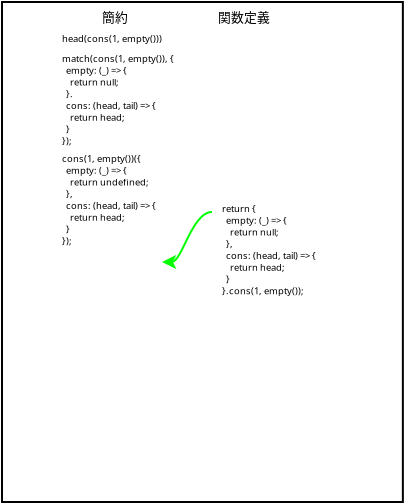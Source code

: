 <?xml version="1.0" encoding="UTF-8"?>
<dia:diagram xmlns:dia="http://www.lysator.liu.se/~alla/dia/">
  <dia:layer name="00" visible="false">
    <dia:object type="Standard - Box" version="0" id="O0">
      <dia:attribute name="obj_pos">
        <dia:point val="-5,-103"/>
      </dia:attribute>
      <dia:attribute name="obj_bb">
        <dia:rectangle val="-5.05,-103.05;15.093,-77.95"/>
      </dia:attribute>
      <dia:attribute name="elem_corner">
        <dia:point val="-5,-103"/>
      </dia:attribute>
      <dia:attribute name="elem_width">
        <dia:real val="20.043"/>
      </dia:attribute>
      <dia:attribute name="elem_height">
        <dia:real val="25"/>
      </dia:attribute>
      <dia:attribute name="show_background">
        <dia:boolean val="true"/>
      </dia:attribute>
    </dia:object>
    <dia:group>
      <dia:object type="Standard - Text" version="1" id="O1">
        <dia:attribute name="obj_pos">
          <dia:point val="0,-102"/>
        </dia:attribute>
        <dia:attribute name="obj_bb">
          <dia:rectangle val="0,-102.565;1.28,-101.922"/>
        </dia:attribute>
        <dia:attribute name="text">
          <dia:composite type="text">
            <dia:attribute name="string">
              <dia:string>#簡約#</dia:string>
            </dia:attribute>
            <dia:attribute name="font">
              <dia:font family="sans" style="0" name="Helvetica"/>
            </dia:attribute>
            <dia:attribute name="height">
              <dia:real val="0.8"/>
            </dia:attribute>
            <dia:attribute name="pos">
              <dia:point val="0,-102"/>
            </dia:attribute>
            <dia:attribute name="color">
              <dia:color val="#000000"/>
            </dia:attribute>
            <dia:attribute name="alignment">
              <dia:enum val="0"/>
            </dia:attribute>
          </dia:composite>
        </dia:attribute>
        <dia:attribute name="valign">
          <dia:enum val="3"/>
        </dia:attribute>
      </dia:object>
      <dia:object type="Standard - Text" version="1" id="O2">
        <dia:attribute name="obj_pos">
          <dia:point val="5.8,-102"/>
        </dia:attribute>
        <dia:attribute name="obj_bb">
          <dia:rectangle val="5.8,-102.565;8.36,-101.922"/>
        </dia:attribute>
        <dia:attribute name="text">
          <dia:composite type="text">
            <dia:attribute name="string">
              <dia:string>#関数定義#</dia:string>
            </dia:attribute>
            <dia:attribute name="font">
              <dia:font family="sans" style="0" name="Helvetica"/>
            </dia:attribute>
            <dia:attribute name="height">
              <dia:real val="0.8"/>
            </dia:attribute>
            <dia:attribute name="pos">
              <dia:point val="5.8,-102"/>
            </dia:attribute>
            <dia:attribute name="color">
              <dia:color val="#000000"/>
            </dia:attribute>
            <dia:attribute name="alignment">
              <dia:enum val="0"/>
            </dia:attribute>
          </dia:composite>
        </dia:attribute>
        <dia:attribute name="valign">
          <dia:enum val="3"/>
        </dia:attribute>
      </dia:object>
    </dia:group>
  </dia:layer>
  <dia:layer name="01" visible="false">
    <dia:object type="Standard - Box" version="0" id="O3">
      <dia:attribute name="obj_pos">
        <dia:point val="-5,-103"/>
      </dia:attribute>
      <dia:attribute name="obj_bb">
        <dia:rectangle val="-5.05,-103.05;15.093,-77.95"/>
      </dia:attribute>
      <dia:attribute name="elem_corner">
        <dia:point val="-5,-103"/>
      </dia:attribute>
      <dia:attribute name="elem_width">
        <dia:real val="20.043"/>
      </dia:attribute>
      <dia:attribute name="elem_height">
        <dia:real val="25"/>
      </dia:attribute>
      <dia:attribute name="border_width">
        <dia:real val="0.1"/>
      </dia:attribute>
      <dia:attribute name="show_background">
        <dia:boolean val="true"/>
      </dia:attribute>
    </dia:object>
    <dia:object type="Standard - Text" version="1" id="O4">
      <dia:attribute name="obj_pos">
        <dia:point val="-2,-101"/>
      </dia:attribute>
      <dia:attribute name="obj_bb">
        <dia:rectangle val="-2,-101.415;3.01,-100.943"/>
      </dia:attribute>
      <dia:attribute name="text">
        <dia:composite type="text">
          <dia:attribute name="string">
            <dia:string>#head(cons(1, empty()))#</dia:string>
          </dia:attribute>
          <dia:attribute name="font">
            <dia:font family="sans" style="0" name="Helvetica"/>
          </dia:attribute>
          <dia:attribute name="height">
            <dia:real val="0.588"/>
          </dia:attribute>
          <dia:attribute name="pos">
            <dia:point val="-2,-101"/>
          </dia:attribute>
          <dia:attribute name="color">
            <dia:color val="#000000"/>
          </dia:attribute>
          <dia:attribute name="alignment">
            <dia:enum val="0"/>
          </dia:attribute>
        </dia:composite>
      </dia:attribute>
      <dia:attribute name="valign">
        <dia:enum val="3"/>
      </dia:attribute>
    </dia:object>
    <dia:group>
      <dia:object type="Standard - Text" version="1" id="O5">
        <dia:attribute name="obj_pos">
          <dia:point val="0,-102"/>
        </dia:attribute>
        <dia:attribute name="obj_bb">
          <dia:rectangle val="0,-102.565;1.28,-101.922"/>
        </dia:attribute>
        <dia:attribute name="text">
          <dia:composite type="text">
            <dia:attribute name="string">
              <dia:string>#簡約#</dia:string>
            </dia:attribute>
            <dia:attribute name="font">
              <dia:font family="sans" style="0" name="Helvetica"/>
            </dia:attribute>
            <dia:attribute name="height">
              <dia:real val="0.8"/>
            </dia:attribute>
            <dia:attribute name="pos">
              <dia:point val="0,-102"/>
            </dia:attribute>
            <dia:attribute name="color">
              <dia:color val="#000000"/>
            </dia:attribute>
            <dia:attribute name="alignment">
              <dia:enum val="0"/>
            </dia:attribute>
          </dia:composite>
        </dia:attribute>
        <dia:attribute name="valign">
          <dia:enum val="3"/>
        </dia:attribute>
      </dia:object>
      <dia:object type="Standard - Text" version="1" id="O6">
        <dia:attribute name="obj_pos">
          <dia:point val="5.8,-102"/>
        </dia:attribute>
        <dia:attribute name="obj_bb">
          <dia:rectangle val="5.8,-102.565;8.36,-101.922"/>
        </dia:attribute>
        <dia:attribute name="text">
          <dia:composite type="text">
            <dia:attribute name="string">
              <dia:string>#関数定義#</dia:string>
            </dia:attribute>
            <dia:attribute name="font">
              <dia:font family="sans" style="0" name="Helvetica"/>
            </dia:attribute>
            <dia:attribute name="height">
              <dia:real val="0.8"/>
            </dia:attribute>
            <dia:attribute name="pos">
              <dia:point val="5.8,-102"/>
            </dia:attribute>
            <dia:attribute name="color">
              <dia:color val="#000000"/>
            </dia:attribute>
            <dia:attribute name="alignment">
              <dia:enum val="0"/>
            </dia:attribute>
          </dia:composite>
        </dia:attribute>
        <dia:attribute name="valign">
          <dia:enum val="3"/>
        </dia:attribute>
      </dia:object>
    </dia:group>
  </dia:layer>
  <dia:layer name="02" visible="false">
    <dia:object type="Standard - Box" version="0" id="O7">
      <dia:attribute name="obj_pos">
        <dia:point val="-5,-103"/>
      </dia:attribute>
      <dia:attribute name="obj_bb">
        <dia:rectangle val="-5.05,-103.05;15.093,-77.95"/>
      </dia:attribute>
      <dia:attribute name="elem_corner">
        <dia:point val="-5,-103"/>
      </dia:attribute>
      <dia:attribute name="elem_width">
        <dia:real val="20.043"/>
      </dia:attribute>
      <dia:attribute name="elem_height">
        <dia:real val="25"/>
      </dia:attribute>
      <dia:attribute name="border_width">
        <dia:real val="0.1"/>
      </dia:attribute>
      <dia:attribute name="show_background">
        <dia:boolean val="true"/>
      </dia:attribute>
    </dia:object>
    <dia:object type="Standard - Text" version="1" id="O8">
      <dia:attribute name="obj_pos">
        <dia:point val="-2,-101"/>
      </dia:attribute>
      <dia:attribute name="obj_bb">
        <dia:rectangle val="-2,-101.415;3.01,-100.943"/>
      </dia:attribute>
      <dia:attribute name="text">
        <dia:composite type="text">
          <dia:attribute name="string">
            <dia:string>#head(cons(1, empty()))#</dia:string>
          </dia:attribute>
          <dia:attribute name="font">
            <dia:font family="sans" style="0" name="Helvetica"/>
          </dia:attribute>
          <dia:attribute name="height">
            <dia:real val="0.588"/>
          </dia:attribute>
          <dia:attribute name="pos">
            <dia:point val="-2,-101"/>
          </dia:attribute>
          <dia:attribute name="color">
            <dia:color val="#000000"/>
          </dia:attribute>
          <dia:attribute name="alignment">
            <dia:enum val="0"/>
          </dia:attribute>
        </dia:composite>
      </dia:attribute>
      <dia:attribute name="valign">
        <dia:enum val="3"/>
      </dia:attribute>
    </dia:object>
    <dia:group>
      <dia:object type="Standard - Text" version="1" id="O9">
        <dia:attribute name="obj_pos">
          <dia:point val="0,-102"/>
        </dia:attribute>
        <dia:attribute name="obj_bb">
          <dia:rectangle val="0,-102.565;1.28,-101.922"/>
        </dia:attribute>
        <dia:attribute name="text">
          <dia:composite type="text">
            <dia:attribute name="string">
              <dia:string>#簡約#</dia:string>
            </dia:attribute>
            <dia:attribute name="font">
              <dia:font family="sans" style="0" name="Helvetica"/>
            </dia:attribute>
            <dia:attribute name="height">
              <dia:real val="0.8"/>
            </dia:attribute>
            <dia:attribute name="pos">
              <dia:point val="0,-102"/>
            </dia:attribute>
            <dia:attribute name="color">
              <dia:color val="#000000"/>
            </dia:attribute>
            <dia:attribute name="alignment">
              <dia:enum val="0"/>
            </dia:attribute>
          </dia:composite>
        </dia:attribute>
        <dia:attribute name="valign">
          <dia:enum val="3"/>
        </dia:attribute>
      </dia:object>
      <dia:object type="Standard - Text" version="1" id="O10">
        <dia:attribute name="obj_pos">
          <dia:point val="5.8,-102"/>
        </dia:attribute>
        <dia:attribute name="obj_bb">
          <dia:rectangle val="5.8,-102.565;8.36,-101.922"/>
        </dia:attribute>
        <dia:attribute name="text">
          <dia:composite type="text">
            <dia:attribute name="string">
              <dia:string>#関数定義#</dia:string>
            </dia:attribute>
            <dia:attribute name="font">
              <dia:font family="sans" style="0" name="Helvetica"/>
            </dia:attribute>
            <dia:attribute name="height">
              <dia:real val="0.8"/>
            </dia:attribute>
            <dia:attribute name="pos">
              <dia:point val="5.8,-102"/>
            </dia:attribute>
            <dia:attribute name="color">
              <dia:color val="#000000"/>
            </dia:attribute>
            <dia:attribute name="alignment">
              <dia:enum val="0"/>
            </dia:attribute>
          </dia:composite>
        </dia:attribute>
        <dia:attribute name="valign">
          <dia:enum val="3"/>
        </dia:attribute>
      </dia:object>
    </dia:group>
    <dia:object type="Standard - Text" version="1" id="O11">
      <dia:attribute name="obj_pos">
        <dia:point val="5.022,-90.5"/>
      </dia:attribute>
      <dia:attribute name="obj_bb">
        <dia:rectangle val="5.022,-91.065;5.022,-90.422"/>
      </dia:attribute>
      <dia:attribute name="text">
        <dia:composite type="text">
          <dia:attribute name="string">
            <dia:string>##</dia:string>
          </dia:attribute>
          <dia:attribute name="font">
            <dia:font family="sans" style="0" name="Helvetica"/>
          </dia:attribute>
          <dia:attribute name="height">
            <dia:real val="0.8"/>
          </dia:attribute>
          <dia:attribute name="pos">
            <dia:point val="5.022,-90.5"/>
          </dia:attribute>
          <dia:attribute name="color">
            <dia:color val="#000000"/>
          </dia:attribute>
          <dia:attribute name="alignment">
            <dia:enum val="0"/>
          </dia:attribute>
        </dia:composite>
      </dia:attribute>
      <dia:attribute name="valign">
        <dia:enum val="3"/>
      </dia:attribute>
      <dia:connections>
        <dia:connection handle="0" to="O7" connection="8"/>
      </dia:connections>
    </dia:object>
    <dia:object type="Standard - Text" version="1" id="O12">
      <dia:attribute name="obj_pos">
        <dia:point val="6,-95"/>
      </dia:attribute>
      <dia:attribute name="obj_bb">
        <dia:rectangle val="6,-95.415;11.188,-89.647"/>
      </dia:attribute>
      <dia:attribute name="text">
        <dia:composite type="text">
          <dia:attribute name="string">
            <dia:string>#var head = (alist) =&gt; {
  return match(alist, {
    empty: (_) =&gt; {
      return null;
    }.
    cons: (head, tail) =&gt; {
      return head;
    }
  });
};#</dia:string>
          </dia:attribute>
          <dia:attribute name="font">
            <dia:font family="sans" style="0" name="Helvetica"/>
          </dia:attribute>
          <dia:attribute name="height">
            <dia:real val="0.588"/>
          </dia:attribute>
          <dia:attribute name="pos">
            <dia:point val="6,-95"/>
          </dia:attribute>
          <dia:attribute name="color">
            <dia:color val="#000000"/>
          </dia:attribute>
          <dia:attribute name="alignment">
            <dia:enum val="0"/>
          </dia:attribute>
        </dia:composite>
      </dia:attribute>
      <dia:attribute name="valign">
        <dia:enum val="3"/>
      </dia:attribute>
    </dia:object>
  </dia:layer>
  <dia:layer name="03" visible="false">
    <dia:object type="Standard - Box" version="0" id="O13">
      <dia:attribute name="obj_pos">
        <dia:point val="-5,-103"/>
      </dia:attribute>
      <dia:attribute name="obj_bb">
        <dia:rectangle val="-5.05,-103.05;15.093,-77.95"/>
      </dia:attribute>
      <dia:attribute name="elem_corner">
        <dia:point val="-5,-103"/>
      </dia:attribute>
      <dia:attribute name="elem_width">
        <dia:real val="20.043"/>
      </dia:attribute>
      <dia:attribute name="elem_height">
        <dia:real val="25"/>
      </dia:attribute>
      <dia:attribute name="border_width">
        <dia:real val="0.1"/>
      </dia:attribute>
      <dia:attribute name="show_background">
        <dia:boolean val="true"/>
      </dia:attribute>
    </dia:object>
    <dia:object type="Standard - Text" version="1" id="O14">
      <dia:attribute name="obj_pos">
        <dia:point val="-2,-101"/>
      </dia:attribute>
      <dia:attribute name="obj_bb">
        <dia:rectangle val="-2,-101.415;3.01,-100.943"/>
      </dia:attribute>
      <dia:attribute name="text">
        <dia:composite type="text">
          <dia:attribute name="string">
            <dia:string>#head(cons(1, empty()))#</dia:string>
          </dia:attribute>
          <dia:attribute name="font">
            <dia:font family="sans" style="0" name="Helvetica"/>
          </dia:attribute>
          <dia:attribute name="height">
            <dia:real val="0.588"/>
          </dia:attribute>
          <dia:attribute name="pos">
            <dia:point val="-2,-101"/>
          </dia:attribute>
          <dia:attribute name="color">
            <dia:color val="#000000"/>
          </dia:attribute>
          <dia:attribute name="alignment">
            <dia:enum val="0"/>
          </dia:attribute>
        </dia:composite>
      </dia:attribute>
      <dia:attribute name="valign">
        <dia:enum val="3"/>
      </dia:attribute>
    </dia:object>
    <dia:group>
      <dia:object type="Standard - Text" version="1" id="O15">
        <dia:attribute name="obj_pos">
          <dia:point val="0,-102"/>
        </dia:attribute>
        <dia:attribute name="obj_bb">
          <dia:rectangle val="0,-102.565;1.28,-101.922"/>
        </dia:attribute>
        <dia:attribute name="text">
          <dia:composite type="text">
            <dia:attribute name="string">
              <dia:string>#簡約#</dia:string>
            </dia:attribute>
            <dia:attribute name="font">
              <dia:font family="sans" style="0" name="Helvetica"/>
            </dia:attribute>
            <dia:attribute name="height">
              <dia:real val="0.8"/>
            </dia:attribute>
            <dia:attribute name="pos">
              <dia:point val="0,-102"/>
            </dia:attribute>
            <dia:attribute name="color">
              <dia:color val="#000000"/>
            </dia:attribute>
            <dia:attribute name="alignment">
              <dia:enum val="0"/>
            </dia:attribute>
          </dia:composite>
        </dia:attribute>
        <dia:attribute name="valign">
          <dia:enum val="3"/>
        </dia:attribute>
      </dia:object>
      <dia:object type="Standard - Text" version="1" id="O16">
        <dia:attribute name="obj_pos">
          <dia:point val="5.8,-102"/>
        </dia:attribute>
        <dia:attribute name="obj_bb">
          <dia:rectangle val="5.8,-102.565;8.36,-101.922"/>
        </dia:attribute>
        <dia:attribute name="text">
          <dia:composite type="text">
            <dia:attribute name="string">
              <dia:string>#関数定義#</dia:string>
            </dia:attribute>
            <dia:attribute name="font">
              <dia:font family="sans" style="0" name="Helvetica"/>
            </dia:attribute>
            <dia:attribute name="height">
              <dia:real val="0.8"/>
            </dia:attribute>
            <dia:attribute name="pos">
              <dia:point val="5.8,-102"/>
            </dia:attribute>
            <dia:attribute name="color">
              <dia:color val="#000000"/>
            </dia:attribute>
            <dia:attribute name="alignment">
              <dia:enum val="0"/>
            </dia:attribute>
          </dia:composite>
        </dia:attribute>
        <dia:attribute name="valign">
          <dia:enum val="3"/>
        </dia:attribute>
      </dia:object>
    </dia:group>
    <dia:object type="Standard - Text" version="1" id="O17">
      <dia:attribute name="obj_pos">
        <dia:point val="5.022,-90.5"/>
      </dia:attribute>
      <dia:attribute name="obj_bb">
        <dia:rectangle val="5.022,-91.065;5.022,-90.422"/>
      </dia:attribute>
      <dia:attribute name="text">
        <dia:composite type="text">
          <dia:attribute name="string">
            <dia:string>##</dia:string>
          </dia:attribute>
          <dia:attribute name="font">
            <dia:font family="sans" style="0" name="Helvetica"/>
          </dia:attribute>
          <dia:attribute name="height">
            <dia:real val="0.8"/>
          </dia:attribute>
          <dia:attribute name="pos">
            <dia:point val="5.022,-90.5"/>
          </dia:attribute>
          <dia:attribute name="color">
            <dia:color val="#000000"/>
          </dia:attribute>
          <dia:attribute name="alignment">
            <dia:enum val="0"/>
          </dia:attribute>
        </dia:composite>
      </dia:attribute>
      <dia:attribute name="valign">
        <dia:enum val="3"/>
      </dia:attribute>
      <dia:connections>
        <dia:connection handle="0" to="O13" connection="8"/>
      </dia:connections>
    </dia:object>
    <dia:object type="Standard - Text" version="1" id="O18">
      <dia:attribute name="obj_pos">
        <dia:point val="6,-95"/>
      </dia:attribute>
      <dia:attribute name="obj_bb">
        <dia:rectangle val="6,-95.415;11.188,-89.647"/>
      </dia:attribute>
      <dia:attribute name="text">
        <dia:composite type="text">
          <dia:attribute name="string">
            <dia:string>#var head = (alist) =&gt; {
  return match(alist, {
    empty: (_) =&gt; {
      return null;
    }.
    cons: (head, tail) =&gt; {
      return head;
    }
  });
};#</dia:string>
          </dia:attribute>
          <dia:attribute name="font">
            <dia:font family="sans" style="0" name="Helvetica"/>
          </dia:attribute>
          <dia:attribute name="height">
            <dia:real val="0.588"/>
          </dia:attribute>
          <dia:attribute name="pos">
            <dia:point val="6,-95"/>
          </dia:attribute>
          <dia:attribute name="color">
            <dia:color val="#000000"/>
          </dia:attribute>
          <dia:attribute name="alignment">
            <dia:enum val="0"/>
          </dia:attribute>
        </dia:composite>
      </dia:attribute>
      <dia:attribute name="valign">
        <dia:enum val="3"/>
      </dia:attribute>
    </dia:object>
    <dia:object type="Standard - Line" version="0" id="O19">
      <dia:attribute name="obj_pos">
        <dia:point val="-0.5,-100.5"/>
      </dia:attribute>
      <dia:attribute name="obj_bb">
        <dia:rectangle val="-0.55,-100.55;3.05,-100.45"/>
      </dia:attribute>
      <dia:attribute name="conn_endpoints">
        <dia:point val="-0.5,-100.5"/>
        <dia:point val="3,-100.5"/>
      </dia:attribute>
      <dia:attribute name="numcp">
        <dia:int val="1"/>
      </dia:attribute>
      <dia:attribute name="line_color">
        <dia:color val="#ff0000"/>
      </dia:attribute>
      <dia:attribute name="line_style">
        <dia:enum val="4"/>
      </dia:attribute>
    </dia:object>
  </dia:layer>
  <dia:layer name="04" visible="false">
    <dia:object type="Standard - Box" version="0" id="O20">
      <dia:attribute name="obj_pos">
        <dia:point val="-5,-103"/>
      </dia:attribute>
      <dia:attribute name="obj_bb">
        <dia:rectangle val="-5.05,-103.05;15.093,-77.95"/>
      </dia:attribute>
      <dia:attribute name="elem_corner">
        <dia:point val="-5,-103"/>
      </dia:attribute>
      <dia:attribute name="elem_width">
        <dia:real val="20.043"/>
      </dia:attribute>
      <dia:attribute name="elem_height">
        <dia:real val="25"/>
      </dia:attribute>
      <dia:attribute name="border_width">
        <dia:real val="0.1"/>
      </dia:attribute>
      <dia:attribute name="show_background">
        <dia:boolean val="true"/>
      </dia:attribute>
    </dia:object>
    <dia:object type="Standard - Text" version="1" id="O21">
      <dia:attribute name="obj_pos">
        <dia:point val="-2,-101"/>
      </dia:attribute>
      <dia:attribute name="obj_bb">
        <dia:rectangle val="-2,-101.415;3.01,-100.943"/>
      </dia:attribute>
      <dia:attribute name="text">
        <dia:composite type="text">
          <dia:attribute name="string">
            <dia:string>#head(cons(1, empty()))#</dia:string>
          </dia:attribute>
          <dia:attribute name="font">
            <dia:font family="sans" style="0" name="Helvetica"/>
          </dia:attribute>
          <dia:attribute name="height">
            <dia:real val="0.588"/>
          </dia:attribute>
          <dia:attribute name="pos">
            <dia:point val="-2,-101"/>
          </dia:attribute>
          <dia:attribute name="color">
            <dia:color val="#000000"/>
          </dia:attribute>
          <dia:attribute name="alignment">
            <dia:enum val="0"/>
          </dia:attribute>
        </dia:composite>
      </dia:attribute>
      <dia:attribute name="valign">
        <dia:enum val="3"/>
      </dia:attribute>
    </dia:object>
    <dia:group>
      <dia:object type="Standard - Text" version="1" id="O22">
        <dia:attribute name="obj_pos">
          <dia:point val="0,-102"/>
        </dia:attribute>
        <dia:attribute name="obj_bb">
          <dia:rectangle val="0,-102.565;1.28,-101.922"/>
        </dia:attribute>
        <dia:attribute name="text">
          <dia:composite type="text">
            <dia:attribute name="string">
              <dia:string>#簡約#</dia:string>
            </dia:attribute>
            <dia:attribute name="font">
              <dia:font family="sans" style="0" name="Helvetica"/>
            </dia:attribute>
            <dia:attribute name="height">
              <dia:real val="0.8"/>
            </dia:attribute>
            <dia:attribute name="pos">
              <dia:point val="0,-102"/>
            </dia:attribute>
            <dia:attribute name="color">
              <dia:color val="#000000"/>
            </dia:attribute>
            <dia:attribute name="alignment">
              <dia:enum val="0"/>
            </dia:attribute>
          </dia:composite>
        </dia:attribute>
        <dia:attribute name="valign">
          <dia:enum val="3"/>
        </dia:attribute>
      </dia:object>
      <dia:object type="Standard - Text" version="1" id="O23">
        <dia:attribute name="obj_pos">
          <dia:point val="5.8,-102"/>
        </dia:attribute>
        <dia:attribute name="obj_bb">
          <dia:rectangle val="5.8,-102.565;8.36,-101.922"/>
        </dia:attribute>
        <dia:attribute name="text">
          <dia:composite type="text">
            <dia:attribute name="string">
              <dia:string>#関数定義#</dia:string>
            </dia:attribute>
            <dia:attribute name="font">
              <dia:font family="sans" style="0" name="Helvetica"/>
            </dia:attribute>
            <dia:attribute name="height">
              <dia:real val="0.8"/>
            </dia:attribute>
            <dia:attribute name="pos">
              <dia:point val="5.8,-102"/>
            </dia:attribute>
            <dia:attribute name="color">
              <dia:color val="#000000"/>
            </dia:attribute>
            <dia:attribute name="alignment">
              <dia:enum val="0"/>
            </dia:attribute>
          </dia:composite>
        </dia:attribute>
        <dia:attribute name="valign">
          <dia:enum val="3"/>
        </dia:attribute>
      </dia:object>
    </dia:group>
    <dia:object type="Standard - Text" version="1" id="O24">
      <dia:attribute name="obj_pos">
        <dia:point val="5.022,-90.5"/>
      </dia:attribute>
      <dia:attribute name="obj_bb">
        <dia:rectangle val="5.022,-91.065;5.022,-90.422"/>
      </dia:attribute>
      <dia:attribute name="text">
        <dia:composite type="text">
          <dia:attribute name="string">
            <dia:string>##</dia:string>
          </dia:attribute>
          <dia:attribute name="font">
            <dia:font family="sans" style="0" name="Helvetica"/>
          </dia:attribute>
          <dia:attribute name="height">
            <dia:real val="0.8"/>
          </dia:attribute>
          <dia:attribute name="pos">
            <dia:point val="5.022,-90.5"/>
          </dia:attribute>
          <dia:attribute name="color">
            <dia:color val="#000000"/>
          </dia:attribute>
          <dia:attribute name="alignment">
            <dia:enum val="0"/>
          </dia:attribute>
        </dia:composite>
      </dia:attribute>
      <dia:attribute name="valign">
        <dia:enum val="3"/>
      </dia:attribute>
      <dia:connections>
        <dia:connection handle="0" to="O20" connection="8"/>
      </dia:connections>
    </dia:object>
    <dia:object type="Standard - Text" version="1" id="O25">
      <dia:attribute name="obj_pos">
        <dia:point val="6,-95"/>
      </dia:attribute>
      <dia:attribute name="obj_bb">
        <dia:rectangle val="6,-95.415;11.188,-89.647"/>
      </dia:attribute>
      <dia:attribute name="text">
        <dia:composite type="text">
          <dia:attribute name="string">
            <dia:string>#var head = (alist) =&gt; {
  return match(alist, {
    empty: (_) =&gt; {
      return null;
    }.
    cons: (head, tail) =&gt; {
      return head;
    }
  });
};#</dia:string>
          </dia:attribute>
          <dia:attribute name="font">
            <dia:font family="sans" style="0" name="Helvetica"/>
          </dia:attribute>
          <dia:attribute name="height">
            <dia:real val="0.588"/>
          </dia:attribute>
          <dia:attribute name="pos">
            <dia:point val="6,-95"/>
          </dia:attribute>
          <dia:attribute name="color">
            <dia:color val="#000000"/>
          </dia:attribute>
          <dia:attribute name="alignment">
            <dia:enum val="0"/>
          </dia:attribute>
        </dia:composite>
      </dia:attribute>
      <dia:attribute name="valign">
        <dia:enum val="3"/>
      </dia:attribute>
    </dia:object>
    <dia:object type="Standard - Line" version="0" id="O26">
      <dia:attribute name="obj_pos">
        <dia:point val="-0.5,-100.5"/>
      </dia:attribute>
      <dia:attribute name="obj_bb">
        <dia:rectangle val="-0.55,-100.55;3.05,-100.45"/>
      </dia:attribute>
      <dia:attribute name="conn_endpoints">
        <dia:point val="-0.5,-100.5"/>
        <dia:point val="3,-100.5"/>
      </dia:attribute>
      <dia:attribute name="numcp">
        <dia:int val="1"/>
      </dia:attribute>
      <dia:attribute name="line_color">
        <dia:color val="#ff0000"/>
      </dia:attribute>
      <dia:attribute name="line_style">
        <dia:enum val="4"/>
      </dia:attribute>
    </dia:object>
    <dia:object type="Standard - BezierLine" version="0" id="O27">
      <dia:attribute name="obj_pos">
        <dia:point val="1,-100"/>
      </dia:attribute>
      <dia:attribute name="obj_bb">
        <dia:rectangle val="0.95,-100.05;9.362,-96"/>
      </dia:attribute>
      <dia:attribute name="bez_points">
        <dia:point val="1,-100"/>
        <dia:point val="1,-96"/>
        <dia:point val="9,-98"/>
        <dia:point val="9,-96"/>
      </dia:attribute>
      <dia:attribute name="corner_types">
        <dia:enum val="0"/>
        <dia:enum val="0"/>
      </dia:attribute>
      <dia:attribute name="line_color">
        <dia:color val="#ff0000"/>
      </dia:attribute>
      <dia:attribute name="line_style">
        <dia:enum val="4"/>
      </dia:attribute>
      <dia:attribute name="end_arrow">
        <dia:enum val="22"/>
      </dia:attribute>
      <dia:attribute name="end_arrow_length">
        <dia:real val="0.5"/>
      </dia:attribute>
      <dia:attribute name="end_arrow_width">
        <dia:real val="0.5"/>
      </dia:attribute>
    </dia:object>
  </dia:layer>
  <dia:layer name="05" visible="false">
    <dia:object type="Standard - Box" version="0" id="O28">
      <dia:attribute name="obj_pos">
        <dia:point val="-5,-103"/>
      </dia:attribute>
      <dia:attribute name="obj_bb">
        <dia:rectangle val="-5.05,-103.05;15.093,-77.95"/>
      </dia:attribute>
      <dia:attribute name="elem_corner">
        <dia:point val="-5,-103"/>
      </dia:attribute>
      <dia:attribute name="elem_width">
        <dia:real val="20.043"/>
      </dia:attribute>
      <dia:attribute name="elem_height">
        <dia:real val="25"/>
      </dia:attribute>
      <dia:attribute name="border_width">
        <dia:real val="0.1"/>
      </dia:attribute>
      <dia:attribute name="show_background">
        <dia:boolean val="true"/>
      </dia:attribute>
    </dia:object>
    <dia:object type="Standard - Text" version="1" id="O29">
      <dia:attribute name="obj_pos">
        <dia:point val="-2,-101"/>
      </dia:attribute>
      <dia:attribute name="obj_bb">
        <dia:rectangle val="-2,-101.415;3.01,-100.943"/>
      </dia:attribute>
      <dia:attribute name="text">
        <dia:composite type="text">
          <dia:attribute name="string">
            <dia:string>#head(cons(1, empty()))#</dia:string>
          </dia:attribute>
          <dia:attribute name="font">
            <dia:font family="sans" style="0" name="Helvetica"/>
          </dia:attribute>
          <dia:attribute name="height">
            <dia:real val="0.588"/>
          </dia:attribute>
          <dia:attribute name="pos">
            <dia:point val="-2,-101"/>
          </dia:attribute>
          <dia:attribute name="color">
            <dia:color val="#000000"/>
          </dia:attribute>
          <dia:attribute name="alignment">
            <dia:enum val="0"/>
          </dia:attribute>
        </dia:composite>
      </dia:attribute>
      <dia:attribute name="valign">
        <dia:enum val="3"/>
      </dia:attribute>
    </dia:object>
    <dia:group>
      <dia:object type="Standard - Text" version="1" id="O30">
        <dia:attribute name="obj_pos">
          <dia:point val="0,-102"/>
        </dia:attribute>
        <dia:attribute name="obj_bb">
          <dia:rectangle val="0,-102.565;1.28,-101.922"/>
        </dia:attribute>
        <dia:attribute name="text">
          <dia:composite type="text">
            <dia:attribute name="string">
              <dia:string>#簡約#</dia:string>
            </dia:attribute>
            <dia:attribute name="font">
              <dia:font family="sans" style="0" name="Helvetica"/>
            </dia:attribute>
            <dia:attribute name="height">
              <dia:real val="0.8"/>
            </dia:attribute>
            <dia:attribute name="pos">
              <dia:point val="0,-102"/>
            </dia:attribute>
            <dia:attribute name="color">
              <dia:color val="#000000"/>
            </dia:attribute>
            <dia:attribute name="alignment">
              <dia:enum val="0"/>
            </dia:attribute>
          </dia:composite>
        </dia:attribute>
        <dia:attribute name="valign">
          <dia:enum val="3"/>
        </dia:attribute>
      </dia:object>
      <dia:object type="Standard - Text" version="1" id="O31">
        <dia:attribute name="obj_pos">
          <dia:point val="5.8,-102"/>
        </dia:attribute>
        <dia:attribute name="obj_bb">
          <dia:rectangle val="5.8,-102.565;8.36,-101.922"/>
        </dia:attribute>
        <dia:attribute name="text">
          <dia:composite type="text">
            <dia:attribute name="string">
              <dia:string>#関数定義#</dia:string>
            </dia:attribute>
            <dia:attribute name="font">
              <dia:font family="sans" style="0" name="Helvetica"/>
            </dia:attribute>
            <dia:attribute name="height">
              <dia:real val="0.8"/>
            </dia:attribute>
            <dia:attribute name="pos">
              <dia:point val="5.8,-102"/>
            </dia:attribute>
            <dia:attribute name="color">
              <dia:color val="#000000"/>
            </dia:attribute>
            <dia:attribute name="alignment">
              <dia:enum val="0"/>
            </dia:attribute>
          </dia:composite>
        </dia:attribute>
        <dia:attribute name="valign">
          <dia:enum val="3"/>
        </dia:attribute>
      </dia:object>
    </dia:group>
    <dia:object type="Standard - Text" version="1" id="O32">
      <dia:attribute name="obj_pos">
        <dia:point val="5.022,-90.5"/>
      </dia:attribute>
      <dia:attribute name="obj_bb">
        <dia:rectangle val="5.022,-91.065;5.022,-90.422"/>
      </dia:attribute>
      <dia:attribute name="text">
        <dia:composite type="text">
          <dia:attribute name="string">
            <dia:string>##</dia:string>
          </dia:attribute>
          <dia:attribute name="font">
            <dia:font family="sans" style="0" name="Helvetica"/>
          </dia:attribute>
          <dia:attribute name="height">
            <dia:real val="0.8"/>
          </dia:attribute>
          <dia:attribute name="pos">
            <dia:point val="5.022,-90.5"/>
          </dia:attribute>
          <dia:attribute name="color">
            <dia:color val="#000000"/>
          </dia:attribute>
          <dia:attribute name="alignment">
            <dia:enum val="0"/>
          </dia:attribute>
        </dia:composite>
      </dia:attribute>
      <dia:attribute name="valign">
        <dia:enum val="3"/>
      </dia:attribute>
      <dia:connections>
        <dia:connection handle="0" to="O28" connection="8"/>
      </dia:connections>
    </dia:object>
    <dia:object type="Standard - Text" version="1" id="O33">
      <dia:attribute name="obj_pos">
        <dia:point val="6,-95"/>
      </dia:attribute>
      <dia:attribute name="obj_bb">
        <dia:rectangle val="6,-95.415;13.002,-90.235"/>
      </dia:attribute>
      <dia:attribute name="text">
        <dia:composite type="text">
          <dia:attribute name="string">
            <dia:string>#return match(cons(1, empty()), {
  empty: (_) =&gt; {
    return null;
  }.
  cons: (head, tail) =&gt; {
    return head;
  }
});
#</dia:string>
          </dia:attribute>
          <dia:attribute name="font">
            <dia:font family="sans" style="0" name="Helvetica"/>
          </dia:attribute>
          <dia:attribute name="height">
            <dia:real val="0.588"/>
          </dia:attribute>
          <dia:attribute name="pos">
            <dia:point val="6,-95"/>
          </dia:attribute>
          <dia:attribute name="color">
            <dia:color val="#000000"/>
          </dia:attribute>
          <dia:attribute name="alignment">
            <dia:enum val="0"/>
          </dia:attribute>
        </dia:composite>
      </dia:attribute>
      <dia:attribute name="valign">
        <dia:enum val="3"/>
      </dia:attribute>
    </dia:object>
    <dia:object type="Standard - Line" version="0" id="O34">
      <dia:attribute name="obj_pos">
        <dia:point val="-0.5,-100.5"/>
      </dia:attribute>
      <dia:attribute name="obj_bb">
        <dia:rectangle val="-0.55,-100.55;3.05,-100.45"/>
      </dia:attribute>
      <dia:attribute name="conn_endpoints">
        <dia:point val="-0.5,-100.5"/>
        <dia:point val="3,-100.5"/>
      </dia:attribute>
      <dia:attribute name="numcp">
        <dia:int val="1"/>
      </dia:attribute>
      <dia:attribute name="line_color">
        <dia:color val="#ff0000"/>
      </dia:attribute>
      <dia:attribute name="line_style">
        <dia:enum val="4"/>
      </dia:attribute>
    </dia:object>
    <dia:object type="Standard - BezierLine" version="0" id="O35">
      <dia:attribute name="obj_pos">
        <dia:point val="1,-100"/>
      </dia:attribute>
      <dia:attribute name="obj_bb">
        <dia:rectangle val="0.95,-100.05;10.386,-96.105"/>
      </dia:attribute>
      <dia:attribute name="bez_points">
        <dia:point val="1,-100"/>
        <dia:point val="1,-96"/>
        <dia:point val="10.024,-98.105"/>
        <dia:point val="10.024,-96.105"/>
      </dia:attribute>
      <dia:attribute name="corner_types">
        <dia:enum val="0"/>
        <dia:enum val="0"/>
      </dia:attribute>
      <dia:attribute name="line_color">
        <dia:color val="#ff0000"/>
      </dia:attribute>
      <dia:attribute name="line_style">
        <dia:enum val="4"/>
      </dia:attribute>
      <dia:attribute name="end_arrow">
        <dia:enum val="22"/>
      </dia:attribute>
      <dia:attribute name="end_arrow_length">
        <dia:real val="0.5"/>
      </dia:attribute>
      <dia:attribute name="end_arrow_width">
        <dia:real val="0.5"/>
      </dia:attribute>
    </dia:object>
  </dia:layer>
  <dia:layer name="06" visible="false">
    <dia:object type="Standard - Box" version="0" id="O36">
      <dia:attribute name="obj_pos">
        <dia:point val="-5,-103"/>
      </dia:attribute>
      <dia:attribute name="obj_bb">
        <dia:rectangle val="-5.05,-103.05;15.093,-77.95"/>
      </dia:attribute>
      <dia:attribute name="elem_corner">
        <dia:point val="-5,-103"/>
      </dia:attribute>
      <dia:attribute name="elem_width">
        <dia:real val="20.043"/>
      </dia:attribute>
      <dia:attribute name="elem_height">
        <dia:real val="25"/>
      </dia:attribute>
      <dia:attribute name="border_width">
        <dia:real val="0.1"/>
      </dia:attribute>
      <dia:attribute name="show_background">
        <dia:boolean val="true"/>
      </dia:attribute>
    </dia:object>
    <dia:object type="Standard - Text" version="1" id="O37">
      <dia:attribute name="obj_pos">
        <dia:point val="-2,-101"/>
      </dia:attribute>
      <dia:attribute name="obj_bb">
        <dia:rectangle val="-2,-101.415;3.01,-100.943"/>
      </dia:attribute>
      <dia:attribute name="text">
        <dia:composite type="text">
          <dia:attribute name="string">
            <dia:string>#head(cons(1, empty()))#</dia:string>
          </dia:attribute>
          <dia:attribute name="font">
            <dia:font family="sans" style="0" name="Helvetica"/>
          </dia:attribute>
          <dia:attribute name="height">
            <dia:real val="0.588"/>
          </dia:attribute>
          <dia:attribute name="pos">
            <dia:point val="-2,-101"/>
          </dia:attribute>
          <dia:attribute name="color">
            <dia:color val="#000000"/>
          </dia:attribute>
          <dia:attribute name="alignment">
            <dia:enum val="0"/>
          </dia:attribute>
        </dia:composite>
      </dia:attribute>
      <dia:attribute name="valign">
        <dia:enum val="3"/>
      </dia:attribute>
    </dia:object>
    <dia:group>
      <dia:object type="Standard - Text" version="1" id="O38">
        <dia:attribute name="obj_pos">
          <dia:point val="0,-102"/>
        </dia:attribute>
        <dia:attribute name="obj_bb">
          <dia:rectangle val="0,-102.565;1.28,-101.922"/>
        </dia:attribute>
        <dia:attribute name="text">
          <dia:composite type="text">
            <dia:attribute name="string">
              <dia:string>#簡約#</dia:string>
            </dia:attribute>
            <dia:attribute name="font">
              <dia:font family="sans" style="0" name="Helvetica"/>
            </dia:attribute>
            <dia:attribute name="height">
              <dia:real val="0.8"/>
            </dia:attribute>
            <dia:attribute name="pos">
              <dia:point val="0,-102"/>
            </dia:attribute>
            <dia:attribute name="color">
              <dia:color val="#000000"/>
            </dia:attribute>
            <dia:attribute name="alignment">
              <dia:enum val="0"/>
            </dia:attribute>
          </dia:composite>
        </dia:attribute>
        <dia:attribute name="valign">
          <dia:enum val="3"/>
        </dia:attribute>
      </dia:object>
      <dia:object type="Standard - Text" version="1" id="O39">
        <dia:attribute name="obj_pos">
          <dia:point val="5.8,-102"/>
        </dia:attribute>
        <dia:attribute name="obj_bb">
          <dia:rectangle val="5.8,-102.565;8.36,-101.922"/>
        </dia:attribute>
        <dia:attribute name="text">
          <dia:composite type="text">
            <dia:attribute name="string">
              <dia:string>#関数定義#</dia:string>
            </dia:attribute>
            <dia:attribute name="font">
              <dia:font family="sans" style="0" name="Helvetica"/>
            </dia:attribute>
            <dia:attribute name="height">
              <dia:real val="0.8"/>
            </dia:attribute>
            <dia:attribute name="pos">
              <dia:point val="5.8,-102"/>
            </dia:attribute>
            <dia:attribute name="color">
              <dia:color val="#000000"/>
            </dia:attribute>
            <dia:attribute name="alignment">
              <dia:enum val="0"/>
            </dia:attribute>
          </dia:composite>
        </dia:attribute>
        <dia:attribute name="valign">
          <dia:enum val="3"/>
        </dia:attribute>
      </dia:object>
    </dia:group>
    <dia:object type="Standard - Text" version="1" id="O40">
      <dia:attribute name="obj_pos">
        <dia:point val="5.022,-90.5"/>
      </dia:attribute>
      <dia:attribute name="obj_bb">
        <dia:rectangle val="5.022,-91.065;5.022,-90.422"/>
      </dia:attribute>
      <dia:attribute name="text">
        <dia:composite type="text">
          <dia:attribute name="string">
            <dia:string>##</dia:string>
          </dia:attribute>
          <dia:attribute name="font">
            <dia:font family="sans" style="0" name="Helvetica"/>
          </dia:attribute>
          <dia:attribute name="height">
            <dia:real val="0.8"/>
          </dia:attribute>
          <dia:attribute name="pos">
            <dia:point val="5.022,-90.5"/>
          </dia:attribute>
          <dia:attribute name="color">
            <dia:color val="#000000"/>
          </dia:attribute>
          <dia:attribute name="alignment">
            <dia:enum val="0"/>
          </dia:attribute>
        </dia:composite>
      </dia:attribute>
      <dia:attribute name="valign">
        <dia:enum val="3"/>
      </dia:attribute>
      <dia:connections>
        <dia:connection handle="0" to="O36" connection="8"/>
      </dia:connections>
    </dia:object>
    <dia:object type="Standard - Text" version="1" id="O41">
      <dia:attribute name="obj_pos">
        <dia:point val="6,-95"/>
      </dia:attribute>
      <dia:attribute name="obj_bb">
        <dia:rectangle val="6,-95.415;13.002,-90.235"/>
      </dia:attribute>
      <dia:attribute name="text">
        <dia:composite type="text">
          <dia:attribute name="string">
            <dia:string>#return match(cons(1, empty()), {
  empty: (_) =&gt; {
    return null;
  }.
  cons: (head, tail) =&gt; {
    return head;
  }
});
#</dia:string>
          </dia:attribute>
          <dia:attribute name="font">
            <dia:font family="sans" style="0" name="Helvetica"/>
          </dia:attribute>
          <dia:attribute name="height">
            <dia:real val="0.588"/>
          </dia:attribute>
          <dia:attribute name="pos">
            <dia:point val="6,-95"/>
          </dia:attribute>
          <dia:attribute name="color">
            <dia:color val="#000000"/>
          </dia:attribute>
          <dia:attribute name="alignment">
            <dia:enum val="0"/>
          </dia:attribute>
        </dia:composite>
      </dia:attribute>
      <dia:attribute name="valign">
        <dia:enum val="3"/>
      </dia:attribute>
    </dia:object>
    <dia:object type="Standard - BezierLine" version="0" id="O42">
      <dia:attribute name="obj_pos">
        <dia:point val="5,-95"/>
      </dia:attribute>
      <dia:attribute name="obj_bb">
        <dia:rectangle val="3,-100.362;5.05,-94.95"/>
      </dia:attribute>
      <dia:attribute name="bez_points">
        <dia:point val="5,-95"/>
        <dia:point val="4.004,-95"/>
        <dia:point val="3.996,-100"/>
        <dia:point val="3,-100"/>
      </dia:attribute>
      <dia:attribute name="corner_types">
        <dia:enum val="0"/>
        <dia:enum val="0"/>
      </dia:attribute>
      <dia:attribute name="line_color">
        <dia:color val="#00ff00"/>
      </dia:attribute>
      <dia:attribute name="end_arrow">
        <dia:enum val="22"/>
      </dia:attribute>
      <dia:attribute name="end_arrow_length">
        <dia:real val="0.5"/>
      </dia:attribute>
      <dia:attribute name="end_arrow_width">
        <dia:real val="0.5"/>
      </dia:attribute>
    </dia:object>
  </dia:layer>
  <dia:layer name="07" visible="false">
    <dia:object type="Standard - Line" version="0" id="O43">
      <dia:attribute name="obj_pos">
        <dia:point val="0.5,-100.5"/>
      </dia:attribute>
      <dia:attribute name="obj_bb">
        <dia:rectangle val="0.45,-100.55;4.05,-100.45"/>
      </dia:attribute>
      <dia:attribute name="conn_endpoints">
        <dia:point val="0.5,-100.5"/>
        <dia:point val="4,-100.5"/>
      </dia:attribute>
      <dia:attribute name="numcp">
        <dia:int val="1"/>
      </dia:attribute>
      <dia:attribute name="line_color">
        <dia:color val="#ff0000"/>
      </dia:attribute>
      <dia:attribute name="line_style">
        <dia:enum val="4"/>
      </dia:attribute>
    </dia:object>
    <dia:object type="Standard - Box" version="0" id="O44">
      <dia:attribute name="obj_pos">
        <dia:point val="-5,-103"/>
      </dia:attribute>
      <dia:attribute name="obj_bb">
        <dia:rectangle val="-5.05,-103.05;15.093,-77.95"/>
      </dia:attribute>
      <dia:attribute name="elem_corner">
        <dia:point val="-5,-103"/>
      </dia:attribute>
      <dia:attribute name="elem_width">
        <dia:real val="20.043"/>
      </dia:attribute>
      <dia:attribute name="elem_height">
        <dia:real val="25"/>
      </dia:attribute>
      <dia:attribute name="border_width">
        <dia:real val="0.1"/>
      </dia:attribute>
      <dia:attribute name="show_background">
        <dia:boolean val="true"/>
      </dia:attribute>
    </dia:object>
    <dia:object type="Standard - Text" version="1" id="O45">
      <dia:attribute name="obj_pos">
        <dia:point val="-2,-101"/>
      </dia:attribute>
      <dia:attribute name="obj_bb">
        <dia:rectangle val="-2,-101.415;3.01,-100.943"/>
      </dia:attribute>
      <dia:attribute name="text">
        <dia:composite type="text">
          <dia:attribute name="string">
            <dia:string>#head(cons(1, empty()))#</dia:string>
          </dia:attribute>
          <dia:attribute name="font">
            <dia:font family="sans" style="0" name="Helvetica"/>
          </dia:attribute>
          <dia:attribute name="height">
            <dia:real val="0.588"/>
          </dia:attribute>
          <dia:attribute name="pos">
            <dia:point val="-2,-101"/>
          </dia:attribute>
          <dia:attribute name="color">
            <dia:color val="#000000"/>
          </dia:attribute>
          <dia:attribute name="alignment">
            <dia:enum val="0"/>
          </dia:attribute>
        </dia:composite>
      </dia:attribute>
      <dia:attribute name="valign">
        <dia:enum val="3"/>
      </dia:attribute>
    </dia:object>
    <dia:group>
      <dia:object type="Standard - Text" version="1" id="O46">
        <dia:attribute name="obj_pos">
          <dia:point val="0,-102"/>
        </dia:attribute>
        <dia:attribute name="obj_bb">
          <dia:rectangle val="0,-102.565;1.28,-101.922"/>
        </dia:attribute>
        <dia:attribute name="text">
          <dia:composite type="text">
            <dia:attribute name="string">
              <dia:string>#簡約#</dia:string>
            </dia:attribute>
            <dia:attribute name="font">
              <dia:font family="sans" style="0" name="Helvetica"/>
            </dia:attribute>
            <dia:attribute name="height">
              <dia:real val="0.8"/>
            </dia:attribute>
            <dia:attribute name="pos">
              <dia:point val="0,-102"/>
            </dia:attribute>
            <dia:attribute name="color">
              <dia:color val="#000000"/>
            </dia:attribute>
            <dia:attribute name="alignment">
              <dia:enum val="0"/>
            </dia:attribute>
          </dia:composite>
        </dia:attribute>
        <dia:attribute name="valign">
          <dia:enum val="3"/>
        </dia:attribute>
      </dia:object>
      <dia:object type="Standard - Text" version="1" id="O47">
        <dia:attribute name="obj_pos">
          <dia:point val="5.8,-102"/>
        </dia:attribute>
        <dia:attribute name="obj_bb">
          <dia:rectangle val="5.8,-102.565;8.36,-101.922"/>
        </dia:attribute>
        <dia:attribute name="text">
          <dia:composite type="text">
            <dia:attribute name="string">
              <dia:string>#関数定義#</dia:string>
            </dia:attribute>
            <dia:attribute name="font">
              <dia:font family="sans" style="0" name="Helvetica"/>
            </dia:attribute>
            <dia:attribute name="height">
              <dia:real val="0.8"/>
            </dia:attribute>
            <dia:attribute name="pos">
              <dia:point val="5.8,-102"/>
            </dia:attribute>
            <dia:attribute name="color">
              <dia:color val="#000000"/>
            </dia:attribute>
            <dia:attribute name="alignment">
              <dia:enum val="0"/>
            </dia:attribute>
          </dia:composite>
        </dia:attribute>
        <dia:attribute name="valign">
          <dia:enum val="3"/>
        </dia:attribute>
      </dia:object>
    </dia:group>
    <dia:object type="Standard - Text" version="1" id="O48">
      <dia:attribute name="obj_pos">
        <dia:point val="5.022,-90.5"/>
      </dia:attribute>
      <dia:attribute name="obj_bb">
        <dia:rectangle val="5.022,-91.065;5.022,-90.422"/>
      </dia:attribute>
      <dia:attribute name="text">
        <dia:composite type="text">
          <dia:attribute name="string">
            <dia:string>##</dia:string>
          </dia:attribute>
          <dia:attribute name="font">
            <dia:font family="sans" style="0" name="Helvetica"/>
          </dia:attribute>
          <dia:attribute name="height">
            <dia:real val="0.8"/>
          </dia:attribute>
          <dia:attribute name="pos">
            <dia:point val="5.022,-90.5"/>
          </dia:attribute>
          <dia:attribute name="color">
            <dia:color val="#000000"/>
          </dia:attribute>
          <dia:attribute name="alignment">
            <dia:enum val="0"/>
          </dia:attribute>
        </dia:composite>
      </dia:attribute>
      <dia:attribute name="valign">
        <dia:enum val="3"/>
      </dia:attribute>
      <dia:connections>
        <dia:connection handle="0" to="O44" connection="8"/>
      </dia:connections>
    </dia:object>
    <dia:object type="Standard - Text" version="1" id="O49">
      <dia:attribute name="obj_pos">
        <dia:point val="-2,-100"/>
      </dia:attribute>
      <dia:attribute name="obj_bb">
        <dia:rectangle val="-2,-100.415;3.525,-95.235"/>
      </dia:attribute>
      <dia:attribute name="text">
        <dia:composite type="text">
          <dia:attribute name="string">
            <dia:string>#match(cons(1, empty()), {
  empty: (_) =&gt; {
    return null;
  }.
  cons: (head, tail) =&gt; {
    return head;
  }
});
#</dia:string>
          </dia:attribute>
          <dia:attribute name="font">
            <dia:font family="sans" style="0" name="Helvetica"/>
          </dia:attribute>
          <dia:attribute name="height">
            <dia:real val="0.588"/>
          </dia:attribute>
          <dia:attribute name="pos">
            <dia:point val="-2,-100"/>
          </dia:attribute>
          <dia:attribute name="color">
            <dia:color val="#000000"/>
          </dia:attribute>
          <dia:attribute name="alignment">
            <dia:enum val="0"/>
          </dia:attribute>
        </dia:composite>
      </dia:attribute>
      <dia:attribute name="valign">
        <dia:enum val="3"/>
      </dia:attribute>
    </dia:object>
  </dia:layer>
  <dia:layer name="08" visible="false">
    <dia:object type="Standard - Line" version="0" id="O50">
      <dia:attribute name="obj_pos">
        <dia:point val="0.5,-100.5"/>
      </dia:attribute>
      <dia:attribute name="obj_bb">
        <dia:rectangle val="0.45,-100.55;4.05,-100.45"/>
      </dia:attribute>
      <dia:attribute name="conn_endpoints">
        <dia:point val="0.5,-100.5"/>
        <dia:point val="4,-100.5"/>
      </dia:attribute>
      <dia:attribute name="numcp">
        <dia:int val="1"/>
      </dia:attribute>
      <dia:attribute name="line_color">
        <dia:color val="#ff0000"/>
      </dia:attribute>
      <dia:attribute name="line_style">
        <dia:enum val="4"/>
      </dia:attribute>
    </dia:object>
    <dia:object type="Standard - Box" version="0" id="O51">
      <dia:attribute name="obj_pos">
        <dia:point val="-5,-103"/>
      </dia:attribute>
      <dia:attribute name="obj_bb">
        <dia:rectangle val="-5.05,-103.05;15.093,-77.95"/>
      </dia:attribute>
      <dia:attribute name="elem_corner">
        <dia:point val="-5,-103"/>
      </dia:attribute>
      <dia:attribute name="elem_width">
        <dia:real val="20.043"/>
      </dia:attribute>
      <dia:attribute name="elem_height">
        <dia:real val="25"/>
      </dia:attribute>
      <dia:attribute name="border_width">
        <dia:real val="0.1"/>
      </dia:attribute>
      <dia:attribute name="show_background">
        <dia:boolean val="true"/>
      </dia:attribute>
    </dia:object>
    <dia:object type="Standard - Text" version="1" id="O52">
      <dia:attribute name="obj_pos">
        <dia:point val="-2,-101"/>
      </dia:attribute>
      <dia:attribute name="obj_bb">
        <dia:rectangle val="-2,-101.415;3.01,-100.943"/>
      </dia:attribute>
      <dia:attribute name="text">
        <dia:composite type="text">
          <dia:attribute name="string">
            <dia:string>#head(cons(1, empty()))#</dia:string>
          </dia:attribute>
          <dia:attribute name="font">
            <dia:font family="sans" style="0" name="Helvetica"/>
          </dia:attribute>
          <dia:attribute name="height">
            <dia:real val="0.588"/>
          </dia:attribute>
          <dia:attribute name="pos">
            <dia:point val="-2,-101"/>
          </dia:attribute>
          <dia:attribute name="color">
            <dia:color val="#000000"/>
          </dia:attribute>
          <dia:attribute name="alignment">
            <dia:enum val="0"/>
          </dia:attribute>
        </dia:composite>
      </dia:attribute>
      <dia:attribute name="valign">
        <dia:enum val="3"/>
      </dia:attribute>
    </dia:object>
    <dia:group>
      <dia:object type="Standard - Text" version="1" id="O53">
        <dia:attribute name="obj_pos">
          <dia:point val="0,-102"/>
        </dia:attribute>
        <dia:attribute name="obj_bb">
          <dia:rectangle val="0,-102.565;1.28,-101.922"/>
        </dia:attribute>
        <dia:attribute name="text">
          <dia:composite type="text">
            <dia:attribute name="string">
              <dia:string>#簡約#</dia:string>
            </dia:attribute>
            <dia:attribute name="font">
              <dia:font family="sans" style="0" name="Helvetica"/>
            </dia:attribute>
            <dia:attribute name="height">
              <dia:real val="0.8"/>
            </dia:attribute>
            <dia:attribute name="pos">
              <dia:point val="0,-102"/>
            </dia:attribute>
            <dia:attribute name="color">
              <dia:color val="#000000"/>
            </dia:attribute>
            <dia:attribute name="alignment">
              <dia:enum val="0"/>
            </dia:attribute>
          </dia:composite>
        </dia:attribute>
        <dia:attribute name="valign">
          <dia:enum val="3"/>
        </dia:attribute>
      </dia:object>
      <dia:object type="Standard - Text" version="1" id="O54">
        <dia:attribute name="obj_pos">
          <dia:point val="5.8,-102"/>
        </dia:attribute>
        <dia:attribute name="obj_bb">
          <dia:rectangle val="5.8,-102.565;8.36,-101.922"/>
        </dia:attribute>
        <dia:attribute name="text">
          <dia:composite type="text">
            <dia:attribute name="string">
              <dia:string>#関数定義#</dia:string>
            </dia:attribute>
            <dia:attribute name="font">
              <dia:font family="sans" style="0" name="Helvetica"/>
            </dia:attribute>
            <dia:attribute name="height">
              <dia:real val="0.8"/>
            </dia:attribute>
            <dia:attribute name="pos">
              <dia:point val="5.8,-102"/>
            </dia:attribute>
            <dia:attribute name="color">
              <dia:color val="#000000"/>
            </dia:attribute>
            <dia:attribute name="alignment">
              <dia:enum val="0"/>
            </dia:attribute>
          </dia:composite>
        </dia:attribute>
        <dia:attribute name="valign">
          <dia:enum val="3"/>
        </dia:attribute>
      </dia:object>
    </dia:group>
    <dia:object type="Standard - Text" version="1" id="O55">
      <dia:attribute name="obj_pos">
        <dia:point val="5.022,-90.5"/>
      </dia:attribute>
      <dia:attribute name="obj_bb">
        <dia:rectangle val="5.022,-91.065;5.022,-90.422"/>
      </dia:attribute>
      <dia:attribute name="text">
        <dia:composite type="text">
          <dia:attribute name="string">
            <dia:string>##</dia:string>
          </dia:attribute>
          <dia:attribute name="font">
            <dia:font family="sans" style="0" name="Helvetica"/>
          </dia:attribute>
          <dia:attribute name="height">
            <dia:real val="0.8"/>
          </dia:attribute>
          <dia:attribute name="pos">
            <dia:point val="5.022,-90.5"/>
          </dia:attribute>
          <dia:attribute name="color">
            <dia:color val="#000000"/>
          </dia:attribute>
          <dia:attribute name="alignment">
            <dia:enum val="0"/>
          </dia:attribute>
        </dia:composite>
      </dia:attribute>
      <dia:attribute name="valign">
        <dia:enum val="3"/>
      </dia:attribute>
      <dia:connections>
        <dia:connection handle="0" to="O51" connection="8"/>
      </dia:connections>
    </dia:object>
    <dia:object type="Standard - Text" version="1" id="O56">
      <dia:attribute name="obj_pos">
        <dia:point val="-2,-100"/>
      </dia:attribute>
      <dia:attribute name="obj_bb">
        <dia:rectangle val="-2,-100.415;3.525,-95.235"/>
      </dia:attribute>
      <dia:attribute name="text">
        <dia:composite type="text">
          <dia:attribute name="string">
            <dia:string>#match(cons(1, empty()), {
  empty: (_) =&gt; {
    return null;
  }.
  cons: (head, tail) =&gt; {
    return head;
  }
});
#</dia:string>
          </dia:attribute>
          <dia:attribute name="font">
            <dia:font family="sans" style="0" name="Helvetica"/>
          </dia:attribute>
          <dia:attribute name="height">
            <dia:real val="0.588"/>
          </dia:attribute>
          <dia:attribute name="pos">
            <dia:point val="-2,-100"/>
          </dia:attribute>
          <dia:attribute name="color">
            <dia:color val="#000000"/>
          </dia:attribute>
          <dia:attribute name="alignment">
            <dia:enum val="0"/>
          </dia:attribute>
        </dia:composite>
      </dia:attribute>
      <dia:attribute name="valign">
        <dia:enum val="3"/>
      </dia:attribute>
    </dia:object>
    <dia:object type="Standard - Text" version="1" id="O57">
      <dia:attribute name="obj_pos">
        <dia:point val="6,-94"/>
      </dia:attribute>
      <dia:attribute name="obj_bb">
        <dia:rectangle val="6,-94.415;12.87,-92.766"/>
      </dia:attribute>
      <dia:attribute name="text">
        <dia:composite type="text">
          <dia:attribute name="string">
            <dia:string>#var match = (data, pattern) =&gt; {
  return data(pattern);
};#</dia:string>
          </dia:attribute>
          <dia:attribute name="font">
            <dia:font family="sans" style="0" name="Helvetica"/>
          </dia:attribute>
          <dia:attribute name="height">
            <dia:real val="0.588"/>
          </dia:attribute>
          <dia:attribute name="pos">
            <dia:point val="6,-94"/>
          </dia:attribute>
          <dia:attribute name="color">
            <dia:color val="#000000"/>
          </dia:attribute>
          <dia:attribute name="alignment">
            <dia:enum val="0"/>
          </dia:attribute>
        </dia:composite>
      </dia:attribute>
      <dia:attribute name="valign">
        <dia:enum val="3"/>
      </dia:attribute>
    </dia:object>
  </dia:layer>
  <dia:layer name="09" visible="false">
    <dia:object type="Standard - Line" version="0" id="O58">
      <dia:attribute name="obj_pos">
        <dia:point val="0.5,-100.5"/>
      </dia:attribute>
      <dia:attribute name="obj_bb">
        <dia:rectangle val="0.45,-100.55;4.05,-100.45"/>
      </dia:attribute>
      <dia:attribute name="conn_endpoints">
        <dia:point val="0.5,-100.5"/>
        <dia:point val="4,-100.5"/>
      </dia:attribute>
      <dia:attribute name="numcp">
        <dia:int val="1"/>
      </dia:attribute>
      <dia:attribute name="line_color">
        <dia:color val="#ff0000"/>
      </dia:attribute>
      <dia:attribute name="line_style">
        <dia:enum val="4"/>
      </dia:attribute>
    </dia:object>
    <dia:object type="Standard - Box" version="0" id="O59">
      <dia:attribute name="obj_pos">
        <dia:point val="-5,-103"/>
      </dia:attribute>
      <dia:attribute name="obj_bb">
        <dia:rectangle val="-5.05,-103.05;15.093,-77.95"/>
      </dia:attribute>
      <dia:attribute name="elem_corner">
        <dia:point val="-5,-103"/>
      </dia:attribute>
      <dia:attribute name="elem_width">
        <dia:real val="20.043"/>
      </dia:attribute>
      <dia:attribute name="elem_height">
        <dia:real val="25"/>
      </dia:attribute>
      <dia:attribute name="border_width">
        <dia:real val="0.1"/>
      </dia:attribute>
      <dia:attribute name="show_background">
        <dia:boolean val="true"/>
      </dia:attribute>
    </dia:object>
    <dia:object type="Standard - Text" version="1" id="O60">
      <dia:attribute name="obj_pos">
        <dia:point val="-2,-101"/>
      </dia:attribute>
      <dia:attribute name="obj_bb">
        <dia:rectangle val="-2,-101.415;3.01,-100.943"/>
      </dia:attribute>
      <dia:attribute name="text">
        <dia:composite type="text">
          <dia:attribute name="string">
            <dia:string>#head(cons(1, empty()))#</dia:string>
          </dia:attribute>
          <dia:attribute name="font">
            <dia:font family="sans" style="0" name="Helvetica"/>
          </dia:attribute>
          <dia:attribute name="height">
            <dia:real val="0.588"/>
          </dia:attribute>
          <dia:attribute name="pos">
            <dia:point val="-2,-101"/>
          </dia:attribute>
          <dia:attribute name="color">
            <dia:color val="#000000"/>
          </dia:attribute>
          <dia:attribute name="alignment">
            <dia:enum val="0"/>
          </dia:attribute>
        </dia:composite>
      </dia:attribute>
      <dia:attribute name="valign">
        <dia:enum val="3"/>
      </dia:attribute>
    </dia:object>
    <dia:group>
      <dia:object type="Standard - Text" version="1" id="O61">
        <dia:attribute name="obj_pos">
          <dia:point val="0,-102"/>
        </dia:attribute>
        <dia:attribute name="obj_bb">
          <dia:rectangle val="0,-102.565;1.28,-101.922"/>
        </dia:attribute>
        <dia:attribute name="text">
          <dia:composite type="text">
            <dia:attribute name="string">
              <dia:string>#簡約#</dia:string>
            </dia:attribute>
            <dia:attribute name="font">
              <dia:font family="sans" style="0" name="Helvetica"/>
            </dia:attribute>
            <dia:attribute name="height">
              <dia:real val="0.8"/>
            </dia:attribute>
            <dia:attribute name="pos">
              <dia:point val="0,-102"/>
            </dia:attribute>
            <dia:attribute name="color">
              <dia:color val="#000000"/>
            </dia:attribute>
            <dia:attribute name="alignment">
              <dia:enum val="0"/>
            </dia:attribute>
          </dia:composite>
        </dia:attribute>
        <dia:attribute name="valign">
          <dia:enum val="3"/>
        </dia:attribute>
      </dia:object>
      <dia:object type="Standard - Text" version="1" id="O62">
        <dia:attribute name="obj_pos">
          <dia:point val="5.8,-102"/>
        </dia:attribute>
        <dia:attribute name="obj_bb">
          <dia:rectangle val="5.8,-102.565;8.36,-101.922"/>
        </dia:attribute>
        <dia:attribute name="text">
          <dia:composite type="text">
            <dia:attribute name="string">
              <dia:string>#関数定義#</dia:string>
            </dia:attribute>
            <dia:attribute name="font">
              <dia:font family="sans" style="0" name="Helvetica"/>
            </dia:attribute>
            <dia:attribute name="height">
              <dia:real val="0.8"/>
            </dia:attribute>
            <dia:attribute name="pos">
              <dia:point val="5.8,-102"/>
            </dia:attribute>
            <dia:attribute name="color">
              <dia:color val="#000000"/>
            </dia:attribute>
            <dia:attribute name="alignment">
              <dia:enum val="0"/>
            </dia:attribute>
          </dia:composite>
        </dia:attribute>
        <dia:attribute name="valign">
          <dia:enum val="3"/>
        </dia:attribute>
      </dia:object>
    </dia:group>
    <dia:object type="Standard - Text" version="1" id="O63">
      <dia:attribute name="obj_pos">
        <dia:point val="5.022,-90.5"/>
      </dia:attribute>
      <dia:attribute name="obj_bb">
        <dia:rectangle val="5.022,-91.065;5.022,-90.422"/>
      </dia:attribute>
      <dia:attribute name="text">
        <dia:composite type="text">
          <dia:attribute name="string">
            <dia:string>##</dia:string>
          </dia:attribute>
          <dia:attribute name="font">
            <dia:font family="sans" style="0" name="Helvetica"/>
          </dia:attribute>
          <dia:attribute name="height">
            <dia:real val="0.8"/>
          </dia:attribute>
          <dia:attribute name="pos">
            <dia:point val="5.022,-90.5"/>
          </dia:attribute>
          <dia:attribute name="color">
            <dia:color val="#000000"/>
          </dia:attribute>
          <dia:attribute name="alignment">
            <dia:enum val="0"/>
          </dia:attribute>
        </dia:composite>
      </dia:attribute>
      <dia:attribute name="valign">
        <dia:enum val="3"/>
      </dia:attribute>
      <dia:connections>
        <dia:connection handle="0" to="O59" connection="8"/>
      </dia:connections>
    </dia:object>
    <dia:object type="Standard - Text" version="1" id="O64">
      <dia:attribute name="obj_pos">
        <dia:point val="-2,-100"/>
      </dia:attribute>
      <dia:attribute name="obj_bb">
        <dia:rectangle val="-2,-100.415;3.525,-95.235"/>
      </dia:attribute>
      <dia:attribute name="text">
        <dia:composite type="text">
          <dia:attribute name="string">
            <dia:string>#match(cons(1, empty()), {
  empty: (_) =&gt; {
    return null;
  }.
  cons: (head, tail) =&gt; {
    return head;
  }
});
#</dia:string>
          </dia:attribute>
          <dia:attribute name="font">
            <dia:font family="sans" style="0" name="Helvetica"/>
          </dia:attribute>
          <dia:attribute name="height">
            <dia:real val="0.588"/>
          </dia:attribute>
          <dia:attribute name="pos">
            <dia:point val="-2,-100"/>
          </dia:attribute>
          <dia:attribute name="color">
            <dia:color val="#000000"/>
          </dia:attribute>
          <dia:attribute name="alignment">
            <dia:enum val="0"/>
          </dia:attribute>
        </dia:composite>
      </dia:attribute>
      <dia:attribute name="valign">
        <dia:enum val="3"/>
      </dia:attribute>
    </dia:object>
    <dia:object type="Standard - Text" version="1" id="O65">
      <dia:attribute name="obj_pos">
        <dia:point val="6,-94"/>
      </dia:attribute>
      <dia:attribute name="obj_bb">
        <dia:rectangle val="6,-94.415;12.87,-92.766"/>
      </dia:attribute>
      <dia:attribute name="text">
        <dia:composite type="text">
          <dia:attribute name="string">
            <dia:string>#var match = (data, pattern) =&gt; {
  return data(pattern);
};#</dia:string>
          </dia:attribute>
          <dia:attribute name="font">
            <dia:font family="sans" style="0" name="Helvetica"/>
          </dia:attribute>
          <dia:attribute name="height">
            <dia:real val="0.588"/>
          </dia:attribute>
          <dia:attribute name="pos">
            <dia:point val="6,-94"/>
          </dia:attribute>
          <dia:attribute name="color">
            <dia:color val="#000000"/>
          </dia:attribute>
          <dia:attribute name="alignment">
            <dia:enum val="0"/>
          </dia:attribute>
        </dia:composite>
      </dia:attribute>
      <dia:attribute name="valign">
        <dia:enum val="3"/>
      </dia:attribute>
    </dia:object>
    <dia:object type="Standard - Line" version="0" id="O66">
      <dia:attribute name="obj_pos">
        <dia:point val="-0.4,-99.8"/>
      </dia:attribute>
      <dia:attribute name="obj_bb">
        <dia:rectangle val="-0.45,-99.85;2.65,-99.75"/>
      </dia:attribute>
      <dia:attribute name="conn_endpoints">
        <dia:point val="-0.4,-99.8"/>
        <dia:point val="2.6,-99.8"/>
      </dia:attribute>
      <dia:attribute name="numcp">
        <dia:int val="1"/>
      </dia:attribute>
      <dia:attribute name="line_color">
        <dia:color val="#ff0000"/>
      </dia:attribute>
      <dia:attribute name="line_style">
        <dia:enum val="4"/>
      </dia:attribute>
    </dia:object>
  </dia:layer>
  <dia:layer name="10" visible="false">
    <dia:object type="Standard - Line" version="0" id="O67">
      <dia:attribute name="obj_pos">
        <dia:point val="0.5,-100.5"/>
      </dia:attribute>
      <dia:attribute name="obj_bb">
        <dia:rectangle val="0.45,-100.55;4.05,-100.45"/>
      </dia:attribute>
      <dia:attribute name="conn_endpoints">
        <dia:point val="0.5,-100.5"/>
        <dia:point val="4,-100.5"/>
      </dia:attribute>
      <dia:attribute name="numcp">
        <dia:int val="1"/>
      </dia:attribute>
      <dia:attribute name="line_color">
        <dia:color val="#ff0000"/>
      </dia:attribute>
      <dia:attribute name="line_style">
        <dia:enum val="4"/>
      </dia:attribute>
    </dia:object>
    <dia:object type="Standard - Box" version="0" id="O68">
      <dia:attribute name="obj_pos">
        <dia:point val="-5,-103"/>
      </dia:attribute>
      <dia:attribute name="obj_bb">
        <dia:rectangle val="-5.05,-103.05;15.093,-77.95"/>
      </dia:attribute>
      <dia:attribute name="elem_corner">
        <dia:point val="-5,-103"/>
      </dia:attribute>
      <dia:attribute name="elem_width">
        <dia:real val="20.043"/>
      </dia:attribute>
      <dia:attribute name="elem_height">
        <dia:real val="25"/>
      </dia:attribute>
      <dia:attribute name="border_width">
        <dia:real val="0.1"/>
      </dia:attribute>
      <dia:attribute name="show_background">
        <dia:boolean val="true"/>
      </dia:attribute>
    </dia:object>
    <dia:object type="Standard - Text" version="1" id="O69">
      <dia:attribute name="obj_pos">
        <dia:point val="-2,-101"/>
      </dia:attribute>
      <dia:attribute name="obj_bb">
        <dia:rectangle val="-2,-101.415;3.01,-100.943"/>
      </dia:attribute>
      <dia:attribute name="text">
        <dia:composite type="text">
          <dia:attribute name="string">
            <dia:string>#head(cons(1, empty()))#</dia:string>
          </dia:attribute>
          <dia:attribute name="font">
            <dia:font family="sans" style="0" name="Helvetica"/>
          </dia:attribute>
          <dia:attribute name="height">
            <dia:real val="0.588"/>
          </dia:attribute>
          <dia:attribute name="pos">
            <dia:point val="-2,-101"/>
          </dia:attribute>
          <dia:attribute name="color">
            <dia:color val="#000000"/>
          </dia:attribute>
          <dia:attribute name="alignment">
            <dia:enum val="0"/>
          </dia:attribute>
        </dia:composite>
      </dia:attribute>
      <dia:attribute name="valign">
        <dia:enum val="3"/>
      </dia:attribute>
    </dia:object>
    <dia:group>
      <dia:object type="Standard - Text" version="1" id="O70">
        <dia:attribute name="obj_pos">
          <dia:point val="0,-102"/>
        </dia:attribute>
        <dia:attribute name="obj_bb">
          <dia:rectangle val="0,-102.565;1.28,-101.922"/>
        </dia:attribute>
        <dia:attribute name="text">
          <dia:composite type="text">
            <dia:attribute name="string">
              <dia:string>#簡約#</dia:string>
            </dia:attribute>
            <dia:attribute name="font">
              <dia:font family="sans" style="0" name="Helvetica"/>
            </dia:attribute>
            <dia:attribute name="height">
              <dia:real val="0.8"/>
            </dia:attribute>
            <dia:attribute name="pos">
              <dia:point val="0,-102"/>
            </dia:attribute>
            <dia:attribute name="color">
              <dia:color val="#000000"/>
            </dia:attribute>
            <dia:attribute name="alignment">
              <dia:enum val="0"/>
            </dia:attribute>
          </dia:composite>
        </dia:attribute>
        <dia:attribute name="valign">
          <dia:enum val="3"/>
        </dia:attribute>
      </dia:object>
      <dia:object type="Standard - Text" version="1" id="O71">
        <dia:attribute name="obj_pos">
          <dia:point val="5.8,-102"/>
        </dia:attribute>
        <dia:attribute name="obj_bb">
          <dia:rectangle val="5.8,-102.565;8.36,-101.922"/>
        </dia:attribute>
        <dia:attribute name="text">
          <dia:composite type="text">
            <dia:attribute name="string">
              <dia:string>#関数定義#</dia:string>
            </dia:attribute>
            <dia:attribute name="font">
              <dia:font family="sans" style="0" name="Helvetica"/>
            </dia:attribute>
            <dia:attribute name="height">
              <dia:real val="0.8"/>
            </dia:attribute>
            <dia:attribute name="pos">
              <dia:point val="5.8,-102"/>
            </dia:attribute>
            <dia:attribute name="color">
              <dia:color val="#000000"/>
            </dia:attribute>
            <dia:attribute name="alignment">
              <dia:enum val="0"/>
            </dia:attribute>
          </dia:composite>
        </dia:attribute>
        <dia:attribute name="valign">
          <dia:enum val="3"/>
        </dia:attribute>
      </dia:object>
    </dia:group>
    <dia:object type="Standard - Text" version="1" id="O72">
      <dia:attribute name="obj_pos">
        <dia:point val="5.022,-90.5"/>
      </dia:attribute>
      <dia:attribute name="obj_bb">
        <dia:rectangle val="5.022,-91.065;5.022,-90.422"/>
      </dia:attribute>
      <dia:attribute name="text">
        <dia:composite type="text">
          <dia:attribute name="string">
            <dia:string>##</dia:string>
          </dia:attribute>
          <dia:attribute name="font">
            <dia:font family="sans" style="0" name="Helvetica"/>
          </dia:attribute>
          <dia:attribute name="height">
            <dia:real val="0.8"/>
          </dia:attribute>
          <dia:attribute name="pos">
            <dia:point val="5.022,-90.5"/>
          </dia:attribute>
          <dia:attribute name="color">
            <dia:color val="#000000"/>
          </dia:attribute>
          <dia:attribute name="alignment">
            <dia:enum val="0"/>
          </dia:attribute>
        </dia:composite>
      </dia:attribute>
      <dia:attribute name="valign">
        <dia:enum val="3"/>
      </dia:attribute>
      <dia:connections>
        <dia:connection handle="0" to="O68" connection="8"/>
      </dia:connections>
    </dia:object>
    <dia:object type="Standard - Text" version="1" id="O73">
      <dia:attribute name="obj_pos">
        <dia:point val="-2,-100"/>
      </dia:attribute>
      <dia:attribute name="obj_bb">
        <dia:rectangle val="-2,-100.415;3.525,-95.235"/>
      </dia:attribute>
      <dia:attribute name="text">
        <dia:composite type="text">
          <dia:attribute name="string">
            <dia:string>#match(cons(1, empty()), {
  empty: (_) =&gt; {
    return null;
  }.
  cons: (head, tail) =&gt; {
    return head;
  }
});
#</dia:string>
          </dia:attribute>
          <dia:attribute name="font">
            <dia:font family="sans" style="0" name="Helvetica"/>
          </dia:attribute>
          <dia:attribute name="height">
            <dia:real val="0.588"/>
          </dia:attribute>
          <dia:attribute name="pos">
            <dia:point val="-2,-100"/>
          </dia:attribute>
          <dia:attribute name="color">
            <dia:color val="#000000"/>
          </dia:attribute>
          <dia:attribute name="alignment">
            <dia:enum val="0"/>
          </dia:attribute>
        </dia:composite>
      </dia:attribute>
      <dia:attribute name="valign">
        <dia:enum val="3"/>
      </dia:attribute>
    </dia:object>
    <dia:object type="Standard - Text" version="1" id="O74">
      <dia:attribute name="obj_pos">
        <dia:point val="6,-94"/>
      </dia:attribute>
      <dia:attribute name="obj_bb">
        <dia:rectangle val="6,-94.415;12.87,-92.766"/>
      </dia:attribute>
      <dia:attribute name="text">
        <dia:composite type="text">
          <dia:attribute name="string">
            <dia:string>#var match = (data, pattern) =&gt; {
  return data(pattern);
};#</dia:string>
          </dia:attribute>
          <dia:attribute name="font">
            <dia:font family="sans" style="0" name="Helvetica"/>
          </dia:attribute>
          <dia:attribute name="height">
            <dia:real val="0.588"/>
          </dia:attribute>
          <dia:attribute name="pos">
            <dia:point val="6,-94"/>
          </dia:attribute>
          <dia:attribute name="color">
            <dia:color val="#000000"/>
          </dia:attribute>
          <dia:attribute name="alignment">
            <dia:enum val="0"/>
          </dia:attribute>
        </dia:composite>
      </dia:attribute>
      <dia:attribute name="valign">
        <dia:enum val="3"/>
      </dia:attribute>
    </dia:object>
    <dia:object type="Standard - Line" version="0" id="O75">
      <dia:attribute name="obj_pos">
        <dia:point val="-0.4,-99.8"/>
      </dia:attribute>
      <dia:attribute name="obj_bb">
        <dia:rectangle val="-0.45,-99.85;2.65,-99.75"/>
      </dia:attribute>
      <dia:attribute name="conn_endpoints">
        <dia:point val="-0.4,-99.8"/>
        <dia:point val="2.6,-99.8"/>
      </dia:attribute>
      <dia:attribute name="numcp">
        <dia:int val="1"/>
      </dia:attribute>
      <dia:attribute name="line_color">
        <dia:color val="#ff0000"/>
      </dia:attribute>
      <dia:attribute name="line_style">
        <dia:enum val="4"/>
      </dia:attribute>
    </dia:object>
    <dia:object type="Standard - BezierLine" version="0" id="O76">
      <dia:attribute name="obj_pos">
        <dia:point val="2,-99.5"/>
      </dia:attribute>
      <dia:attribute name="obj_bb">
        <dia:rectangle val="1.95,-99.55;9.862,-94.5"/>
      </dia:attribute>
      <dia:attribute name="bez_points">
        <dia:point val="2,-99.5"/>
        <dia:point val="2,-98"/>
        <dia:point val="9.5,-95.5"/>
        <dia:point val="9.5,-94.5"/>
      </dia:attribute>
      <dia:attribute name="corner_types">
        <dia:enum val="0"/>
        <dia:enum val="0"/>
      </dia:attribute>
      <dia:attribute name="line_color">
        <dia:color val="#ff0000"/>
      </dia:attribute>
      <dia:attribute name="line_style">
        <dia:enum val="4"/>
      </dia:attribute>
      <dia:attribute name="end_arrow">
        <dia:enum val="22"/>
      </dia:attribute>
      <dia:attribute name="end_arrow_length">
        <dia:real val="0.5"/>
      </dia:attribute>
      <dia:attribute name="end_arrow_width">
        <dia:real val="0.5"/>
      </dia:attribute>
    </dia:object>
  </dia:layer>
  <dia:layer name="11" visible="false">
    <dia:object type="Standard - Line" version="0" id="O77">
      <dia:attribute name="obj_pos">
        <dia:point val="0.5,-100.5"/>
      </dia:attribute>
      <dia:attribute name="obj_bb">
        <dia:rectangle val="0.45,-100.55;4.05,-100.45"/>
      </dia:attribute>
      <dia:attribute name="conn_endpoints">
        <dia:point val="0.5,-100.5"/>
        <dia:point val="4,-100.5"/>
      </dia:attribute>
      <dia:attribute name="numcp">
        <dia:int val="1"/>
      </dia:attribute>
      <dia:attribute name="line_color">
        <dia:color val="#ff0000"/>
      </dia:attribute>
      <dia:attribute name="line_style">
        <dia:enum val="4"/>
      </dia:attribute>
    </dia:object>
    <dia:object type="Standard - Box" version="0" id="O78">
      <dia:attribute name="obj_pos">
        <dia:point val="-5,-103"/>
      </dia:attribute>
      <dia:attribute name="obj_bb">
        <dia:rectangle val="-5.05,-103.05;15.093,-77.95"/>
      </dia:attribute>
      <dia:attribute name="elem_corner">
        <dia:point val="-5,-103"/>
      </dia:attribute>
      <dia:attribute name="elem_width">
        <dia:real val="20.043"/>
      </dia:attribute>
      <dia:attribute name="elem_height">
        <dia:real val="25"/>
      </dia:attribute>
      <dia:attribute name="border_width">
        <dia:real val="0.1"/>
      </dia:attribute>
      <dia:attribute name="show_background">
        <dia:boolean val="true"/>
      </dia:attribute>
    </dia:object>
    <dia:object type="Standard - Text" version="1" id="O79">
      <dia:attribute name="obj_pos">
        <dia:point val="-2,-101"/>
      </dia:attribute>
      <dia:attribute name="obj_bb">
        <dia:rectangle val="-2,-101.415;3.01,-100.943"/>
      </dia:attribute>
      <dia:attribute name="text">
        <dia:composite type="text">
          <dia:attribute name="string">
            <dia:string>#head(cons(1, empty()))#</dia:string>
          </dia:attribute>
          <dia:attribute name="font">
            <dia:font family="sans" style="0" name="Helvetica"/>
          </dia:attribute>
          <dia:attribute name="height">
            <dia:real val="0.588"/>
          </dia:attribute>
          <dia:attribute name="pos">
            <dia:point val="-2,-101"/>
          </dia:attribute>
          <dia:attribute name="color">
            <dia:color val="#000000"/>
          </dia:attribute>
          <dia:attribute name="alignment">
            <dia:enum val="0"/>
          </dia:attribute>
        </dia:composite>
      </dia:attribute>
      <dia:attribute name="valign">
        <dia:enum val="3"/>
      </dia:attribute>
    </dia:object>
    <dia:group>
      <dia:object type="Standard - Text" version="1" id="O80">
        <dia:attribute name="obj_pos">
          <dia:point val="0,-102"/>
        </dia:attribute>
        <dia:attribute name="obj_bb">
          <dia:rectangle val="0,-102.565;1.28,-101.922"/>
        </dia:attribute>
        <dia:attribute name="text">
          <dia:composite type="text">
            <dia:attribute name="string">
              <dia:string>#簡約#</dia:string>
            </dia:attribute>
            <dia:attribute name="font">
              <dia:font family="sans" style="0" name="Helvetica"/>
            </dia:attribute>
            <dia:attribute name="height">
              <dia:real val="0.8"/>
            </dia:attribute>
            <dia:attribute name="pos">
              <dia:point val="0,-102"/>
            </dia:attribute>
            <dia:attribute name="color">
              <dia:color val="#000000"/>
            </dia:attribute>
            <dia:attribute name="alignment">
              <dia:enum val="0"/>
            </dia:attribute>
          </dia:composite>
        </dia:attribute>
        <dia:attribute name="valign">
          <dia:enum val="3"/>
        </dia:attribute>
      </dia:object>
      <dia:object type="Standard - Text" version="1" id="O81">
        <dia:attribute name="obj_pos">
          <dia:point val="5.8,-102"/>
        </dia:attribute>
        <dia:attribute name="obj_bb">
          <dia:rectangle val="5.8,-102.565;8.36,-101.922"/>
        </dia:attribute>
        <dia:attribute name="text">
          <dia:composite type="text">
            <dia:attribute name="string">
              <dia:string>#関数定義#</dia:string>
            </dia:attribute>
            <dia:attribute name="font">
              <dia:font family="sans" style="0" name="Helvetica"/>
            </dia:attribute>
            <dia:attribute name="height">
              <dia:real val="0.8"/>
            </dia:attribute>
            <dia:attribute name="pos">
              <dia:point val="5.8,-102"/>
            </dia:attribute>
            <dia:attribute name="color">
              <dia:color val="#000000"/>
            </dia:attribute>
            <dia:attribute name="alignment">
              <dia:enum val="0"/>
            </dia:attribute>
          </dia:composite>
        </dia:attribute>
        <dia:attribute name="valign">
          <dia:enum val="3"/>
        </dia:attribute>
      </dia:object>
    </dia:group>
    <dia:object type="Standard - Text" version="1" id="O82">
      <dia:attribute name="obj_pos">
        <dia:point val="5.022,-90.5"/>
      </dia:attribute>
      <dia:attribute name="obj_bb">
        <dia:rectangle val="5.022,-91.065;5.022,-90.422"/>
      </dia:attribute>
      <dia:attribute name="text">
        <dia:composite type="text">
          <dia:attribute name="string">
            <dia:string>##</dia:string>
          </dia:attribute>
          <dia:attribute name="font">
            <dia:font family="sans" style="0" name="Helvetica"/>
          </dia:attribute>
          <dia:attribute name="height">
            <dia:real val="0.8"/>
          </dia:attribute>
          <dia:attribute name="pos">
            <dia:point val="5.022,-90.5"/>
          </dia:attribute>
          <dia:attribute name="color">
            <dia:color val="#000000"/>
          </dia:attribute>
          <dia:attribute name="alignment">
            <dia:enum val="0"/>
          </dia:attribute>
        </dia:composite>
      </dia:attribute>
      <dia:attribute name="valign">
        <dia:enum val="3"/>
      </dia:attribute>
      <dia:connections>
        <dia:connection handle="0" to="O78" connection="8"/>
      </dia:connections>
    </dia:object>
    <dia:object type="Standard - Text" version="1" id="O83">
      <dia:attribute name="obj_pos">
        <dia:point val="-2,-100"/>
      </dia:attribute>
      <dia:attribute name="obj_bb">
        <dia:rectangle val="-2,-100.415;3.525,-95.235"/>
      </dia:attribute>
      <dia:attribute name="text">
        <dia:composite type="text">
          <dia:attribute name="string">
            <dia:string>#match(cons(1, empty()), {
  empty: (_) =&gt; {
    return null;
  }.
  cons: (head, tail) =&gt; {
    return head;
  }
});
#</dia:string>
          </dia:attribute>
          <dia:attribute name="font">
            <dia:font family="sans" style="0" name="Helvetica"/>
          </dia:attribute>
          <dia:attribute name="height">
            <dia:real val="0.588"/>
          </dia:attribute>
          <dia:attribute name="pos">
            <dia:point val="-2,-100"/>
          </dia:attribute>
          <dia:attribute name="color">
            <dia:color val="#000000"/>
          </dia:attribute>
          <dia:attribute name="alignment">
            <dia:enum val="0"/>
          </dia:attribute>
        </dia:composite>
      </dia:attribute>
      <dia:attribute name="valign">
        <dia:enum val="3"/>
      </dia:attribute>
    </dia:object>
    <dia:object type="Standard - Text" version="1" id="O84">
      <dia:attribute name="obj_pos">
        <dia:point val="6,-94"/>
      </dia:attribute>
      <dia:attribute name="obj_bb">
        <dia:rectangle val="6,-94.415;12.87,-92.766"/>
      </dia:attribute>
      <dia:attribute name="text">
        <dia:composite type="text">
          <dia:attribute name="string">
            <dia:string>#var match = (data, pattern) =&gt; {
  return data(pattern);
};#</dia:string>
          </dia:attribute>
          <dia:attribute name="font">
            <dia:font family="sans" style="0" name="Helvetica"/>
          </dia:attribute>
          <dia:attribute name="height">
            <dia:real val="0.588"/>
          </dia:attribute>
          <dia:attribute name="pos">
            <dia:point val="6,-94"/>
          </dia:attribute>
          <dia:attribute name="color">
            <dia:color val="#000000"/>
          </dia:attribute>
          <dia:attribute name="alignment">
            <dia:enum val="0"/>
          </dia:attribute>
        </dia:composite>
      </dia:attribute>
      <dia:attribute name="valign">
        <dia:enum val="3"/>
      </dia:attribute>
    </dia:object>
  </dia:layer>
  <dia:layer name="12" visible="false">
    <dia:object type="Standard - Line" version="0" id="O85">
      <dia:attribute name="obj_pos">
        <dia:point val="0.5,-100.5"/>
      </dia:attribute>
      <dia:attribute name="obj_bb">
        <dia:rectangle val="0.45,-100.55;4.05,-100.45"/>
      </dia:attribute>
      <dia:attribute name="conn_endpoints">
        <dia:point val="0.5,-100.5"/>
        <dia:point val="4,-100.5"/>
      </dia:attribute>
      <dia:attribute name="numcp">
        <dia:int val="1"/>
      </dia:attribute>
      <dia:attribute name="line_color">
        <dia:color val="#ff0000"/>
      </dia:attribute>
      <dia:attribute name="line_style">
        <dia:enum val="4"/>
      </dia:attribute>
    </dia:object>
    <dia:object type="Standard - Box" version="0" id="O86">
      <dia:attribute name="obj_pos">
        <dia:point val="-5,-103"/>
      </dia:attribute>
      <dia:attribute name="obj_bb">
        <dia:rectangle val="-5.05,-103.05;15.093,-77.95"/>
      </dia:attribute>
      <dia:attribute name="elem_corner">
        <dia:point val="-5,-103"/>
      </dia:attribute>
      <dia:attribute name="elem_width">
        <dia:real val="20.043"/>
      </dia:attribute>
      <dia:attribute name="elem_height">
        <dia:real val="25"/>
      </dia:attribute>
      <dia:attribute name="border_width">
        <dia:real val="0.1"/>
      </dia:attribute>
      <dia:attribute name="show_background">
        <dia:boolean val="true"/>
      </dia:attribute>
    </dia:object>
    <dia:object type="Standard - Text" version="1" id="O87">
      <dia:attribute name="obj_pos">
        <dia:point val="-2,-101"/>
      </dia:attribute>
      <dia:attribute name="obj_bb">
        <dia:rectangle val="-2,-101.415;3.01,-100.943"/>
      </dia:attribute>
      <dia:attribute name="text">
        <dia:composite type="text">
          <dia:attribute name="string">
            <dia:string>#head(cons(1, empty()))#</dia:string>
          </dia:attribute>
          <dia:attribute name="font">
            <dia:font family="sans" style="0" name="Helvetica"/>
          </dia:attribute>
          <dia:attribute name="height">
            <dia:real val="0.588"/>
          </dia:attribute>
          <dia:attribute name="pos">
            <dia:point val="-2,-101"/>
          </dia:attribute>
          <dia:attribute name="color">
            <dia:color val="#000000"/>
          </dia:attribute>
          <dia:attribute name="alignment">
            <dia:enum val="0"/>
          </dia:attribute>
        </dia:composite>
      </dia:attribute>
      <dia:attribute name="valign">
        <dia:enum val="3"/>
      </dia:attribute>
    </dia:object>
    <dia:group>
      <dia:object type="Standard - Text" version="1" id="O88">
        <dia:attribute name="obj_pos">
          <dia:point val="0,-102"/>
        </dia:attribute>
        <dia:attribute name="obj_bb">
          <dia:rectangle val="0,-102.565;1.28,-101.922"/>
        </dia:attribute>
        <dia:attribute name="text">
          <dia:composite type="text">
            <dia:attribute name="string">
              <dia:string>#簡約#</dia:string>
            </dia:attribute>
            <dia:attribute name="font">
              <dia:font family="sans" style="0" name="Helvetica"/>
            </dia:attribute>
            <dia:attribute name="height">
              <dia:real val="0.8"/>
            </dia:attribute>
            <dia:attribute name="pos">
              <dia:point val="0,-102"/>
            </dia:attribute>
            <dia:attribute name="color">
              <dia:color val="#000000"/>
            </dia:attribute>
            <dia:attribute name="alignment">
              <dia:enum val="0"/>
            </dia:attribute>
          </dia:composite>
        </dia:attribute>
        <dia:attribute name="valign">
          <dia:enum val="3"/>
        </dia:attribute>
      </dia:object>
      <dia:object type="Standard - Text" version="1" id="O89">
        <dia:attribute name="obj_pos">
          <dia:point val="5.8,-102"/>
        </dia:attribute>
        <dia:attribute name="obj_bb">
          <dia:rectangle val="5.8,-102.565;8.36,-101.922"/>
        </dia:attribute>
        <dia:attribute name="text">
          <dia:composite type="text">
            <dia:attribute name="string">
              <dia:string>#関数定義#</dia:string>
            </dia:attribute>
            <dia:attribute name="font">
              <dia:font family="sans" style="0" name="Helvetica"/>
            </dia:attribute>
            <dia:attribute name="height">
              <dia:real val="0.8"/>
            </dia:attribute>
            <dia:attribute name="pos">
              <dia:point val="5.8,-102"/>
            </dia:attribute>
            <dia:attribute name="color">
              <dia:color val="#000000"/>
            </dia:attribute>
            <dia:attribute name="alignment">
              <dia:enum val="0"/>
            </dia:attribute>
          </dia:composite>
        </dia:attribute>
        <dia:attribute name="valign">
          <dia:enum val="3"/>
        </dia:attribute>
      </dia:object>
    </dia:group>
    <dia:object type="Standard - Text" version="1" id="O90">
      <dia:attribute name="obj_pos">
        <dia:point val="5.022,-90.5"/>
      </dia:attribute>
      <dia:attribute name="obj_bb">
        <dia:rectangle val="5.022,-91.065;5.022,-90.422"/>
      </dia:attribute>
      <dia:attribute name="text">
        <dia:composite type="text">
          <dia:attribute name="string">
            <dia:string>##</dia:string>
          </dia:attribute>
          <dia:attribute name="font">
            <dia:font family="sans" style="0" name="Helvetica"/>
          </dia:attribute>
          <dia:attribute name="height">
            <dia:real val="0.8"/>
          </dia:attribute>
          <dia:attribute name="pos">
            <dia:point val="5.022,-90.5"/>
          </dia:attribute>
          <dia:attribute name="color">
            <dia:color val="#000000"/>
          </dia:attribute>
          <dia:attribute name="alignment">
            <dia:enum val="0"/>
          </dia:attribute>
        </dia:composite>
      </dia:attribute>
      <dia:attribute name="valign">
        <dia:enum val="3"/>
      </dia:attribute>
      <dia:connections>
        <dia:connection handle="0" to="O86" connection="8"/>
      </dia:connections>
    </dia:object>
    <dia:object type="Standard - Text" version="1" id="O91">
      <dia:attribute name="obj_pos">
        <dia:point val="-2,-100"/>
      </dia:attribute>
      <dia:attribute name="obj_bb">
        <dia:rectangle val="-2,-100.415;3.525,-95.235"/>
      </dia:attribute>
      <dia:attribute name="text">
        <dia:composite type="text">
          <dia:attribute name="string">
            <dia:string>#match(cons(1, empty()), {
  empty: (_) =&gt; {
    return null;
  }.
  cons: (head, tail) =&gt; {
    return head;
  }
});
#</dia:string>
          </dia:attribute>
          <dia:attribute name="font">
            <dia:font family="sans" style="0" name="Helvetica"/>
          </dia:attribute>
          <dia:attribute name="height">
            <dia:real val="0.588"/>
          </dia:attribute>
          <dia:attribute name="pos">
            <dia:point val="-2,-100"/>
          </dia:attribute>
          <dia:attribute name="color">
            <dia:color val="#000000"/>
          </dia:attribute>
          <dia:attribute name="alignment">
            <dia:enum val="0"/>
          </dia:attribute>
        </dia:composite>
      </dia:attribute>
      <dia:attribute name="valign">
        <dia:enum val="3"/>
      </dia:attribute>
    </dia:object>
    <dia:object type="Standard - Text" version="1" id="O92">
      <dia:attribute name="obj_pos">
        <dia:point val="6,-94"/>
      </dia:attribute>
      <dia:attribute name="obj_bb">
        <dia:rectangle val="6,-94.415;12.87,-92.766"/>
      </dia:attribute>
      <dia:attribute name="text">
        <dia:composite type="text">
          <dia:attribute name="string">
            <dia:string>#var match = (data, pattern) =&gt; {
  return data(pattern);
};#</dia:string>
          </dia:attribute>
          <dia:attribute name="font">
            <dia:font family="sans" style="0" name="Helvetica"/>
          </dia:attribute>
          <dia:attribute name="height">
            <dia:real val="0.588"/>
          </dia:attribute>
          <dia:attribute name="pos">
            <dia:point val="6,-94"/>
          </dia:attribute>
          <dia:attribute name="color">
            <dia:color val="#000000"/>
          </dia:attribute>
          <dia:attribute name="alignment">
            <dia:enum val="0"/>
          </dia:attribute>
        </dia:composite>
      </dia:attribute>
      <dia:attribute name="valign">
        <dia:enum val="3"/>
      </dia:attribute>
    </dia:object>
    <dia:object type="Standard - Arc" version="0" id="O93">
      <dia:attribute name="obj_pos">
        <dia:point val="3.8,-100.2"/>
      </dia:attribute>
      <dia:attribute name="obj_bb">
        <dia:rectangle val="3.75,-100.25;4.65,-95.15"/>
      </dia:attribute>
      <dia:attribute name="conn_endpoints">
        <dia:point val="3.8,-100.2"/>
        <dia:point val="3.8,-95.2"/>
      </dia:attribute>
      <dia:attribute name="arc_color">
        <dia:color val="#ff0000"/>
      </dia:attribute>
      <dia:attribute name="curve_distance">
        <dia:real val="-0.8"/>
      </dia:attribute>
      <dia:attribute name="line_width">
        <dia:real val="0.1"/>
      </dia:attribute>
      <dia:attribute name="line_style">
        <dia:enum val="4"/>
      </dia:attribute>
    </dia:object>
  </dia:layer>
  <dia:layer name="13" visible="false">
    <dia:object type="Standard - Line" version="0" id="O94">
      <dia:attribute name="obj_pos">
        <dia:point val="0.5,-100.5"/>
      </dia:attribute>
      <dia:attribute name="obj_bb">
        <dia:rectangle val="0.45,-100.55;4.05,-100.45"/>
      </dia:attribute>
      <dia:attribute name="conn_endpoints">
        <dia:point val="0.5,-100.5"/>
        <dia:point val="4,-100.5"/>
      </dia:attribute>
      <dia:attribute name="numcp">
        <dia:int val="1"/>
      </dia:attribute>
      <dia:attribute name="line_color">
        <dia:color val="#ff0000"/>
      </dia:attribute>
      <dia:attribute name="line_style">
        <dia:enum val="4"/>
      </dia:attribute>
    </dia:object>
    <dia:object type="Standard - Box" version="0" id="O95">
      <dia:attribute name="obj_pos">
        <dia:point val="-5,-103"/>
      </dia:attribute>
      <dia:attribute name="obj_bb">
        <dia:rectangle val="-5.05,-103.05;15.093,-77.95"/>
      </dia:attribute>
      <dia:attribute name="elem_corner">
        <dia:point val="-5,-103"/>
      </dia:attribute>
      <dia:attribute name="elem_width">
        <dia:real val="20.043"/>
      </dia:attribute>
      <dia:attribute name="elem_height">
        <dia:real val="25"/>
      </dia:attribute>
      <dia:attribute name="border_width">
        <dia:real val="0.1"/>
      </dia:attribute>
      <dia:attribute name="show_background">
        <dia:boolean val="true"/>
      </dia:attribute>
    </dia:object>
    <dia:object type="Standard - Text" version="1" id="O96">
      <dia:attribute name="obj_pos">
        <dia:point val="-2,-101"/>
      </dia:attribute>
      <dia:attribute name="obj_bb">
        <dia:rectangle val="-2,-101.415;3.01,-100.943"/>
      </dia:attribute>
      <dia:attribute name="text">
        <dia:composite type="text">
          <dia:attribute name="string">
            <dia:string>#head(cons(1, empty()))#</dia:string>
          </dia:attribute>
          <dia:attribute name="font">
            <dia:font family="sans" style="0" name="Helvetica"/>
          </dia:attribute>
          <dia:attribute name="height">
            <dia:real val="0.588"/>
          </dia:attribute>
          <dia:attribute name="pos">
            <dia:point val="-2,-101"/>
          </dia:attribute>
          <dia:attribute name="color">
            <dia:color val="#000000"/>
          </dia:attribute>
          <dia:attribute name="alignment">
            <dia:enum val="0"/>
          </dia:attribute>
        </dia:composite>
      </dia:attribute>
      <dia:attribute name="valign">
        <dia:enum val="3"/>
      </dia:attribute>
    </dia:object>
    <dia:group>
      <dia:object type="Standard - Text" version="1" id="O97">
        <dia:attribute name="obj_pos">
          <dia:point val="0,-102"/>
        </dia:attribute>
        <dia:attribute name="obj_bb">
          <dia:rectangle val="0,-102.565;1.28,-101.922"/>
        </dia:attribute>
        <dia:attribute name="text">
          <dia:composite type="text">
            <dia:attribute name="string">
              <dia:string>#簡約#</dia:string>
            </dia:attribute>
            <dia:attribute name="font">
              <dia:font family="sans" style="0" name="Helvetica"/>
            </dia:attribute>
            <dia:attribute name="height">
              <dia:real val="0.8"/>
            </dia:attribute>
            <dia:attribute name="pos">
              <dia:point val="0,-102"/>
            </dia:attribute>
            <dia:attribute name="color">
              <dia:color val="#000000"/>
            </dia:attribute>
            <dia:attribute name="alignment">
              <dia:enum val="0"/>
            </dia:attribute>
          </dia:composite>
        </dia:attribute>
        <dia:attribute name="valign">
          <dia:enum val="3"/>
        </dia:attribute>
      </dia:object>
      <dia:object type="Standard - Text" version="1" id="O98">
        <dia:attribute name="obj_pos">
          <dia:point val="5.8,-102"/>
        </dia:attribute>
        <dia:attribute name="obj_bb">
          <dia:rectangle val="5.8,-102.565;8.36,-101.922"/>
        </dia:attribute>
        <dia:attribute name="text">
          <dia:composite type="text">
            <dia:attribute name="string">
              <dia:string>#関数定義#</dia:string>
            </dia:attribute>
            <dia:attribute name="font">
              <dia:font family="sans" style="0" name="Helvetica"/>
            </dia:attribute>
            <dia:attribute name="height">
              <dia:real val="0.8"/>
            </dia:attribute>
            <dia:attribute name="pos">
              <dia:point val="5.8,-102"/>
            </dia:attribute>
            <dia:attribute name="color">
              <dia:color val="#000000"/>
            </dia:attribute>
            <dia:attribute name="alignment">
              <dia:enum val="0"/>
            </dia:attribute>
          </dia:composite>
        </dia:attribute>
        <dia:attribute name="valign">
          <dia:enum val="3"/>
        </dia:attribute>
      </dia:object>
    </dia:group>
    <dia:object type="Standard - Text" version="1" id="O99">
      <dia:attribute name="obj_pos">
        <dia:point val="5.022,-90.5"/>
      </dia:attribute>
      <dia:attribute name="obj_bb">
        <dia:rectangle val="5.022,-91.065;5.022,-90.422"/>
      </dia:attribute>
      <dia:attribute name="text">
        <dia:composite type="text">
          <dia:attribute name="string">
            <dia:string>##</dia:string>
          </dia:attribute>
          <dia:attribute name="font">
            <dia:font family="sans" style="0" name="Helvetica"/>
          </dia:attribute>
          <dia:attribute name="height">
            <dia:real val="0.8"/>
          </dia:attribute>
          <dia:attribute name="pos">
            <dia:point val="5.022,-90.5"/>
          </dia:attribute>
          <dia:attribute name="color">
            <dia:color val="#000000"/>
          </dia:attribute>
          <dia:attribute name="alignment">
            <dia:enum val="0"/>
          </dia:attribute>
        </dia:composite>
      </dia:attribute>
      <dia:attribute name="valign">
        <dia:enum val="3"/>
      </dia:attribute>
      <dia:connections>
        <dia:connection handle="0" to="O95" connection="8"/>
      </dia:connections>
    </dia:object>
    <dia:object type="Standard - Text" version="1" id="O100">
      <dia:attribute name="obj_pos">
        <dia:point val="-2,-100"/>
      </dia:attribute>
      <dia:attribute name="obj_bb">
        <dia:rectangle val="-2,-100.415;3.525,-95.235"/>
      </dia:attribute>
      <dia:attribute name="text">
        <dia:composite type="text">
          <dia:attribute name="string">
            <dia:string>#match(cons(1, empty()), {
  empty: (_) =&gt; {
    return null;
  }.
  cons: (head, tail) =&gt; {
    return head;
  }
});
#</dia:string>
          </dia:attribute>
          <dia:attribute name="font">
            <dia:font family="sans" style="0" name="Helvetica"/>
          </dia:attribute>
          <dia:attribute name="height">
            <dia:real val="0.588"/>
          </dia:attribute>
          <dia:attribute name="pos">
            <dia:point val="-2,-100"/>
          </dia:attribute>
          <dia:attribute name="color">
            <dia:color val="#000000"/>
          </dia:attribute>
          <dia:attribute name="alignment">
            <dia:enum val="0"/>
          </dia:attribute>
        </dia:composite>
      </dia:attribute>
      <dia:attribute name="valign">
        <dia:enum val="3"/>
      </dia:attribute>
    </dia:object>
    <dia:object type="Standard - Text" version="1" id="O101">
      <dia:attribute name="obj_pos">
        <dia:point val="6,-94"/>
      </dia:attribute>
      <dia:attribute name="obj_bb">
        <dia:rectangle val="6,-94.415;12.87,-92.766"/>
      </dia:attribute>
      <dia:attribute name="text">
        <dia:composite type="text">
          <dia:attribute name="string">
            <dia:string>#var match = (data, pattern) =&gt; {
  return data(pattern);
};#</dia:string>
          </dia:attribute>
          <dia:attribute name="font">
            <dia:font family="sans" style="0" name="Helvetica"/>
          </dia:attribute>
          <dia:attribute name="height">
            <dia:real val="0.588"/>
          </dia:attribute>
          <dia:attribute name="pos">
            <dia:point val="6,-94"/>
          </dia:attribute>
          <dia:attribute name="color">
            <dia:color val="#000000"/>
          </dia:attribute>
          <dia:attribute name="alignment">
            <dia:enum val="0"/>
          </dia:attribute>
        </dia:composite>
      </dia:attribute>
      <dia:attribute name="valign">
        <dia:enum val="3"/>
      </dia:attribute>
    </dia:object>
    <dia:object type="Standard - Arc" version="0" id="O102">
      <dia:attribute name="obj_pos">
        <dia:point val="3.8,-100.2"/>
      </dia:attribute>
      <dia:attribute name="obj_bb">
        <dia:rectangle val="3.75,-100.25;4.65,-95.15"/>
      </dia:attribute>
      <dia:attribute name="conn_endpoints">
        <dia:point val="3.8,-100.2"/>
        <dia:point val="3.8,-95.2"/>
      </dia:attribute>
      <dia:attribute name="arc_color">
        <dia:color val="#ff0000"/>
      </dia:attribute>
      <dia:attribute name="curve_distance">
        <dia:real val="-0.8"/>
      </dia:attribute>
      <dia:attribute name="line_width">
        <dia:real val="0.1"/>
      </dia:attribute>
      <dia:attribute name="line_style">
        <dia:enum val="4"/>
      </dia:attribute>
    </dia:object>
    <dia:object type="Standard - BezierLine" version="0" id="O103">
      <dia:attribute name="obj_pos">
        <dia:point val="5,-98"/>
      </dia:attribute>
      <dia:attribute name="obj_bb">
        <dia:rectangle val="4.95,-98.05;11.362,-95"/>
      </dia:attribute>
      <dia:attribute name="bez_points">
        <dia:point val="5,-98"/>
        <dia:point val="6.826,-98"/>
        <dia:point val="11,-95.5"/>
        <dia:point val="11,-95"/>
      </dia:attribute>
      <dia:attribute name="corner_types">
        <dia:enum val="0"/>
        <dia:enum val="0"/>
      </dia:attribute>
      <dia:attribute name="line_color">
        <dia:color val="#ff0000"/>
      </dia:attribute>
      <dia:attribute name="line_style">
        <dia:enum val="4"/>
      </dia:attribute>
      <dia:attribute name="end_arrow">
        <dia:enum val="22"/>
      </dia:attribute>
      <dia:attribute name="end_arrow_length">
        <dia:real val="0.5"/>
      </dia:attribute>
      <dia:attribute name="end_arrow_width">
        <dia:real val="0.5"/>
      </dia:attribute>
    </dia:object>
  </dia:layer>
  <dia:layer name="14" visible="false">
    <dia:object type="Standard - Line" version="0" id="O104">
      <dia:attribute name="obj_pos">
        <dia:point val="0.5,-100.5"/>
      </dia:attribute>
      <dia:attribute name="obj_bb">
        <dia:rectangle val="0.45,-100.55;4.05,-100.45"/>
      </dia:attribute>
      <dia:attribute name="conn_endpoints">
        <dia:point val="0.5,-100.5"/>
        <dia:point val="4,-100.5"/>
      </dia:attribute>
      <dia:attribute name="numcp">
        <dia:int val="1"/>
      </dia:attribute>
      <dia:attribute name="line_color">
        <dia:color val="#ff0000"/>
      </dia:attribute>
      <dia:attribute name="line_style">
        <dia:enum val="4"/>
      </dia:attribute>
    </dia:object>
    <dia:object type="Standard - Box" version="0" id="O105">
      <dia:attribute name="obj_pos">
        <dia:point val="-5,-103"/>
      </dia:attribute>
      <dia:attribute name="obj_bb">
        <dia:rectangle val="-5.05,-103.05;15.093,-77.95"/>
      </dia:attribute>
      <dia:attribute name="elem_corner">
        <dia:point val="-5,-103"/>
      </dia:attribute>
      <dia:attribute name="elem_width">
        <dia:real val="20.043"/>
      </dia:attribute>
      <dia:attribute name="elem_height">
        <dia:real val="25"/>
      </dia:attribute>
      <dia:attribute name="border_width">
        <dia:real val="0.1"/>
      </dia:attribute>
      <dia:attribute name="show_background">
        <dia:boolean val="true"/>
      </dia:attribute>
    </dia:object>
    <dia:object type="Standard - Text" version="1" id="O106">
      <dia:attribute name="obj_pos">
        <dia:point val="-2,-101"/>
      </dia:attribute>
      <dia:attribute name="obj_bb">
        <dia:rectangle val="-2,-101.415;3.01,-100.943"/>
      </dia:attribute>
      <dia:attribute name="text">
        <dia:composite type="text">
          <dia:attribute name="string">
            <dia:string>#head(cons(1, empty()))#</dia:string>
          </dia:attribute>
          <dia:attribute name="font">
            <dia:font family="sans" style="0" name="Helvetica"/>
          </dia:attribute>
          <dia:attribute name="height">
            <dia:real val="0.588"/>
          </dia:attribute>
          <dia:attribute name="pos">
            <dia:point val="-2,-101"/>
          </dia:attribute>
          <dia:attribute name="color">
            <dia:color val="#000000"/>
          </dia:attribute>
          <dia:attribute name="alignment">
            <dia:enum val="0"/>
          </dia:attribute>
        </dia:composite>
      </dia:attribute>
      <dia:attribute name="valign">
        <dia:enum val="3"/>
      </dia:attribute>
    </dia:object>
    <dia:group>
      <dia:object type="Standard - Text" version="1" id="O107">
        <dia:attribute name="obj_pos">
          <dia:point val="0,-102"/>
        </dia:attribute>
        <dia:attribute name="obj_bb">
          <dia:rectangle val="0,-102.565;1.28,-101.922"/>
        </dia:attribute>
        <dia:attribute name="text">
          <dia:composite type="text">
            <dia:attribute name="string">
              <dia:string>#簡約#</dia:string>
            </dia:attribute>
            <dia:attribute name="font">
              <dia:font family="sans" style="0" name="Helvetica"/>
            </dia:attribute>
            <dia:attribute name="height">
              <dia:real val="0.8"/>
            </dia:attribute>
            <dia:attribute name="pos">
              <dia:point val="0,-102"/>
            </dia:attribute>
            <dia:attribute name="color">
              <dia:color val="#000000"/>
            </dia:attribute>
            <dia:attribute name="alignment">
              <dia:enum val="0"/>
            </dia:attribute>
          </dia:composite>
        </dia:attribute>
        <dia:attribute name="valign">
          <dia:enum val="3"/>
        </dia:attribute>
      </dia:object>
      <dia:object type="Standard - Text" version="1" id="O108">
        <dia:attribute name="obj_pos">
          <dia:point val="5.8,-102"/>
        </dia:attribute>
        <dia:attribute name="obj_bb">
          <dia:rectangle val="5.8,-102.565;8.36,-101.922"/>
        </dia:attribute>
        <dia:attribute name="text">
          <dia:composite type="text">
            <dia:attribute name="string">
              <dia:string>#関数定義#</dia:string>
            </dia:attribute>
            <dia:attribute name="font">
              <dia:font family="sans" style="0" name="Helvetica"/>
            </dia:attribute>
            <dia:attribute name="height">
              <dia:real val="0.8"/>
            </dia:attribute>
            <dia:attribute name="pos">
              <dia:point val="5.8,-102"/>
            </dia:attribute>
            <dia:attribute name="color">
              <dia:color val="#000000"/>
            </dia:attribute>
            <dia:attribute name="alignment">
              <dia:enum val="0"/>
            </dia:attribute>
          </dia:composite>
        </dia:attribute>
        <dia:attribute name="valign">
          <dia:enum val="3"/>
        </dia:attribute>
      </dia:object>
    </dia:group>
    <dia:object type="Standard - Text" version="1" id="O109">
      <dia:attribute name="obj_pos">
        <dia:point val="5.022,-90.5"/>
      </dia:attribute>
      <dia:attribute name="obj_bb">
        <dia:rectangle val="5.022,-91.065;5.022,-90.422"/>
      </dia:attribute>
      <dia:attribute name="text">
        <dia:composite type="text">
          <dia:attribute name="string">
            <dia:string>##</dia:string>
          </dia:attribute>
          <dia:attribute name="font">
            <dia:font family="sans" style="0" name="Helvetica"/>
          </dia:attribute>
          <dia:attribute name="height">
            <dia:real val="0.8"/>
          </dia:attribute>
          <dia:attribute name="pos">
            <dia:point val="5.022,-90.5"/>
          </dia:attribute>
          <dia:attribute name="color">
            <dia:color val="#000000"/>
          </dia:attribute>
          <dia:attribute name="alignment">
            <dia:enum val="0"/>
          </dia:attribute>
        </dia:composite>
      </dia:attribute>
      <dia:attribute name="valign">
        <dia:enum val="3"/>
      </dia:attribute>
      <dia:connections>
        <dia:connection handle="0" to="O105" connection="8"/>
      </dia:connections>
    </dia:object>
    <dia:object type="Standard - Text" version="1" id="O110">
      <dia:attribute name="obj_pos">
        <dia:point val="-2,-100"/>
      </dia:attribute>
      <dia:attribute name="obj_bb">
        <dia:rectangle val="-2,-100.415;3.525,-95.235"/>
      </dia:attribute>
      <dia:attribute name="text">
        <dia:composite type="text">
          <dia:attribute name="string">
            <dia:string>#match(cons(1, empty()), {
  empty: (_) =&gt; {
    return null;
  }.
  cons: (head, tail) =&gt; {
    return head;
  }
});
#</dia:string>
          </dia:attribute>
          <dia:attribute name="font">
            <dia:font family="sans" style="0" name="Helvetica"/>
          </dia:attribute>
          <dia:attribute name="height">
            <dia:real val="0.588"/>
          </dia:attribute>
          <dia:attribute name="pos">
            <dia:point val="-2,-100"/>
          </dia:attribute>
          <dia:attribute name="color">
            <dia:color val="#000000"/>
          </dia:attribute>
          <dia:attribute name="alignment">
            <dia:enum val="0"/>
          </dia:attribute>
        </dia:composite>
      </dia:attribute>
      <dia:attribute name="valign">
        <dia:enum val="3"/>
      </dia:attribute>
    </dia:object>
    <dia:object type="Standard - Text" version="1" id="O111">
      <dia:attribute name="obj_pos">
        <dia:point val="6,-94"/>
      </dia:attribute>
      <dia:attribute name="obj_bb">
        <dia:rectangle val="6,-94.427;11.389,-89.211"/>
      </dia:attribute>
      <dia:attribute name="text">
        <dia:composite type="text">
          <dia:attribute name="string">
            <dia:string>#return cons(1, empty())({
  empty: (_) =&gt; {
    return undefined;
  },
  cons: (head, tail) =&gt; {
    return head;
  }
});
#</dia:string>
          </dia:attribute>
          <dia:attribute name="font">
            <dia:font family="sans" style="0" name="Helvetica"/>
          </dia:attribute>
          <dia:attribute name="height">
            <dia:real val="0.588"/>
          </dia:attribute>
          <dia:attribute name="pos">
            <dia:point val="6,-94"/>
          </dia:attribute>
          <dia:attribute name="color">
            <dia:color val="#000000"/>
          </dia:attribute>
          <dia:attribute name="alignment">
            <dia:enum val="0"/>
          </dia:attribute>
        </dia:composite>
      </dia:attribute>
      <dia:attribute name="valign">
        <dia:enum val="3"/>
      </dia:attribute>
    </dia:object>
  </dia:layer>
  <dia:layer name="15" visible="false">
    <dia:object type="Standard - Line" version="0" id="O112">
      <dia:attribute name="obj_pos">
        <dia:point val="0.5,-100.5"/>
      </dia:attribute>
      <dia:attribute name="obj_bb">
        <dia:rectangle val="0.45,-100.55;4.05,-100.45"/>
      </dia:attribute>
      <dia:attribute name="conn_endpoints">
        <dia:point val="0.5,-100.5"/>
        <dia:point val="4,-100.5"/>
      </dia:attribute>
      <dia:attribute name="numcp">
        <dia:int val="1"/>
      </dia:attribute>
      <dia:attribute name="line_color">
        <dia:color val="#ff0000"/>
      </dia:attribute>
      <dia:attribute name="line_style">
        <dia:enum val="4"/>
      </dia:attribute>
    </dia:object>
    <dia:object type="Standard - Box" version="0" id="O113">
      <dia:attribute name="obj_pos">
        <dia:point val="-5,-103"/>
      </dia:attribute>
      <dia:attribute name="obj_bb">
        <dia:rectangle val="-5.05,-103.05;15.093,-77.95"/>
      </dia:attribute>
      <dia:attribute name="elem_corner">
        <dia:point val="-5,-103"/>
      </dia:attribute>
      <dia:attribute name="elem_width">
        <dia:real val="20.043"/>
      </dia:attribute>
      <dia:attribute name="elem_height">
        <dia:real val="25"/>
      </dia:attribute>
      <dia:attribute name="border_width">
        <dia:real val="0.1"/>
      </dia:attribute>
      <dia:attribute name="show_background">
        <dia:boolean val="true"/>
      </dia:attribute>
    </dia:object>
    <dia:object type="Standard - Text" version="1" id="O114">
      <dia:attribute name="obj_pos">
        <dia:point val="-2,-101"/>
      </dia:attribute>
      <dia:attribute name="obj_bb">
        <dia:rectangle val="-2,-101.415;3.01,-100.943"/>
      </dia:attribute>
      <dia:attribute name="text">
        <dia:composite type="text">
          <dia:attribute name="string">
            <dia:string>#head(cons(1, empty()))#</dia:string>
          </dia:attribute>
          <dia:attribute name="font">
            <dia:font family="sans" style="0" name="Helvetica"/>
          </dia:attribute>
          <dia:attribute name="height">
            <dia:real val="0.588"/>
          </dia:attribute>
          <dia:attribute name="pos">
            <dia:point val="-2,-101"/>
          </dia:attribute>
          <dia:attribute name="color">
            <dia:color val="#000000"/>
          </dia:attribute>
          <dia:attribute name="alignment">
            <dia:enum val="0"/>
          </dia:attribute>
        </dia:composite>
      </dia:attribute>
      <dia:attribute name="valign">
        <dia:enum val="3"/>
      </dia:attribute>
    </dia:object>
    <dia:group>
      <dia:object type="Standard - Text" version="1" id="O115">
        <dia:attribute name="obj_pos">
          <dia:point val="0,-102"/>
        </dia:attribute>
        <dia:attribute name="obj_bb">
          <dia:rectangle val="0,-102.565;1.28,-101.922"/>
        </dia:attribute>
        <dia:attribute name="text">
          <dia:composite type="text">
            <dia:attribute name="string">
              <dia:string>#簡約#</dia:string>
            </dia:attribute>
            <dia:attribute name="font">
              <dia:font family="sans" style="0" name="Helvetica"/>
            </dia:attribute>
            <dia:attribute name="height">
              <dia:real val="0.8"/>
            </dia:attribute>
            <dia:attribute name="pos">
              <dia:point val="0,-102"/>
            </dia:attribute>
            <dia:attribute name="color">
              <dia:color val="#000000"/>
            </dia:attribute>
            <dia:attribute name="alignment">
              <dia:enum val="0"/>
            </dia:attribute>
          </dia:composite>
        </dia:attribute>
        <dia:attribute name="valign">
          <dia:enum val="3"/>
        </dia:attribute>
      </dia:object>
      <dia:object type="Standard - Text" version="1" id="O116">
        <dia:attribute name="obj_pos">
          <dia:point val="5.8,-102"/>
        </dia:attribute>
        <dia:attribute name="obj_bb">
          <dia:rectangle val="5.8,-102.565;8.36,-101.922"/>
        </dia:attribute>
        <dia:attribute name="text">
          <dia:composite type="text">
            <dia:attribute name="string">
              <dia:string>#関数定義#</dia:string>
            </dia:attribute>
            <dia:attribute name="font">
              <dia:font family="sans" style="0" name="Helvetica"/>
            </dia:attribute>
            <dia:attribute name="height">
              <dia:real val="0.8"/>
            </dia:attribute>
            <dia:attribute name="pos">
              <dia:point val="5.8,-102"/>
            </dia:attribute>
            <dia:attribute name="color">
              <dia:color val="#000000"/>
            </dia:attribute>
            <dia:attribute name="alignment">
              <dia:enum val="0"/>
            </dia:attribute>
          </dia:composite>
        </dia:attribute>
        <dia:attribute name="valign">
          <dia:enum val="3"/>
        </dia:attribute>
      </dia:object>
    </dia:group>
    <dia:object type="Standard - Text" version="1" id="O117">
      <dia:attribute name="obj_pos">
        <dia:point val="5.022,-90.5"/>
      </dia:attribute>
      <dia:attribute name="obj_bb">
        <dia:rectangle val="5.022,-91.065;5.022,-90.422"/>
      </dia:attribute>
      <dia:attribute name="text">
        <dia:composite type="text">
          <dia:attribute name="string">
            <dia:string>##</dia:string>
          </dia:attribute>
          <dia:attribute name="font">
            <dia:font family="sans" style="0" name="Helvetica"/>
          </dia:attribute>
          <dia:attribute name="height">
            <dia:real val="0.8"/>
          </dia:attribute>
          <dia:attribute name="pos">
            <dia:point val="5.022,-90.5"/>
          </dia:attribute>
          <dia:attribute name="color">
            <dia:color val="#000000"/>
          </dia:attribute>
          <dia:attribute name="alignment">
            <dia:enum val="0"/>
          </dia:attribute>
        </dia:composite>
      </dia:attribute>
      <dia:attribute name="valign">
        <dia:enum val="3"/>
      </dia:attribute>
      <dia:connections>
        <dia:connection handle="0" to="O113" connection="8"/>
      </dia:connections>
    </dia:object>
    <dia:object type="Standard - Text" version="1" id="O118">
      <dia:attribute name="obj_pos">
        <dia:point val="-2,-100"/>
      </dia:attribute>
      <dia:attribute name="obj_bb">
        <dia:rectangle val="-2,-100.415;3.525,-95.235"/>
      </dia:attribute>
      <dia:attribute name="text">
        <dia:composite type="text">
          <dia:attribute name="string">
            <dia:string>#match(cons(1, empty()), {
  empty: (_) =&gt; {
    return null;
  }.
  cons: (head, tail) =&gt; {
    return head;
  }
});
#</dia:string>
          </dia:attribute>
          <dia:attribute name="font">
            <dia:font family="sans" style="0" name="Helvetica"/>
          </dia:attribute>
          <dia:attribute name="height">
            <dia:real val="0.588"/>
          </dia:attribute>
          <dia:attribute name="pos">
            <dia:point val="-2,-100"/>
          </dia:attribute>
          <dia:attribute name="color">
            <dia:color val="#000000"/>
          </dia:attribute>
          <dia:attribute name="alignment">
            <dia:enum val="0"/>
          </dia:attribute>
        </dia:composite>
      </dia:attribute>
      <dia:attribute name="valign">
        <dia:enum val="3"/>
      </dia:attribute>
    </dia:object>
    <dia:object type="Standard - Text" version="1" id="O119">
      <dia:attribute name="obj_pos">
        <dia:point val="6,-94"/>
      </dia:attribute>
      <dia:attribute name="obj_bb">
        <dia:rectangle val="6,-94.415;11.377,-89.235"/>
      </dia:attribute>
      <dia:attribute name="text">
        <dia:composite type="text">
          <dia:attribute name="string">
            <dia:string>#return cons(1, empty())({
  empty: (_) =&gt; {
    return undefined;
  },
  cons: (head, tail) =&gt; {
    return head;
  }
});
#</dia:string>
          </dia:attribute>
          <dia:attribute name="font">
            <dia:font family="sans" style="0" name="Helvetica"/>
          </dia:attribute>
          <dia:attribute name="height">
            <dia:real val="0.588"/>
          </dia:attribute>
          <dia:attribute name="pos">
            <dia:point val="6,-94"/>
          </dia:attribute>
          <dia:attribute name="color">
            <dia:color val="#000000"/>
          </dia:attribute>
          <dia:attribute name="alignment">
            <dia:enum val="0"/>
          </dia:attribute>
        </dia:composite>
      </dia:attribute>
      <dia:attribute name="valign">
        <dia:enum val="3"/>
      </dia:attribute>
    </dia:object>
    <dia:object type="Standard - BezierLine" version="0" id="O120">
      <dia:attribute name="obj_pos">
        <dia:point val="5.6,-94.2"/>
      </dia:attribute>
      <dia:attribute name="obj_bb">
        <dia:rectangle val="4.1,-95.062;5.65,-94.15"/>
      </dia:attribute>
      <dia:attribute name="bez_points">
        <dia:point val="5.6,-94.2"/>
        <dia:point val="5.102,-94.2"/>
        <dia:point val="4.598,-94.7"/>
        <dia:point val="4.1,-94.7"/>
      </dia:attribute>
      <dia:attribute name="corner_types">
        <dia:enum val="0"/>
        <dia:enum val="0"/>
      </dia:attribute>
      <dia:attribute name="line_color">
        <dia:color val="#00ff00"/>
      </dia:attribute>
      <dia:attribute name="end_arrow">
        <dia:enum val="22"/>
      </dia:attribute>
      <dia:attribute name="end_arrow_length">
        <dia:real val="0.5"/>
      </dia:attribute>
      <dia:attribute name="end_arrow_width">
        <dia:real val="0.5"/>
      </dia:attribute>
    </dia:object>
  </dia:layer>
  <dia:layer name="16" visible="false">
    <dia:object type="Standard - Line" version="0" id="O121">
      <dia:attribute name="obj_pos">
        <dia:point val="0.5,-100.5"/>
      </dia:attribute>
      <dia:attribute name="obj_bb">
        <dia:rectangle val="0.45,-100.55;4.05,-100.45"/>
      </dia:attribute>
      <dia:attribute name="conn_endpoints">
        <dia:point val="0.5,-100.5"/>
        <dia:point val="4,-100.5"/>
      </dia:attribute>
      <dia:attribute name="numcp">
        <dia:int val="1"/>
      </dia:attribute>
      <dia:attribute name="line_color">
        <dia:color val="#ff0000"/>
      </dia:attribute>
      <dia:attribute name="line_style">
        <dia:enum val="4"/>
      </dia:attribute>
    </dia:object>
    <dia:object type="Standard - Box" version="0" id="O122">
      <dia:attribute name="obj_pos">
        <dia:point val="-5,-103"/>
      </dia:attribute>
      <dia:attribute name="obj_bb">
        <dia:rectangle val="-5.05,-103.05;15.093,-77.95"/>
      </dia:attribute>
      <dia:attribute name="elem_corner">
        <dia:point val="-5,-103"/>
      </dia:attribute>
      <dia:attribute name="elem_width">
        <dia:real val="20.043"/>
      </dia:attribute>
      <dia:attribute name="elem_height">
        <dia:real val="25"/>
      </dia:attribute>
      <dia:attribute name="border_width">
        <dia:real val="0.1"/>
      </dia:attribute>
      <dia:attribute name="show_background">
        <dia:boolean val="true"/>
      </dia:attribute>
    </dia:object>
    <dia:object type="Standard - Text" version="1" id="O123">
      <dia:attribute name="obj_pos">
        <dia:point val="-2,-101"/>
      </dia:attribute>
      <dia:attribute name="obj_bb">
        <dia:rectangle val="-2,-101.415;3.01,-100.943"/>
      </dia:attribute>
      <dia:attribute name="text">
        <dia:composite type="text">
          <dia:attribute name="string">
            <dia:string>#head(cons(1, empty()))#</dia:string>
          </dia:attribute>
          <dia:attribute name="font">
            <dia:font family="sans" style="0" name="Helvetica"/>
          </dia:attribute>
          <dia:attribute name="height">
            <dia:real val="0.588"/>
          </dia:attribute>
          <dia:attribute name="pos">
            <dia:point val="-2,-101"/>
          </dia:attribute>
          <dia:attribute name="color">
            <dia:color val="#000000"/>
          </dia:attribute>
          <dia:attribute name="alignment">
            <dia:enum val="0"/>
          </dia:attribute>
        </dia:composite>
      </dia:attribute>
      <dia:attribute name="valign">
        <dia:enum val="3"/>
      </dia:attribute>
    </dia:object>
    <dia:group>
      <dia:object type="Standard - Text" version="1" id="O124">
        <dia:attribute name="obj_pos">
          <dia:point val="0,-102"/>
        </dia:attribute>
        <dia:attribute name="obj_bb">
          <dia:rectangle val="0,-102.565;1.28,-101.922"/>
        </dia:attribute>
        <dia:attribute name="text">
          <dia:composite type="text">
            <dia:attribute name="string">
              <dia:string>#簡約#</dia:string>
            </dia:attribute>
            <dia:attribute name="font">
              <dia:font family="sans" style="0" name="Helvetica"/>
            </dia:attribute>
            <dia:attribute name="height">
              <dia:real val="0.8"/>
            </dia:attribute>
            <dia:attribute name="pos">
              <dia:point val="0,-102"/>
            </dia:attribute>
            <dia:attribute name="color">
              <dia:color val="#000000"/>
            </dia:attribute>
            <dia:attribute name="alignment">
              <dia:enum val="0"/>
            </dia:attribute>
          </dia:composite>
        </dia:attribute>
        <dia:attribute name="valign">
          <dia:enum val="3"/>
        </dia:attribute>
      </dia:object>
      <dia:object type="Standard - Text" version="1" id="O125">
        <dia:attribute name="obj_pos">
          <dia:point val="5.8,-102"/>
        </dia:attribute>
        <dia:attribute name="obj_bb">
          <dia:rectangle val="5.8,-102.565;8.36,-101.922"/>
        </dia:attribute>
        <dia:attribute name="text">
          <dia:composite type="text">
            <dia:attribute name="string">
              <dia:string>#関数定義#</dia:string>
            </dia:attribute>
            <dia:attribute name="font">
              <dia:font family="sans" style="0" name="Helvetica"/>
            </dia:attribute>
            <dia:attribute name="height">
              <dia:real val="0.8"/>
            </dia:attribute>
            <dia:attribute name="pos">
              <dia:point val="5.8,-102"/>
            </dia:attribute>
            <dia:attribute name="color">
              <dia:color val="#000000"/>
            </dia:attribute>
            <dia:attribute name="alignment">
              <dia:enum val="0"/>
            </dia:attribute>
          </dia:composite>
        </dia:attribute>
        <dia:attribute name="valign">
          <dia:enum val="3"/>
        </dia:attribute>
      </dia:object>
    </dia:group>
    <dia:object type="Standard - Text" version="1" id="O126">
      <dia:attribute name="obj_pos">
        <dia:point val="5.022,-90.5"/>
      </dia:attribute>
      <dia:attribute name="obj_bb">
        <dia:rectangle val="5.022,-91.065;5.022,-90.422"/>
      </dia:attribute>
      <dia:attribute name="text">
        <dia:composite type="text">
          <dia:attribute name="string">
            <dia:string>##</dia:string>
          </dia:attribute>
          <dia:attribute name="font">
            <dia:font family="sans" style="0" name="Helvetica"/>
          </dia:attribute>
          <dia:attribute name="height">
            <dia:real val="0.8"/>
          </dia:attribute>
          <dia:attribute name="pos">
            <dia:point val="5.022,-90.5"/>
          </dia:attribute>
          <dia:attribute name="color">
            <dia:color val="#000000"/>
          </dia:attribute>
          <dia:attribute name="alignment">
            <dia:enum val="0"/>
          </dia:attribute>
        </dia:composite>
      </dia:attribute>
      <dia:attribute name="valign">
        <dia:enum val="3"/>
      </dia:attribute>
      <dia:connections>
        <dia:connection handle="0" to="O122" connection="8"/>
      </dia:connections>
    </dia:object>
    <dia:object type="Standard - Text" version="1" id="O127">
      <dia:attribute name="obj_pos">
        <dia:point val="-2,-100"/>
      </dia:attribute>
      <dia:attribute name="obj_bb">
        <dia:rectangle val="-2,-100.415;3.525,-95.235"/>
      </dia:attribute>
      <dia:attribute name="text">
        <dia:composite type="text">
          <dia:attribute name="string">
            <dia:string>#match(cons(1, empty()), {
  empty: (_) =&gt; {
    return null;
  }.
  cons: (head, tail) =&gt; {
    return head;
  }
});
#</dia:string>
          </dia:attribute>
          <dia:attribute name="font">
            <dia:font family="sans" style="0" name="Helvetica"/>
          </dia:attribute>
          <dia:attribute name="height">
            <dia:real val="0.588"/>
          </dia:attribute>
          <dia:attribute name="pos">
            <dia:point val="-2,-100"/>
          </dia:attribute>
          <dia:attribute name="color">
            <dia:color val="#000000"/>
          </dia:attribute>
          <dia:attribute name="alignment">
            <dia:enum val="0"/>
          </dia:attribute>
        </dia:composite>
      </dia:attribute>
      <dia:attribute name="valign">
        <dia:enum val="3"/>
      </dia:attribute>
    </dia:object>
    <dia:object type="Standard - Text" version="1" id="O128">
      <dia:attribute name="obj_pos">
        <dia:point val="-2,-95"/>
      </dia:attribute>
      <dia:attribute name="obj_bb">
        <dia:rectangle val="-2.012,-95.427;2.933,-90.211"/>
      </dia:attribute>
      <dia:attribute name="text">
        <dia:composite type="text">
          <dia:attribute name="string">
            <dia:string>#cons(1, empty())({
  empty: (_) =&gt; {
    return undefined;
  },
  cons: (head, tail) =&gt; {
    return head;
  }
});
#</dia:string>
          </dia:attribute>
          <dia:attribute name="font">
            <dia:font family="sans" style="0" name="Helvetica"/>
          </dia:attribute>
          <dia:attribute name="height">
            <dia:real val="0.588"/>
          </dia:attribute>
          <dia:attribute name="pos">
            <dia:point val="-2,-95"/>
          </dia:attribute>
          <dia:attribute name="color">
            <dia:color val="#000000"/>
          </dia:attribute>
          <dia:attribute name="alignment">
            <dia:enum val="0"/>
          </dia:attribute>
        </dia:composite>
      </dia:attribute>
      <dia:attribute name="valign">
        <dia:enum val="3"/>
      </dia:attribute>
    </dia:object>
  </dia:layer>
  <dia:layer name="17" visible="false">
    <dia:object type="Standard - Line" version="0" id="O129">
      <dia:attribute name="obj_pos">
        <dia:point val="0.5,-100.5"/>
      </dia:attribute>
      <dia:attribute name="obj_bb">
        <dia:rectangle val="0.45,-100.55;4.05,-100.45"/>
      </dia:attribute>
      <dia:attribute name="conn_endpoints">
        <dia:point val="0.5,-100.5"/>
        <dia:point val="4,-100.5"/>
      </dia:attribute>
      <dia:attribute name="numcp">
        <dia:int val="1"/>
      </dia:attribute>
      <dia:attribute name="line_color">
        <dia:color val="#ff0000"/>
      </dia:attribute>
      <dia:attribute name="line_style">
        <dia:enum val="4"/>
      </dia:attribute>
    </dia:object>
    <dia:object type="Standard - Box" version="0" id="O130">
      <dia:attribute name="obj_pos">
        <dia:point val="-5,-103"/>
      </dia:attribute>
      <dia:attribute name="obj_bb">
        <dia:rectangle val="-5.05,-103.05;15.093,-77.95"/>
      </dia:attribute>
      <dia:attribute name="elem_corner">
        <dia:point val="-5,-103"/>
      </dia:attribute>
      <dia:attribute name="elem_width">
        <dia:real val="20.043"/>
      </dia:attribute>
      <dia:attribute name="elem_height">
        <dia:real val="25"/>
      </dia:attribute>
      <dia:attribute name="border_width">
        <dia:real val="0.1"/>
      </dia:attribute>
      <dia:attribute name="show_background">
        <dia:boolean val="true"/>
      </dia:attribute>
    </dia:object>
    <dia:object type="Standard - Text" version="1" id="O131">
      <dia:attribute name="obj_pos">
        <dia:point val="-2,-101"/>
      </dia:attribute>
      <dia:attribute name="obj_bb">
        <dia:rectangle val="-2,-101.415;3.01,-100.943"/>
      </dia:attribute>
      <dia:attribute name="text">
        <dia:composite type="text">
          <dia:attribute name="string">
            <dia:string>#head(cons(1, empty()))#</dia:string>
          </dia:attribute>
          <dia:attribute name="font">
            <dia:font family="sans" style="0" name="Helvetica"/>
          </dia:attribute>
          <dia:attribute name="height">
            <dia:real val="0.588"/>
          </dia:attribute>
          <dia:attribute name="pos">
            <dia:point val="-2,-101"/>
          </dia:attribute>
          <dia:attribute name="color">
            <dia:color val="#000000"/>
          </dia:attribute>
          <dia:attribute name="alignment">
            <dia:enum val="0"/>
          </dia:attribute>
        </dia:composite>
      </dia:attribute>
      <dia:attribute name="valign">
        <dia:enum val="3"/>
      </dia:attribute>
    </dia:object>
    <dia:group>
      <dia:object type="Standard - Text" version="1" id="O132">
        <dia:attribute name="obj_pos">
          <dia:point val="0,-102"/>
        </dia:attribute>
        <dia:attribute name="obj_bb">
          <dia:rectangle val="0,-102.565;1.28,-101.922"/>
        </dia:attribute>
        <dia:attribute name="text">
          <dia:composite type="text">
            <dia:attribute name="string">
              <dia:string>#簡約#</dia:string>
            </dia:attribute>
            <dia:attribute name="font">
              <dia:font family="sans" style="0" name="Helvetica"/>
            </dia:attribute>
            <dia:attribute name="height">
              <dia:real val="0.8"/>
            </dia:attribute>
            <dia:attribute name="pos">
              <dia:point val="0,-102"/>
            </dia:attribute>
            <dia:attribute name="color">
              <dia:color val="#000000"/>
            </dia:attribute>
            <dia:attribute name="alignment">
              <dia:enum val="0"/>
            </dia:attribute>
          </dia:composite>
        </dia:attribute>
        <dia:attribute name="valign">
          <dia:enum val="3"/>
        </dia:attribute>
      </dia:object>
      <dia:object type="Standard - Text" version="1" id="O133">
        <dia:attribute name="obj_pos">
          <dia:point val="5.8,-102"/>
        </dia:attribute>
        <dia:attribute name="obj_bb">
          <dia:rectangle val="5.8,-102.565;8.36,-101.922"/>
        </dia:attribute>
        <dia:attribute name="text">
          <dia:composite type="text">
            <dia:attribute name="string">
              <dia:string>#関数定義#</dia:string>
            </dia:attribute>
            <dia:attribute name="font">
              <dia:font family="sans" style="0" name="Helvetica"/>
            </dia:attribute>
            <dia:attribute name="height">
              <dia:real val="0.8"/>
            </dia:attribute>
            <dia:attribute name="pos">
              <dia:point val="5.8,-102"/>
            </dia:attribute>
            <dia:attribute name="color">
              <dia:color val="#000000"/>
            </dia:attribute>
            <dia:attribute name="alignment">
              <dia:enum val="0"/>
            </dia:attribute>
          </dia:composite>
        </dia:attribute>
        <dia:attribute name="valign">
          <dia:enum val="3"/>
        </dia:attribute>
      </dia:object>
    </dia:group>
    <dia:object type="Standard - Text" version="1" id="O134">
      <dia:attribute name="obj_pos">
        <dia:point val="5.022,-90.5"/>
      </dia:attribute>
      <dia:attribute name="obj_bb">
        <dia:rectangle val="5.022,-91.065;5.022,-90.422"/>
      </dia:attribute>
      <dia:attribute name="text">
        <dia:composite type="text">
          <dia:attribute name="string">
            <dia:string>##</dia:string>
          </dia:attribute>
          <dia:attribute name="font">
            <dia:font family="sans" style="0" name="Helvetica"/>
          </dia:attribute>
          <dia:attribute name="height">
            <dia:real val="0.8"/>
          </dia:attribute>
          <dia:attribute name="pos">
            <dia:point val="5.022,-90.5"/>
          </dia:attribute>
          <dia:attribute name="color">
            <dia:color val="#000000"/>
          </dia:attribute>
          <dia:attribute name="alignment">
            <dia:enum val="0"/>
          </dia:attribute>
        </dia:composite>
      </dia:attribute>
      <dia:attribute name="valign">
        <dia:enum val="3"/>
      </dia:attribute>
      <dia:connections>
        <dia:connection handle="0" to="O130" connection="8"/>
      </dia:connections>
    </dia:object>
    <dia:object type="Standard - Text" version="1" id="O135">
      <dia:attribute name="obj_pos">
        <dia:point val="-2,-100"/>
      </dia:attribute>
      <dia:attribute name="obj_bb">
        <dia:rectangle val="-2,-100.415;3.525,-95.235"/>
      </dia:attribute>
      <dia:attribute name="text">
        <dia:composite type="text">
          <dia:attribute name="string">
            <dia:string>#match(cons(1, empty()), {
  empty: (_) =&gt; {
    return null;
  }.
  cons: (head, tail) =&gt; {
    return head;
  }
});
#</dia:string>
          </dia:attribute>
          <dia:attribute name="font">
            <dia:font family="sans" style="0" name="Helvetica"/>
          </dia:attribute>
          <dia:attribute name="height">
            <dia:real val="0.588"/>
          </dia:attribute>
          <dia:attribute name="pos">
            <dia:point val="-2,-100"/>
          </dia:attribute>
          <dia:attribute name="color">
            <dia:color val="#000000"/>
          </dia:attribute>
          <dia:attribute name="alignment">
            <dia:enum val="0"/>
          </dia:attribute>
        </dia:composite>
      </dia:attribute>
      <dia:attribute name="valign">
        <dia:enum val="3"/>
      </dia:attribute>
    </dia:object>
    <dia:object type="Standard - Text" version="1" id="O136">
      <dia:attribute name="obj_pos">
        <dia:point val="-2,-95"/>
      </dia:attribute>
      <dia:attribute name="obj_bb">
        <dia:rectangle val="-2,-95.415;2.933,-90.235"/>
      </dia:attribute>
      <dia:attribute name="text">
        <dia:composite type="text">
          <dia:attribute name="string">
            <dia:string>#cons(1, empty())({
  empty: (_) =&gt; {
    return undefined;
  },
  cons: (head, tail) =&gt; {
    return head;
  }
});
#</dia:string>
          </dia:attribute>
          <dia:attribute name="font">
            <dia:font family="sans" style="0" name="Helvetica"/>
          </dia:attribute>
          <dia:attribute name="height">
            <dia:real val="0.588"/>
          </dia:attribute>
          <dia:attribute name="pos">
            <dia:point val="-2,-95"/>
          </dia:attribute>
          <dia:attribute name="color">
            <dia:color val="#000000"/>
          </dia:attribute>
          <dia:attribute name="alignment">
            <dia:enum val="0"/>
          </dia:attribute>
        </dia:composite>
      </dia:attribute>
      <dia:attribute name="valign">
        <dia:enum val="3"/>
      </dia:attribute>
    </dia:object>
    <dia:object type="Standard - Text" version="1" id="O137">
      <dia:attribute name="obj_pos">
        <dia:point val="6,-92.5"/>
      </dia:attribute>
      <dia:attribute name="obj_bb">
        <dia:rectangle val="6,-92.915;13.28,-90.089"/>
      </dia:attribute>
      <dia:attribute name="text">
        <dia:composite type="text">
          <dia:attribute name="string">
            <dia:string>#var cons = (value, list) =&gt; {
  return (pattern) =&gt; {
    return pattern.cons(value, list);
  };
};#</dia:string>
          </dia:attribute>
          <dia:attribute name="font">
            <dia:font family="sans" style="0" name="Helvetica"/>
          </dia:attribute>
          <dia:attribute name="height">
            <dia:real val="0.588"/>
          </dia:attribute>
          <dia:attribute name="pos">
            <dia:point val="6,-92.5"/>
          </dia:attribute>
          <dia:attribute name="color">
            <dia:color val="#000000"/>
          </dia:attribute>
          <dia:attribute name="alignment">
            <dia:enum val="0"/>
          </dia:attribute>
        </dia:composite>
      </dia:attribute>
      <dia:attribute name="valign">
        <dia:enum val="3"/>
      </dia:attribute>
    </dia:object>
  </dia:layer>
  <dia:layer name="18" visible="false">
    <dia:object type="Standard - Line" version="0" id="O138">
      <dia:attribute name="obj_pos">
        <dia:point val="0.5,-100.5"/>
      </dia:attribute>
      <dia:attribute name="obj_bb">
        <dia:rectangle val="0.45,-100.55;4.05,-100.45"/>
      </dia:attribute>
      <dia:attribute name="conn_endpoints">
        <dia:point val="0.5,-100.5"/>
        <dia:point val="4,-100.5"/>
      </dia:attribute>
      <dia:attribute name="numcp">
        <dia:int val="1"/>
      </dia:attribute>
      <dia:attribute name="line_color">
        <dia:color val="#ff0000"/>
      </dia:attribute>
      <dia:attribute name="line_style">
        <dia:enum val="4"/>
      </dia:attribute>
    </dia:object>
    <dia:object type="Standard - Box" version="0" id="O139">
      <dia:attribute name="obj_pos">
        <dia:point val="-5,-103"/>
      </dia:attribute>
      <dia:attribute name="obj_bb">
        <dia:rectangle val="-5.05,-103.05;15.093,-77.95"/>
      </dia:attribute>
      <dia:attribute name="elem_corner">
        <dia:point val="-5,-103"/>
      </dia:attribute>
      <dia:attribute name="elem_width">
        <dia:real val="20.043"/>
      </dia:attribute>
      <dia:attribute name="elem_height">
        <dia:real val="25"/>
      </dia:attribute>
      <dia:attribute name="border_width">
        <dia:real val="0.1"/>
      </dia:attribute>
      <dia:attribute name="show_background">
        <dia:boolean val="true"/>
      </dia:attribute>
    </dia:object>
    <dia:object type="Standard - Text" version="1" id="O140">
      <dia:attribute name="obj_pos">
        <dia:point val="-2,-101"/>
      </dia:attribute>
      <dia:attribute name="obj_bb">
        <dia:rectangle val="-2,-101.415;3.01,-100.943"/>
      </dia:attribute>
      <dia:attribute name="text">
        <dia:composite type="text">
          <dia:attribute name="string">
            <dia:string>#head(cons(1, empty()))#</dia:string>
          </dia:attribute>
          <dia:attribute name="font">
            <dia:font family="sans" style="0" name="Helvetica"/>
          </dia:attribute>
          <dia:attribute name="height">
            <dia:real val="0.588"/>
          </dia:attribute>
          <dia:attribute name="pos">
            <dia:point val="-2,-101"/>
          </dia:attribute>
          <dia:attribute name="color">
            <dia:color val="#000000"/>
          </dia:attribute>
          <dia:attribute name="alignment">
            <dia:enum val="0"/>
          </dia:attribute>
        </dia:composite>
      </dia:attribute>
      <dia:attribute name="valign">
        <dia:enum val="3"/>
      </dia:attribute>
    </dia:object>
    <dia:group>
      <dia:object type="Standard - Text" version="1" id="O141">
        <dia:attribute name="obj_pos">
          <dia:point val="0,-102"/>
        </dia:attribute>
        <dia:attribute name="obj_bb">
          <dia:rectangle val="0,-102.565;1.28,-101.922"/>
        </dia:attribute>
        <dia:attribute name="text">
          <dia:composite type="text">
            <dia:attribute name="string">
              <dia:string>#簡約#</dia:string>
            </dia:attribute>
            <dia:attribute name="font">
              <dia:font family="sans" style="0" name="Helvetica"/>
            </dia:attribute>
            <dia:attribute name="height">
              <dia:real val="0.8"/>
            </dia:attribute>
            <dia:attribute name="pos">
              <dia:point val="0,-102"/>
            </dia:attribute>
            <dia:attribute name="color">
              <dia:color val="#000000"/>
            </dia:attribute>
            <dia:attribute name="alignment">
              <dia:enum val="0"/>
            </dia:attribute>
          </dia:composite>
        </dia:attribute>
        <dia:attribute name="valign">
          <dia:enum val="3"/>
        </dia:attribute>
      </dia:object>
      <dia:object type="Standard - Text" version="1" id="O142">
        <dia:attribute name="obj_pos">
          <dia:point val="5.8,-102"/>
        </dia:attribute>
        <dia:attribute name="obj_bb">
          <dia:rectangle val="5.8,-102.565;8.36,-101.922"/>
        </dia:attribute>
        <dia:attribute name="text">
          <dia:composite type="text">
            <dia:attribute name="string">
              <dia:string>#関数定義#</dia:string>
            </dia:attribute>
            <dia:attribute name="font">
              <dia:font family="sans" style="0" name="Helvetica"/>
            </dia:attribute>
            <dia:attribute name="height">
              <dia:real val="0.8"/>
            </dia:attribute>
            <dia:attribute name="pos">
              <dia:point val="5.8,-102"/>
            </dia:attribute>
            <dia:attribute name="color">
              <dia:color val="#000000"/>
            </dia:attribute>
            <dia:attribute name="alignment">
              <dia:enum val="0"/>
            </dia:attribute>
          </dia:composite>
        </dia:attribute>
        <dia:attribute name="valign">
          <dia:enum val="3"/>
        </dia:attribute>
      </dia:object>
    </dia:group>
    <dia:object type="Standard - Text" version="1" id="O143">
      <dia:attribute name="obj_pos">
        <dia:point val="5.022,-90.5"/>
      </dia:attribute>
      <dia:attribute name="obj_bb">
        <dia:rectangle val="5.022,-91.065;5.022,-90.422"/>
      </dia:attribute>
      <dia:attribute name="text">
        <dia:composite type="text">
          <dia:attribute name="string">
            <dia:string>##</dia:string>
          </dia:attribute>
          <dia:attribute name="font">
            <dia:font family="sans" style="0" name="Helvetica"/>
          </dia:attribute>
          <dia:attribute name="height">
            <dia:real val="0.8"/>
          </dia:attribute>
          <dia:attribute name="pos">
            <dia:point val="5.022,-90.5"/>
          </dia:attribute>
          <dia:attribute name="color">
            <dia:color val="#000000"/>
          </dia:attribute>
          <dia:attribute name="alignment">
            <dia:enum val="0"/>
          </dia:attribute>
        </dia:composite>
      </dia:attribute>
      <dia:attribute name="valign">
        <dia:enum val="3"/>
      </dia:attribute>
      <dia:connections>
        <dia:connection handle="0" to="O139" connection="8"/>
      </dia:connections>
    </dia:object>
    <dia:object type="Standard - Text" version="1" id="O144">
      <dia:attribute name="obj_pos">
        <dia:point val="-2,-100"/>
      </dia:attribute>
      <dia:attribute name="obj_bb">
        <dia:rectangle val="-2,-100.415;3.525,-95.235"/>
      </dia:attribute>
      <dia:attribute name="text">
        <dia:composite type="text">
          <dia:attribute name="string">
            <dia:string>#match(cons(1, empty()), {
  empty: (_) =&gt; {
    return null;
  }.
  cons: (head, tail) =&gt; {
    return head;
  }
});
#</dia:string>
          </dia:attribute>
          <dia:attribute name="font">
            <dia:font family="sans" style="0" name="Helvetica"/>
          </dia:attribute>
          <dia:attribute name="height">
            <dia:real val="0.588"/>
          </dia:attribute>
          <dia:attribute name="pos">
            <dia:point val="-2,-100"/>
          </dia:attribute>
          <dia:attribute name="color">
            <dia:color val="#000000"/>
          </dia:attribute>
          <dia:attribute name="alignment">
            <dia:enum val="0"/>
          </dia:attribute>
        </dia:composite>
      </dia:attribute>
      <dia:attribute name="valign">
        <dia:enum val="3"/>
      </dia:attribute>
    </dia:object>
    <dia:object type="Standard - Text" version="1" id="O145">
      <dia:attribute name="obj_pos">
        <dia:point val="-2,-95"/>
      </dia:attribute>
      <dia:attribute name="obj_bb">
        <dia:rectangle val="-2,-95.415;2.933,-90.235"/>
      </dia:attribute>
      <dia:attribute name="text">
        <dia:composite type="text">
          <dia:attribute name="string">
            <dia:string>#cons(1, empty())({
  empty: (_) =&gt; {
    return undefined;
  },
  cons: (head, tail) =&gt; {
    return head;
  }
});
#</dia:string>
          </dia:attribute>
          <dia:attribute name="font">
            <dia:font family="sans" style="0" name="Helvetica"/>
          </dia:attribute>
          <dia:attribute name="height">
            <dia:real val="0.588"/>
          </dia:attribute>
          <dia:attribute name="pos">
            <dia:point val="-2,-95"/>
          </dia:attribute>
          <dia:attribute name="color">
            <dia:color val="#000000"/>
          </dia:attribute>
          <dia:attribute name="alignment">
            <dia:enum val="0"/>
          </dia:attribute>
        </dia:composite>
      </dia:attribute>
      <dia:attribute name="valign">
        <dia:enum val="3"/>
      </dia:attribute>
    </dia:object>
    <dia:object type="Standard - Text" version="1" id="O146">
      <dia:attribute name="obj_pos">
        <dia:point val="6,-92.5"/>
      </dia:attribute>
      <dia:attribute name="obj_bb">
        <dia:rectangle val="6,-92.915;13.28,-90.089"/>
      </dia:attribute>
      <dia:attribute name="text">
        <dia:composite type="text">
          <dia:attribute name="string">
            <dia:string>#var cons = (value, list) =&gt; {
  return (pattern) =&gt; {
    return pattern.cons(value, list);
  };
};#</dia:string>
          </dia:attribute>
          <dia:attribute name="font">
            <dia:font family="sans" style="0" name="Helvetica"/>
          </dia:attribute>
          <dia:attribute name="height">
            <dia:real val="0.588"/>
          </dia:attribute>
          <dia:attribute name="pos">
            <dia:point val="6,-92.5"/>
          </dia:attribute>
          <dia:attribute name="color">
            <dia:color val="#000000"/>
          </dia:attribute>
          <dia:attribute name="alignment">
            <dia:enum val="0"/>
          </dia:attribute>
        </dia:composite>
      </dia:attribute>
      <dia:attribute name="valign">
        <dia:enum val="3"/>
      </dia:attribute>
    </dia:object>
    <dia:object type="Standard - Line" version="0" id="O147">
      <dia:attribute name="obj_pos">
        <dia:point val="-0.8,-94.8"/>
      </dia:attribute>
      <dia:attribute name="obj_bb">
        <dia:rectangle val="-0.85,-94.85;-0.25,-94.75"/>
      </dia:attribute>
      <dia:attribute name="conn_endpoints">
        <dia:point val="-0.8,-94.8"/>
        <dia:point val="-0.3,-94.8"/>
      </dia:attribute>
      <dia:attribute name="numcp">
        <dia:int val="1"/>
      </dia:attribute>
      <dia:attribute name="line_color">
        <dia:color val="#ff0000"/>
      </dia:attribute>
      <dia:attribute name="line_style">
        <dia:enum val="4"/>
      </dia:attribute>
    </dia:object>
  </dia:layer>
  <dia:layer name="19" visible="false">
    <dia:object type="Standard - Line" version="0" id="O148">
      <dia:attribute name="obj_pos">
        <dia:point val="0.5,-100.5"/>
      </dia:attribute>
      <dia:attribute name="obj_bb">
        <dia:rectangle val="0.45,-100.55;4.05,-100.45"/>
      </dia:attribute>
      <dia:attribute name="conn_endpoints">
        <dia:point val="0.5,-100.5"/>
        <dia:point val="4,-100.5"/>
      </dia:attribute>
      <dia:attribute name="numcp">
        <dia:int val="1"/>
      </dia:attribute>
      <dia:attribute name="line_color">
        <dia:color val="#ff0000"/>
      </dia:attribute>
      <dia:attribute name="line_style">
        <dia:enum val="4"/>
      </dia:attribute>
    </dia:object>
    <dia:object type="Standard - Box" version="0" id="O149">
      <dia:attribute name="obj_pos">
        <dia:point val="-5,-103"/>
      </dia:attribute>
      <dia:attribute name="obj_bb">
        <dia:rectangle val="-5.05,-103.05;15.093,-77.95"/>
      </dia:attribute>
      <dia:attribute name="elem_corner">
        <dia:point val="-5,-103"/>
      </dia:attribute>
      <dia:attribute name="elem_width">
        <dia:real val="20.043"/>
      </dia:attribute>
      <dia:attribute name="elem_height">
        <dia:real val="25"/>
      </dia:attribute>
      <dia:attribute name="border_width">
        <dia:real val="0.1"/>
      </dia:attribute>
      <dia:attribute name="show_background">
        <dia:boolean val="true"/>
      </dia:attribute>
    </dia:object>
    <dia:object type="Standard - Text" version="1" id="O150">
      <dia:attribute name="obj_pos">
        <dia:point val="-2,-101"/>
      </dia:attribute>
      <dia:attribute name="obj_bb">
        <dia:rectangle val="-2,-101.415;3.01,-100.943"/>
      </dia:attribute>
      <dia:attribute name="text">
        <dia:composite type="text">
          <dia:attribute name="string">
            <dia:string>#head(cons(1, empty()))#</dia:string>
          </dia:attribute>
          <dia:attribute name="font">
            <dia:font family="sans" style="0" name="Helvetica"/>
          </dia:attribute>
          <dia:attribute name="height">
            <dia:real val="0.588"/>
          </dia:attribute>
          <dia:attribute name="pos">
            <dia:point val="-2,-101"/>
          </dia:attribute>
          <dia:attribute name="color">
            <dia:color val="#000000"/>
          </dia:attribute>
          <dia:attribute name="alignment">
            <dia:enum val="0"/>
          </dia:attribute>
        </dia:composite>
      </dia:attribute>
      <dia:attribute name="valign">
        <dia:enum val="3"/>
      </dia:attribute>
    </dia:object>
    <dia:group>
      <dia:object type="Standard - Text" version="1" id="O151">
        <dia:attribute name="obj_pos">
          <dia:point val="0,-102"/>
        </dia:attribute>
        <dia:attribute name="obj_bb">
          <dia:rectangle val="0,-102.565;1.28,-101.922"/>
        </dia:attribute>
        <dia:attribute name="text">
          <dia:composite type="text">
            <dia:attribute name="string">
              <dia:string>#簡約#</dia:string>
            </dia:attribute>
            <dia:attribute name="font">
              <dia:font family="sans" style="0" name="Helvetica"/>
            </dia:attribute>
            <dia:attribute name="height">
              <dia:real val="0.8"/>
            </dia:attribute>
            <dia:attribute name="pos">
              <dia:point val="0,-102"/>
            </dia:attribute>
            <dia:attribute name="color">
              <dia:color val="#000000"/>
            </dia:attribute>
            <dia:attribute name="alignment">
              <dia:enum val="0"/>
            </dia:attribute>
          </dia:composite>
        </dia:attribute>
        <dia:attribute name="valign">
          <dia:enum val="3"/>
        </dia:attribute>
      </dia:object>
      <dia:object type="Standard - Text" version="1" id="O152">
        <dia:attribute name="obj_pos">
          <dia:point val="5.8,-102"/>
        </dia:attribute>
        <dia:attribute name="obj_bb">
          <dia:rectangle val="5.8,-102.565;8.36,-101.922"/>
        </dia:attribute>
        <dia:attribute name="text">
          <dia:composite type="text">
            <dia:attribute name="string">
              <dia:string>#関数定義#</dia:string>
            </dia:attribute>
            <dia:attribute name="font">
              <dia:font family="sans" style="0" name="Helvetica"/>
            </dia:attribute>
            <dia:attribute name="height">
              <dia:real val="0.8"/>
            </dia:attribute>
            <dia:attribute name="pos">
              <dia:point val="5.8,-102"/>
            </dia:attribute>
            <dia:attribute name="color">
              <dia:color val="#000000"/>
            </dia:attribute>
            <dia:attribute name="alignment">
              <dia:enum val="0"/>
            </dia:attribute>
          </dia:composite>
        </dia:attribute>
        <dia:attribute name="valign">
          <dia:enum val="3"/>
        </dia:attribute>
      </dia:object>
    </dia:group>
    <dia:object type="Standard - Text" version="1" id="O153">
      <dia:attribute name="obj_pos">
        <dia:point val="5.022,-90.5"/>
      </dia:attribute>
      <dia:attribute name="obj_bb">
        <dia:rectangle val="5.022,-91.065;5.022,-90.422"/>
      </dia:attribute>
      <dia:attribute name="text">
        <dia:composite type="text">
          <dia:attribute name="string">
            <dia:string>##</dia:string>
          </dia:attribute>
          <dia:attribute name="font">
            <dia:font family="sans" style="0" name="Helvetica"/>
          </dia:attribute>
          <dia:attribute name="height">
            <dia:real val="0.8"/>
          </dia:attribute>
          <dia:attribute name="pos">
            <dia:point val="5.022,-90.5"/>
          </dia:attribute>
          <dia:attribute name="color">
            <dia:color val="#000000"/>
          </dia:attribute>
          <dia:attribute name="alignment">
            <dia:enum val="0"/>
          </dia:attribute>
        </dia:composite>
      </dia:attribute>
      <dia:attribute name="valign">
        <dia:enum val="3"/>
      </dia:attribute>
      <dia:connections>
        <dia:connection handle="0" to="O149" connection="8"/>
      </dia:connections>
    </dia:object>
    <dia:object type="Standard - Text" version="1" id="O154">
      <dia:attribute name="obj_pos">
        <dia:point val="-2,-100"/>
      </dia:attribute>
      <dia:attribute name="obj_bb">
        <dia:rectangle val="-2,-100.415;3.525,-95.235"/>
      </dia:attribute>
      <dia:attribute name="text">
        <dia:composite type="text">
          <dia:attribute name="string">
            <dia:string>#match(cons(1, empty()), {
  empty: (_) =&gt; {
    return null;
  }.
  cons: (head, tail) =&gt; {
    return head;
  }
});
#</dia:string>
          </dia:attribute>
          <dia:attribute name="font">
            <dia:font family="sans" style="0" name="Helvetica"/>
          </dia:attribute>
          <dia:attribute name="height">
            <dia:real val="0.588"/>
          </dia:attribute>
          <dia:attribute name="pos">
            <dia:point val="-2,-100"/>
          </dia:attribute>
          <dia:attribute name="color">
            <dia:color val="#000000"/>
          </dia:attribute>
          <dia:attribute name="alignment">
            <dia:enum val="0"/>
          </dia:attribute>
        </dia:composite>
      </dia:attribute>
      <dia:attribute name="valign">
        <dia:enum val="3"/>
      </dia:attribute>
    </dia:object>
    <dia:object type="Standard - Text" version="1" id="O155">
      <dia:attribute name="obj_pos">
        <dia:point val="-2,-95"/>
      </dia:attribute>
      <dia:attribute name="obj_bb">
        <dia:rectangle val="-2,-95.415;2.933,-90.235"/>
      </dia:attribute>
      <dia:attribute name="text">
        <dia:composite type="text">
          <dia:attribute name="string">
            <dia:string>#cons(1, empty())({
  empty: (_) =&gt; {
    return undefined;
  },
  cons: (head, tail) =&gt; {
    return head;
  }
});
#</dia:string>
          </dia:attribute>
          <dia:attribute name="font">
            <dia:font family="sans" style="0" name="Helvetica"/>
          </dia:attribute>
          <dia:attribute name="height">
            <dia:real val="0.588"/>
          </dia:attribute>
          <dia:attribute name="pos">
            <dia:point val="-2,-95"/>
          </dia:attribute>
          <dia:attribute name="color">
            <dia:color val="#000000"/>
          </dia:attribute>
          <dia:attribute name="alignment">
            <dia:enum val="0"/>
          </dia:attribute>
        </dia:composite>
      </dia:attribute>
      <dia:attribute name="valign">
        <dia:enum val="3"/>
      </dia:attribute>
    </dia:object>
    <dia:object type="Standard - Text" version="1" id="O156">
      <dia:attribute name="obj_pos">
        <dia:point val="6,-92.5"/>
      </dia:attribute>
      <dia:attribute name="obj_bb">
        <dia:rectangle val="6,-92.915;13.28,-90.089"/>
      </dia:attribute>
      <dia:attribute name="text">
        <dia:composite type="text">
          <dia:attribute name="string">
            <dia:string>#var cons = (value, list) =&gt; {
  return (pattern) =&gt; {
    return pattern.cons(value, list);
  };
};#</dia:string>
          </dia:attribute>
          <dia:attribute name="font">
            <dia:font family="sans" style="0" name="Helvetica"/>
          </dia:attribute>
          <dia:attribute name="height">
            <dia:real val="0.588"/>
          </dia:attribute>
          <dia:attribute name="pos">
            <dia:point val="6,-92.5"/>
          </dia:attribute>
          <dia:attribute name="color">
            <dia:color val="#000000"/>
          </dia:attribute>
          <dia:attribute name="alignment">
            <dia:enum val="0"/>
          </dia:attribute>
        </dia:composite>
      </dia:attribute>
      <dia:attribute name="valign">
        <dia:enum val="3"/>
      </dia:attribute>
    </dia:object>
    <dia:object type="Standard - Line" version="0" id="O157">
      <dia:attribute name="obj_pos">
        <dia:point val="-0.8,-94.8"/>
      </dia:attribute>
      <dia:attribute name="obj_bb">
        <dia:rectangle val="-0.85,-94.85;-0.25,-94.75"/>
      </dia:attribute>
      <dia:attribute name="conn_endpoints">
        <dia:point val="-0.8,-94.8"/>
        <dia:point val="-0.3,-94.8"/>
      </dia:attribute>
      <dia:attribute name="numcp">
        <dia:int val="1"/>
      </dia:attribute>
      <dia:attribute name="line_color">
        <dia:color val="#ff0000"/>
      </dia:attribute>
      <dia:attribute name="line_style">
        <dia:enum val="4"/>
      </dia:attribute>
    </dia:object>
    <dia:object type="Standard - BezierLine" version="0" id="O158">
      <dia:attribute name="obj_pos">
        <dia:point val="-0.6,-95.6"/>
      </dia:attribute>
      <dia:attribute name="obj_bb">
        <dia:rectangle val="-0.65,-96.079;9.362,-93.2"/>
      </dia:attribute>
      <dia:attribute name="bez_points">
        <dia:point val="-0.6,-95.6"/>
        <dia:point val="-0.6,-97"/>
        <dia:point val="9,-94.6"/>
        <dia:point val="9,-93.2"/>
      </dia:attribute>
      <dia:attribute name="corner_types">
        <dia:enum val="0"/>
        <dia:enum val="0"/>
      </dia:attribute>
      <dia:attribute name="line_color">
        <dia:color val="#ff0000"/>
      </dia:attribute>
      <dia:attribute name="line_style">
        <dia:enum val="4"/>
      </dia:attribute>
      <dia:attribute name="end_arrow">
        <dia:enum val="22"/>
      </dia:attribute>
      <dia:attribute name="end_arrow_length">
        <dia:real val="0.5"/>
      </dia:attribute>
      <dia:attribute name="end_arrow_width">
        <dia:real val="0.5"/>
      </dia:attribute>
    </dia:object>
  </dia:layer>
  <dia:layer name="20" visible="false">
    <dia:object type="Standard - Line" version="0" id="O159">
      <dia:attribute name="obj_pos">
        <dia:point val="0.5,-100.5"/>
      </dia:attribute>
      <dia:attribute name="obj_bb">
        <dia:rectangle val="0.45,-100.55;4.05,-100.45"/>
      </dia:attribute>
      <dia:attribute name="conn_endpoints">
        <dia:point val="0.5,-100.5"/>
        <dia:point val="4,-100.5"/>
      </dia:attribute>
      <dia:attribute name="numcp">
        <dia:int val="1"/>
      </dia:attribute>
      <dia:attribute name="line_color">
        <dia:color val="#ff0000"/>
      </dia:attribute>
      <dia:attribute name="line_style">
        <dia:enum val="4"/>
      </dia:attribute>
    </dia:object>
    <dia:object type="Standard - Box" version="0" id="O160">
      <dia:attribute name="obj_pos">
        <dia:point val="-5,-103"/>
      </dia:attribute>
      <dia:attribute name="obj_bb">
        <dia:rectangle val="-5.05,-103.05;15.093,-77.95"/>
      </dia:attribute>
      <dia:attribute name="elem_corner">
        <dia:point val="-5,-103"/>
      </dia:attribute>
      <dia:attribute name="elem_width">
        <dia:real val="20.043"/>
      </dia:attribute>
      <dia:attribute name="elem_height">
        <dia:real val="25"/>
      </dia:attribute>
      <dia:attribute name="border_width">
        <dia:real val="0.1"/>
      </dia:attribute>
      <dia:attribute name="show_background">
        <dia:boolean val="true"/>
      </dia:attribute>
    </dia:object>
    <dia:object type="Standard - Text" version="1" id="O161">
      <dia:attribute name="obj_pos">
        <dia:point val="-2,-101"/>
      </dia:attribute>
      <dia:attribute name="obj_bb">
        <dia:rectangle val="-2,-101.415;3.01,-100.943"/>
      </dia:attribute>
      <dia:attribute name="text">
        <dia:composite type="text">
          <dia:attribute name="string">
            <dia:string>#head(cons(1, empty()))#</dia:string>
          </dia:attribute>
          <dia:attribute name="font">
            <dia:font family="sans" style="0" name="Helvetica"/>
          </dia:attribute>
          <dia:attribute name="height">
            <dia:real val="0.588"/>
          </dia:attribute>
          <dia:attribute name="pos">
            <dia:point val="-2,-101"/>
          </dia:attribute>
          <dia:attribute name="color">
            <dia:color val="#000000"/>
          </dia:attribute>
          <dia:attribute name="alignment">
            <dia:enum val="0"/>
          </dia:attribute>
        </dia:composite>
      </dia:attribute>
      <dia:attribute name="valign">
        <dia:enum val="3"/>
      </dia:attribute>
    </dia:object>
    <dia:group>
      <dia:object type="Standard - Text" version="1" id="O162">
        <dia:attribute name="obj_pos">
          <dia:point val="0,-102"/>
        </dia:attribute>
        <dia:attribute name="obj_bb">
          <dia:rectangle val="0,-102.565;1.28,-101.922"/>
        </dia:attribute>
        <dia:attribute name="text">
          <dia:composite type="text">
            <dia:attribute name="string">
              <dia:string>#簡約#</dia:string>
            </dia:attribute>
            <dia:attribute name="font">
              <dia:font family="sans" style="0" name="Helvetica"/>
            </dia:attribute>
            <dia:attribute name="height">
              <dia:real val="0.8"/>
            </dia:attribute>
            <dia:attribute name="pos">
              <dia:point val="0,-102"/>
            </dia:attribute>
            <dia:attribute name="color">
              <dia:color val="#000000"/>
            </dia:attribute>
            <dia:attribute name="alignment">
              <dia:enum val="0"/>
            </dia:attribute>
          </dia:composite>
        </dia:attribute>
        <dia:attribute name="valign">
          <dia:enum val="3"/>
        </dia:attribute>
      </dia:object>
      <dia:object type="Standard - Text" version="1" id="O163">
        <dia:attribute name="obj_pos">
          <dia:point val="5.8,-102"/>
        </dia:attribute>
        <dia:attribute name="obj_bb">
          <dia:rectangle val="5.8,-102.565;8.36,-101.922"/>
        </dia:attribute>
        <dia:attribute name="text">
          <dia:composite type="text">
            <dia:attribute name="string">
              <dia:string>#関数定義#</dia:string>
            </dia:attribute>
            <dia:attribute name="font">
              <dia:font family="sans" style="0" name="Helvetica"/>
            </dia:attribute>
            <dia:attribute name="height">
              <dia:real val="0.8"/>
            </dia:attribute>
            <dia:attribute name="pos">
              <dia:point val="5.8,-102"/>
            </dia:attribute>
            <dia:attribute name="color">
              <dia:color val="#000000"/>
            </dia:attribute>
            <dia:attribute name="alignment">
              <dia:enum val="0"/>
            </dia:attribute>
          </dia:composite>
        </dia:attribute>
        <dia:attribute name="valign">
          <dia:enum val="3"/>
        </dia:attribute>
      </dia:object>
    </dia:group>
    <dia:object type="Standard - Text" version="1" id="O164">
      <dia:attribute name="obj_pos">
        <dia:point val="5.022,-90.5"/>
      </dia:attribute>
      <dia:attribute name="obj_bb">
        <dia:rectangle val="5.022,-91.065;5.022,-90.422"/>
      </dia:attribute>
      <dia:attribute name="text">
        <dia:composite type="text">
          <dia:attribute name="string">
            <dia:string>##</dia:string>
          </dia:attribute>
          <dia:attribute name="font">
            <dia:font family="sans" style="0" name="Helvetica"/>
          </dia:attribute>
          <dia:attribute name="height">
            <dia:real val="0.8"/>
          </dia:attribute>
          <dia:attribute name="pos">
            <dia:point val="5.022,-90.5"/>
          </dia:attribute>
          <dia:attribute name="color">
            <dia:color val="#000000"/>
          </dia:attribute>
          <dia:attribute name="alignment">
            <dia:enum val="0"/>
          </dia:attribute>
        </dia:composite>
      </dia:attribute>
      <dia:attribute name="valign">
        <dia:enum val="3"/>
      </dia:attribute>
      <dia:connections>
        <dia:connection handle="0" to="O160" connection="8"/>
      </dia:connections>
    </dia:object>
    <dia:object type="Standard - Text" version="1" id="O165">
      <dia:attribute name="obj_pos">
        <dia:point val="-2,-100"/>
      </dia:attribute>
      <dia:attribute name="obj_bb">
        <dia:rectangle val="-2,-100.415;3.525,-95.235"/>
      </dia:attribute>
      <dia:attribute name="text">
        <dia:composite type="text">
          <dia:attribute name="string">
            <dia:string>#match(cons(1, empty()), {
  empty: (_) =&gt; {
    return null;
  }.
  cons: (head, tail) =&gt; {
    return head;
  }
});
#</dia:string>
          </dia:attribute>
          <dia:attribute name="font">
            <dia:font family="sans" style="0" name="Helvetica"/>
          </dia:attribute>
          <dia:attribute name="height">
            <dia:real val="0.588"/>
          </dia:attribute>
          <dia:attribute name="pos">
            <dia:point val="-2,-100"/>
          </dia:attribute>
          <dia:attribute name="color">
            <dia:color val="#000000"/>
          </dia:attribute>
          <dia:attribute name="alignment">
            <dia:enum val="0"/>
          </dia:attribute>
        </dia:composite>
      </dia:attribute>
      <dia:attribute name="valign">
        <dia:enum val="3"/>
      </dia:attribute>
    </dia:object>
    <dia:object type="Standard - Text" version="1" id="O166">
      <dia:attribute name="obj_pos">
        <dia:point val="-2,-95"/>
      </dia:attribute>
      <dia:attribute name="obj_bb">
        <dia:rectangle val="-2,-95.415;2.933,-90.235"/>
      </dia:attribute>
      <dia:attribute name="text">
        <dia:composite type="text">
          <dia:attribute name="string">
            <dia:string>#cons(1, empty())({
  empty: (_) =&gt; {
    return undefined;
  },
  cons: (head, tail) =&gt; {
    return head;
  }
});
#</dia:string>
          </dia:attribute>
          <dia:attribute name="font">
            <dia:font family="sans" style="0" name="Helvetica"/>
          </dia:attribute>
          <dia:attribute name="height">
            <dia:real val="0.588"/>
          </dia:attribute>
          <dia:attribute name="pos">
            <dia:point val="-2,-95"/>
          </dia:attribute>
          <dia:attribute name="color">
            <dia:color val="#000000"/>
          </dia:attribute>
          <dia:attribute name="alignment">
            <dia:enum val="0"/>
          </dia:attribute>
        </dia:composite>
      </dia:attribute>
      <dia:attribute name="valign">
        <dia:enum val="3"/>
      </dia:attribute>
    </dia:object>
    <dia:object type="Standard - Text" version="1" id="O167">
      <dia:attribute name="obj_pos">
        <dia:point val="6,-92.5"/>
      </dia:attribute>
      <dia:attribute name="obj_bb">
        <dia:rectangle val="6,-92.915;13.28,-90.089"/>
      </dia:attribute>
      <dia:attribute name="text">
        <dia:composite type="text">
          <dia:attribute name="string">
            <dia:string>#var cons = (value, list) =&gt; {
  return (pattern) =&gt; {
    return pattern.cons(value, list);
  };
};#</dia:string>
          </dia:attribute>
          <dia:attribute name="font">
            <dia:font family="sans" style="0" name="Helvetica"/>
          </dia:attribute>
          <dia:attribute name="height">
            <dia:real val="0.588"/>
          </dia:attribute>
          <dia:attribute name="pos">
            <dia:point val="6,-92.5"/>
          </dia:attribute>
          <dia:attribute name="color">
            <dia:color val="#000000"/>
          </dia:attribute>
          <dia:attribute name="alignment">
            <dia:enum val="0"/>
          </dia:attribute>
        </dia:composite>
      </dia:attribute>
      <dia:attribute name="valign">
        <dia:enum val="3"/>
      </dia:attribute>
    </dia:object>
  </dia:layer>
  <dia:layer name="21" visible="false">
    <dia:object type="Standard - Line" version="0" id="O168">
      <dia:attribute name="obj_pos">
        <dia:point val="0.5,-100.5"/>
      </dia:attribute>
      <dia:attribute name="obj_bb">
        <dia:rectangle val="0.45,-100.55;4.05,-100.45"/>
      </dia:attribute>
      <dia:attribute name="conn_endpoints">
        <dia:point val="0.5,-100.5"/>
        <dia:point val="4,-100.5"/>
      </dia:attribute>
      <dia:attribute name="numcp">
        <dia:int val="1"/>
      </dia:attribute>
      <dia:attribute name="line_color">
        <dia:color val="#ff0000"/>
      </dia:attribute>
      <dia:attribute name="line_style">
        <dia:enum val="4"/>
      </dia:attribute>
    </dia:object>
    <dia:object type="Standard - Box" version="0" id="O169">
      <dia:attribute name="obj_pos">
        <dia:point val="-5,-103"/>
      </dia:attribute>
      <dia:attribute name="obj_bb">
        <dia:rectangle val="-5.05,-103.05;15.093,-77.95"/>
      </dia:attribute>
      <dia:attribute name="elem_corner">
        <dia:point val="-5,-103"/>
      </dia:attribute>
      <dia:attribute name="elem_width">
        <dia:real val="20.043"/>
      </dia:attribute>
      <dia:attribute name="elem_height">
        <dia:real val="25"/>
      </dia:attribute>
      <dia:attribute name="border_width">
        <dia:real val="0.1"/>
      </dia:attribute>
      <dia:attribute name="show_background">
        <dia:boolean val="true"/>
      </dia:attribute>
    </dia:object>
    <dia:object type="Standard - Text" version="1" id="O170">
      <dia:attribute name="obj_pos">
        <dia:point val="-2,-101"/>
      </dia:attribute>
      <dia:attribute name="obj_bb">
        <dia:rectangle val="-2,-101.415;3.01,-100.943"/>
      </dia:attribute>
      <dia:attribute name="text">
        <dia:composite type="text">
          <dia:attribute name="string">
            <dia:string>#head(cons(1, empty()))#</dia:string>
          </dia:attribute>
          <dia:attribute name="font">
            <dia:font family="sans" style="0" name="Helvetica"/>
          </dia:attribute>
          <dia:attribute name="height">
            <dia:real val="0.588"/>
          </dia:attribute>
          <dia:attribute name="pos">
            <dia:point val="-2,-101"/>
          </dia:attribute>
          <dia:attribute name="color">
            <dia:color val="#000000"/>
          </dia:attribute>
          <dia:attribute name="alignment">
            <dia:enum val="0"/>
          </dia:attribute>
        </dia:composite>
      </dia:attribute>
      <dia:attribute name="valign">
        <dia:enum val="3"/>
      </dia:attribute>
    </dia:object>
    <dia:group>
      <dia:object type="Standard - Text" version="1" id="O171">
        <dia:attribute name="obj_pos">
          <dia:point val="0,-102"/>
        </dia:attribute>
        <dia:attribute name="obj_bb">
          <dia:rectangle val="0,-102.565;1.28,-101.922"/>
        </dia:attribute>
        <dia:attribute name="text">
          <dia:composite type="text">
            <dia:attribute name="string">
              <dia:string>#簡約#</dia:string>
            </dia:attribute>
            <dia:attribute name="font">
              <dia:font family="sans" style="0" name="Helvetica"/>
            </dia:attribute>
            <dia:attribute name="height">
              <dia:real val="0.8"/>
            </dia:attribute>
            <dia:attribute name="pos">
              <dia:point val="0,-102"/>
            </dia:attribute>
            <dia:attribute name="color">
              <dia:color val="#000000"/>
            </dia:attribute>
            <dia:attribute name="alignment">
              <dia:enum val="0"/>
            </dia:attribute>
          </dia:composite>
        </dia:attribute>
        <dia:attribute name="valign">
          <dia:enum val="3"/>
        </dia:attribute>
      </dia:object>
      <dia:object type="Standard - Text" version="1" id="O172">
        <dia:attribute name="obj_pos">
          <dia:point val="5.8,-102"/>
        </dia:attribute>
        <dia:attribute name="obj_bb">
          <dia:rectangle val="5.8,-102.565;8.36,-101.922"/>
        </dia:attribute>
        <dia:attribute name="text">
          <dia:composite type="text">
            <dia:attribute name="string">
              <dia:string>#関数定義#</dia:string>
            </dia:attribute>
            <dia:attribute name="font">
              <dia:font family="sans" style="0" name="Helvetica"/>
            </dia:attribute>
            <dia:attribute name="height">
              <dia:real val="0.8"/>
            </dia:attribute>
            <dia:attribute name="pos">
              <dia:point val="5.8,-102"/>
            </dia:attribute>
            <dia:attribute name="color">
              <dia:color val="#000000"/>
            </dia:attribute>
            <dia:attribute name="alignment">
              <dia:enum val="0"/>
            </dia:attribute>
          </dia:composite>
        </dia:attribute>
        <dia:attribute name="valign">
          <dia:enum val="3"/>
        </dia:attribute>
      </dia:object>
    </dia:group>
    <dia:object type="Standard - Text" version="1" id="O173">
      <dia:attribute name="obj_pos">
        <dia:point val="5.022,-90.5"/>
      </dia:attribute>
      <dia:attribute name="obj_bb">
        <dia:rectangle val="5.022,-91.065;5.022,-90.422"/>
      </dia:attribute>
      <dia:attribute name="text">
        <dia:composite type="text">
          <dia:attribute name="string">
            <dia:string>##</dia:string>
          </dia:attribute>
          <dia:attribute name="font">
            <dia:font family="sans" style="0" name="Helvetica"/>
          </dia:attribute>
          <dia:attribute name="height">
            <dia:real val="0.8"/>
          </dia:attribute>
          <dia:attribute name="pos">
            <dia:point val="5.022,-90.5"/>
          </dia:attribute>
          <dia:attribute name="color">
            <dia:color val="#000000"/>
          </dia:attribute>
          <dia:attribute name="alignment">
            <dia:enum val="0"/>
          </dia:attribute>
        </dia:composite>
      </dia:attribute>
      <dia:attribute name="valign">
        <dia:enum val="3"/>
      </dia:attribute>
      <dia:connections>
        <dia:connection handle="0" to="O169" connection="8"/>
      </dia:connections>
    </dia:object>
    <dia:object type="Standard - Text" version="1" id="O174">
      <dia:attribute name="obj_pos">
        <dia:point val="-2,-100"/>
      </dia:attribute>
      <dia:attribute name="obj_bb">
        <dia:rectangle val="-2,-100.415;3.525,-95.235"/>
      </dia:attribute>
      <dia:attribute name="text">
        <dia:composite type="text">
          <dia:attribute name="string">
            <dia:string>#match(cons(1, empty()), {
  empty: (_) =&gt; {
    return null;
  }.
  cons: (head, tail) =&gt; {
    return head;
  }
});
#</dia:string>
          </dia:attribute>
          <dia:attribute name="font">
            <dia:font family="sans" style="0" name="Helvetica"/>
          </dia:attribute>
          <dia:attribute name="height">
            <dia:real val="0.588"/>
          </dia:attribute>
          <dia:attribute name="pos">
            <dia:point val="-2,-100"/>
          </dia:attribute>
          <dia:attribute name="color">
            <dia:color val="#000000"/>
          </dia:attribute>
          <dia:attribute name="alignment">
            <dia:enum val="0"/>
          </dia:attribute>
        </dia:composite>
      </dia:attribute>
      <dia:attribute name="valign">
        <dia:enum val="3"/>
      </dia:attribute>
    </dia:object>
    <dia:object type="Standard - Text" version="1" id="O175">
      <dia:attribute name="obj_pos">
        <dia:point val="-2,-95"/>
      </dia:attribute>
      <dia:attribute name="obj_bb">
        <dia:rectangle val="-2,-95.415;2.933,-90.235"/>
      </dia:attribute>
      <dia:attribute name="text">
        <dia:composite type="text">
          <dia:attribute name="string">
            <dia:string>#cons(1, empty())({
  empty: (_) =&gt; {
    return undefined;
  },
  cons: (head, tail) =&gt; {
    return head;
  }
});
#</dia:string>
          </dia:attribute>
          <dia:attribute name="font">
            <dia:font family="sans" style="0" name="Helvetica"/>
          </dia:attribute>
          <dia:attribute name="height">
            <dia:real val="0.588"/>
          </dia:attribute>
          <dia:attribute name="pos">
            <dia:point val="-2,-95"/>
          </dia:attribute>
          <dia:attribute name="color">
            <dia:color val="#000000"/>
          </dia:attribute>
          <dia:attribute name="alignment">
            <dia:enum val="0"/>
          </dia:attribute>
        </dia:composite>
      </dia:attribute>
      <dia:attribute name="valign">
        <dia:enum val="3"/>
      </dia:attribute>
    </dia:object>
    <dia:object type="Standard - Text" version="1" id="O176">
      <dia:attribute name="obj_pos">
        <dia:point val="6,-92.5"/>
      </dia:attribute>
      <dia:attribute name="obj_bb">
        <dia:rectangle val="6,-92.915;13.28,-90.089"/>
      </dia:attribute>
      <dia:attribute name="text">
        <dia:composite type="text">
          <dia:attribute name="string">
            <dia:string>#var cons = (value, list) =&gt; {
  return (pattern) =&gt; {
    return pattern.cons(value, list);
  };
};#</dia:string>
          </dia:attribute>
          <dia:attribute name="font">
            <dia:font family="sans" style="0" name="Helvetica"/>
          </dia:attribute>
          <dia:attribute name="height">
            <dia:real val="0.588"/>
          </dia:attribute>
          <dia:attribute name="pos">
            <dia:point val="6,-92.5"/>
          </dia:attribute>
          <dia:attribute name="color">
            <dia:color val="#000000"/>
          </dia:attribute>
          <dia:attribute name="alignment">
            <dia:enum val="0"/>
          </dia:attribute>
        </dia:composite>
      </dia:attribute>
      <dia:attribute name="valign">
        <dia:enum val="3"/>
      </dia:attribute>
    </dia:object>
    <dia:object type="Standard - Line" version="0" id="O177">
      <dia:attribute name="obj_pos">
        <dia:point val="-0.2,-94.8"/>
      </dia:attribute>
      <dia:attribute name="obj_bb">
        <dia:rectangle val="-0.25,-94.85;1.25,-94.75"/>
      </dia:attribute>
      <dia:attribute name="conn_endpoints">
        <dia:point val="-0.2,-94.8"/>
        <dia:point val="1.2,-94.8"/>
      </dia:attribute>
      <dia:attribute name="numcp">
        <dia:int val="1"/>
      </dia:attribute>
      <dia:attribute name="line_color">
        <dia:color val="#ff0000"/>
      </dia:attribute>
      <dia:attribute name="line_style">
        <dia:enum val="4"/>
      </dia:attribute>
    </dia:object>
  </dia:layer>
  <dia:layer name="22" visible="false">
    <dia:object type="Standard - Line" version="0" id="O178">
      <dia:attribute name="obj_pos">
        <dia:point val="0.5,-100.5"/>
      </dia:attribute>
      <dia:attribute name="obj_bb">
        <dia:rectangle val="0.45,-100.55;4.05,-100.45"/>
      </dia:attribute>
      <dia:attribute name="conn_endpoints">
        <dia:point val="0.5,-100.5"/>
        <dia:point val="4,-100.5"/>
      </dia:attribute>
      <dia:attribute name="numcp">
        <dia:int val="1"/>
      </dia:attribute>
      <dia:attribute name="line_color">
        <dia:color val="#ff0000"/>
      </dia:attribute>
      <dia:attribute name="line_style">
        <dia:enum val="4"/>
      </dia:attribute>
    </dia:object>
    <dia:object type="Standard - Box" version="0" id="O179">
      <dia:attribute name="obj_pos">
        <dia:point val="-5,-103"/>
      </dia:attribute>
      <dia:attribute name="obj_bb">
        <dia:rectangle val="-5.05,-103.05;15.093,-77.95"/>
      </dia:attribute>
      <dia:attribute name="elem_corner">
        <dia:point val="-5,-103"/>
      </dia:attribute>
      <dia:attribute name="elem_width">
        <dia:real val="20.043"/>
      </dia:attribute>
      <dia:attribute name="elem_height">
        <dia:real val="25"/>
      </dia:attribute>
      <dia:attribute name="border_width">
        <dia:real val="0.1"/>
      </dia:attribute>
      <dia:attribute name="show_background">
        <dia:boolean val="true"/>
      </dia:attribute>
    </dia:object>
    <dia:object type="Standard - Text" version="1" id="O180">
      <dia:attribute name="obj_pos">
        <dia:point val="-2,-101"/>
      </dia:attribute>
      <dia:attribute name="obj_bb">
        <dia:rectangle val="-2,-101.415;3.01,-100.943"/>
      </dia:attribute>
      <dia:attribute name="text">
        <dia:composite type="text">
          <dia:attribute name="string">
            <dia:string>#head(cons(1, empty()))#</dia:string>
          </dia:attribute>
          <dia:attribute name="font">
            <dia:font family="sans" style="0" name="Helvetica"/>
          </dia:attribute>
          <dia:attribute name="height">
            <dia:real val="0.588"/>
          </dia:attribute>
          <dia:attribute name="pos">
            <dia:point val="-2,-101"/>
          </dia:attribute>
          <dia:attribute name="color">
            <dia:color val="#000000"/>
          </dia:attribute>
          <dia:attribute name="alignment">
            <dia:enum val="0"/>
          </dia:attribute>
        </dia:composite>
      </dia:attribute>
      <dia:attribute name="valign">
        <dia:enum val="3"/>
      </dia:attribute>
    </dia:object>
    <dia:group>
      <dia:object type="Standard - Text" version="1" id="O181">
        <dia:attribute name="obj_pos">
          <dia:point val="0,-102"/>
        </dia:attribute>
        <dia:attribute name="obj_bb">
          <dia:rectangle val="0,-102.565;1.28,-101.922"/>
        </dia:attribute>
        <dia:attribute name="text">
          <dia:composite type="text">
            <dia:attribute name="string">
              <dia:string>#簡約#</dia:string>
            </dia:attribute>
            <dia:attribute name="font">
              <dia:font family="sans" style="0" name="Helvetica"/>
            </dia:attribute>
            <dia:attribute name="height">
              <dia:real val="0.8"/>
            </dia:attribute>
            <dia:attribute name="pos">
              <dia:point val="0,-102"/>
            </dia:attribute>
            <dia:attribute name="color">
              <dia:color val="#000000"/>
            </dia:attribute>
            <dia:attribute name="alignment">
              <dia:enum val="0"/>
            </dia:attribute>
          </dia:composite>
        </dia:attribute>
        <dia:attribute name="valign">
          <dia:enum val="3"/>
        </dia:attribute>
      </dia:object>
      <dia:object type="Standard - Text" version="1" id="O182">
        <dia:attribute name="obj_pos">
          <dia:point val="5.8,-102"/>
        </dia:attribute>
        <dia:attribute name="obj_bb">
          <dia:rectangle val="5.8,-102.565;8.36,-101.922"/>
        </dia:attribute>
        <dia:attribute name="text">
          <dia:composite type="text">
            <dia:attribute name="string">
              <dia:string>#関数定義#</dia:string>
            </dia:attribute>
            <dia:attribute name="font">
              <dia:font family="sans" style="0" name="Helvetica"/>
            </dia:attribute>
            <dia:attribute name="height">
              <dia:real val="0.8"/>
            </dia:attribute>
            <dia:attribute name="pos">
              <dia:point val="5.8,-102"/>
            </dia:attribute>
            <dia:attribute name="color">
              <dia:color val="#000000"/>
            </dia:attribute>
            <dia:attribute name="alignment">
              <dia:enum val="0"/>
            </dia:attribute>
          </dia:composite>
        </dia:attribute>
        <dia:attribute name="valign">
          <dia:enum val="3"/>
        </dia:attribute>
      </dia:object>
    </dia:group>
    <dia:object type="Standard - Text" version="1" id="O183">
      <dia:attribute name="obj_pos">
        <dia:point val="5.022,-90.5"/>
      </dia:attribute>
      <dia:attribute name="obj_bb">
        <dia:rectangle val="5.022,-91.065;5.022,-90.422"/>
      </dia:attribute>
      <dia:attribute name="text">
        <dia:composite type="text">
          <dia:attribute name="string">
            <dia:string>##</dia:string>
          </dia:attribute>
          <dia:attribute name="font">
            <dia:font family="sans" style="0" name="Helvetica"/>
          </dia:attribute>
          <dia:attribute name="height">
            <dia:real val="0.8"/>
          </dia:attribute>
          <dia:attribute name="pos">
            <dia:point val="5.022,-90.5"/>
          </dia:attribute>
          <dia:attribute name="color">
            <dia:color val="#000000"/>
          </dia:attribute>
          <dia:attribute name="alignment">
            <dia:enum val="0"/>
          </dia:attribute>
        </dia:composite>
      </dia:attribute>
      <dia:attribute name="valign">
        <dia:enum val="3"/>
      </dia:attribute>
      <dia:connections>
        <dia:connection handle="0" to="O179" connection="8"/>
      </dia:connections>
    </dia:object>
    <dia:object type="Standard - Text" version="1" id="O184">
      <dia:attribute name="obj_pos">
        <dia:point val="-2,-100"/>
      </dia:attribute>
      <dia:attribute name="obj_bb">
        <dia:rectangle val="-2,-100.415;3.525,-95.235"/>
      </dia:attribute>
      <dia:attribute name="text">
        <dia:composite type="text">
          <dia:attribute name="string">
            <dia:string>#match(cons(1, empty()), {
  empty: (_) =&gt; {
    return null;
  }.
  cons: (head, tail) =&gt; {
    return head;
  }
});
#</dia:string>
          </dia:attribute>
          <dia:attribute name="font">
            <dia:font family="sans" style="0" name="Helvetica"/>
          </dia:attribute>
          <dia:attribute name="height">
            <dia:real val="0.588"/>
          </dia:attribute>
          <dia:attribute name="pos">
            <dia:point val="-2,-100"/>
          </dia:attribute>
          <dia:attribute name="color">
            <dia:color val="#000000"/>
          </dia:attribute>
          <dia:attribute name="alignment">
            <dia:enum val="0"/>
          </dia:attribute>
        </dia:composite>
      </dia:attribute>
      <dia:attribute name="valign">
        <dia:enum val="3"/>
      </dia:attribute>
    </dia:object>
    <dia:object type="Standard - Text" version="1" id="O185">
      <dia:attribute name="obj_pos">
        <dia:point val="-2,-95"/>
      </dia:attribute>
      <dia:attribute name="obj_bb">
        <dia:rectangle val="-2,-95.415;2.933,-90.235"/>
      </dia:attribute>
      <dia:attribute name="text">
        <dia:composite type="text">
          <dia:attribute name="string">
            <dia:string>#cons(1, empty())({
  empty: (_) =&gt; {
    return undefined;
  },
  cons: (head, tail) =&gt; {
    return head;
  }
});
#</dia:string>
          </dia:attribute>
          <dia:attribute name="font">
            <dia:font family="sans" style="0" name="Helvetica"/>
          </dia:attribute>
          <dia:attribute name="height">
            <dia:real val="0.588"/>
          </dia:attribute>
          <dia:attribute name="pos">
            <dia:point val="-2,-95"/>
          </dia:attribute>
          <dia:attribute name="color">
            <dia:color val="#000000"/>
          </dia:attribute>
          <dia:attribute name="alignment">
            <dia:enum val="0"/>
          </dia:attribute>
        </dia:composite>
      </dia:attribute>
      <dia:attribute name="valign">
        <dia:enum val="3"/>
      </dia:attribute>
    </dia:object>
    <dia:object type="Standard - Text" version="1" id="O186">
      <dia:attribute name="obj_pos">
        <dia:point val="6,-92.5"/>
      </dia:attribute>
      <dia:attribute name="obj_bb">
        <dia:rectangle val="6,-92.915;13.28,-90.089"/>
      </dia:attribute>
      <dia:attribute name="text">
        <dia:composite type="text">
          <dia:attribute name="string">
            <dia:string>#var cons = (value, list) =&gt; {
  return (pattern) =&gt; {
    return pattern.cons(value, list);
  };
};#</dia:string>
          </dia:attribute>
          <dia:attribute name="font">
            <dia:font family="sans" style="0" name="Helvetica"/>
          </dia:attribute>
          <dia:attribute name="height">
            <dia:real val="0.588"/>
          </dia:attribute>
          <dia:attribute name="pos">
            <dia:point val="6,-92.5"/>
          </dia:attribute>
          <dia:attribute name="color">
            <dia:color val="#000000"/>
          </dia:attribute>
          <dia:attribute name="alignment">
            <dia:enum val="0"/>
          </dia:attribute>
        </dia:composite>
      </dia:attribute>
      <dia:attribute name="valign">
        <dia:enum val="3"/>
      </dia:attribute>
    </dia:object>
    <dia:object type="Standard - Line" version="0" id="O187">
      <dia:attribute name="obj_pos">
        <dia:point val="-0.2,-94.8"/>
      </dia:attribute>
      <dia:attribute name="obj_bb">
        <dia:rectangle val="-0.25,-94.85;1.25,-94.75"/>
      </dia:attribute>
      <dia:attribute name="conn_endpoints">
        <dia:point val="-0.2,-94.8"/>
        <dia:point val="1.2,-94.8"/>
      </dia:attribute>
      <dia:attribute name="numcp">
        <dia:int val="1"/>
      </dia:attribute>
      <dia:attribute name="line_color">
        <dia:color val="#ff0000"/>
      </dia:attribute>
      <dia:attribute name="line_style">
        <dia:enum val="4"/>
      </dia:attribute>
    </dia:object>
    <dia:object type="Standard - BezierLine" version="0" id="O188">
      <dia:attribute name="obj_pos">
        <dia:point val="0.5,-95.5"/>
      </dia:attribute>
      <dia:attribute name="obj_bb">
        <dia:rectangle val="0.45,-96.294;10.362,-93"/>
      </dia:attribute>
      <dia:attribute name="bez_points">
        <dia:point val="0.5,-95.5"/>
        <dia:point val="0.5,-97.5"/>
        <dia:point val="10,-95"/>
        <dia:point val="10,-93"/>
      </dia:attribute>
      <dia:attribute name="corner_types">
        <dia:enum val="0"/>
        <dia:enum val="0"/>
      </dia:attribute>
      <dia:attribute name="line_color">
        <dia:color val="#ff0000"/>
      </dia:attribute>
      <dia:attribute name="line_style">
        <dia:enum val="4"/>
      </dia:attribute>
      <dia:attribute name="end_arrow">
        <dia:enum val="22"/>
      </dia:attribute>
      <dia:attribute name="end_arrow_length">
        <dia:real val="0.5"/>
      </dia:attribute>
      <dia:attribute name="end_arrow_width">
        <dia:real val="0.5"/>
      </dia:attribute>
    </dia:object>
  </dia:layer>
  <dia:layer name="23" visible="false">
    <dia:object type="Standard - Line" version="0" id="O189">
      <dia:attribute name="obj_pos">
        <dia:point val="0.5,-100.5"/>
      </dia:attribute>
      <dia:attribute name="obj_bb">
        <dia:rectangle val="0.45,-100.55;4.05,-100.45"/>
      </dia:attribute>
      <dia:attribute name="conn_endpoints">
        <dia:point val="0.5,-100.5"/>
        <dia:point val="4,-100.5"/>
      </dia:attribute>
      <dia:attribute name="numcp">
        <dia:int val="1"/>
      </dia:attribute>
      <dia:attribute name="line_color">
        <dia:color val="#ff0000"/>
      </dia:attribute>
      <dia:attribute name="line_style">
        <dia:enum val="4"/>
      </dia:attribute>
    </dia:object>
    <dia:object type="Standard - Box" version="0" id="O190">
      <dia:attribute name="obj_pos">
        <dia:point val="-5,-103"/>
      </dia:attribute>
      <dia:attribute name="obj_bb">
        <dia:rectangle val="-5.05,-103.05;15.093,-77.95"/>
      </dia:attribute>
      <dia:attribute name="elem_corner">
        <dia:point val="-5,-103"/>
      </dia:attribute>
      <dia:attribute name="elem_width">
        <dia:real val="20.043"/>
      </dia:attribute>
      <dia:attribute name="elem_height">
        <dia:real val="25"/>
      </dia:attribute>
      <dia:attribute name="border_width">
        <dia:real val="0.1"/>
      </dia:attribute>
      <dia:attribute name="show_background">
        <dia:boolean val="true"/>
      </dia:attribute>
    </dia:object>
    <dia:object type="Standard - Text" version="1" id="O191">
      <dia:attribute name="obj_pos">
        <dia:point val="-2,-101"/>
      </dia:attribute>
      <dia:attribute name="obj_bb">
        <dia:rectangle val="-2,-101.415;3.01,-100.943"/>
      </dia:attribute>
      <dia:attribute name="text">
        <dia:composite type="text">
          <dia:attribute name="string">
            <dia:string>#head(cons(1, empty()))#</dia:string>
          </dia:attribute>
          <dia:attribute name="font">
            <dia:font family="sans" style="0" name="Helvetica"/>
          </dia:attribute>
          <dia:attribute name="height">
            <dia:real val="0.588"/>
          </dia:attribute>
          <dia:attribute name="pos">
            <dia:point val="-2,-101"/>
          </dia:attribute>
          <dia:attribute name="color">
            <dia:color val="#000000"/>
          </dia:attribute>
          <dia:attribute name="alignment">
            <dia:enum val="0"/>
          </dia:attribute>
        </dia:composite>
      </dia:attribute>
      <dia:attribute name="valign">
        <dia:enum val="3"/>
      </dia:attribute>
    </dia:object>
    <dia:group>
      <dia:object type="Standard - Text" version="1" id="O192">
        <dia:attribute name="obj_pos">
          <dia:point val="0,-102"/>
        </dia:attribute>
        <dia:attribute name="obj_bb">
          <dia:rectangle val="0,-102.565;1.28,-101.922"/>
        </dia:attribute>
        <dia:attribute name="text">
          <dia:composite type="text">
            <dia:attribute name="string">
              <dia:string>#簡約#</dia:string>
            </dia:attribute>
            <dia:attribute name="font">
              <dia:font family="sans" style="0" name="Helvetica"/>
            </dia:attribute>
            <dia:attribute name="height">
              <dia:real val="0.8"/>
            </dia:attribute>
            <dia:attribute name="pos">
              <dia:point val="0,-102"/>
            </dia:attribute>
            <dia:attribute name="color">
              <dia:color val="#000000"/>
            </dia:attribute>
            <dia:attribute name="alignment">
              <dia:enum val="0"/>
            </dia:attribute>
          </dia:composite>
        </dia:attribute>
        <dia:attribute name="valign">
          <dia:enum val="3"/>
        </dia:attribute>
      </dia:object>
      <dia:object type="Standard - Text" version="1" id="O193">
        <dia:attribute name="obj_pos">
          <dia:point val="5.8,-102"/>
        </dia:attribute>
        <dia:attribute name="obj_bb">
          <dia:rectangle val="5.8,-102.565;8.36,-101.922"/>
        </dia:attribute>
        <dia:attribute name="text">
          <dia:composite type="text">
            <dia:attribute name="string">
              <dia:string>#関数定義#</dia:string>
            </dia:attribute>
            <dia:attribute name="font">
              <dia:font family="sans" style="0" name="Helvetica"/>
            </dia:attribute>
            <dia:attribute name="height">
              <dia:real val="0.8"/>
            </dia:attribute>
            <dia:attribute name="pos">
              <dia:point val="5.8,-102"/>
            </dia:attribute>
            <dia:attribute name="color">
              <dia:color val="#000000"/>
            </dia:attribute>
            <dia:attribute name="alignment">
              <dia:enum val="0"/>
            </dia:attribute>
          </dia:composite>
        </dia:attribute>
        <dia:attribute name="valign">
          <dia:enum val="3"/>
        </dia:attribute>
      </dia:object>
    </dia:group>
    <dia:object type="Standard - Text" version="1" id="O194">
      <dia:attribute name="obj_pos">
        <dia:point val="5.022,-90.5"/>
      </dia:attribute>
      <dia:attribute name="obj_bb">
        <dia:rectangle val="5.022,-91.065;5.022,-90.422"/>
      </dia:attribute>
      <dia:attribute name="text">
        <dia:composite type="text">
          <dia:attribute name="string">
            <dia:string>##</dia:string>
          </dia:attribute>
          <dia:attribute name="font">
            <dia:font family="sans" style="0" name="Helvetica"/>
          </dia:attribute>
          <dia:attribute name="height">
            <dia:real val="0.8"/>
          </dia:attribute>
          <dia:attribute name="pos">
            <dia:point val="5.022,-90.5"/>
          </dia:attribute>
          <dia:attribute name="color">
            <dia:color val="#000000"/>
          </dia:attribute>
          <dia:attribute name="alignment">
            <dia:enum val="0"/>
          </dia:attribute>
        </dia:composite>
      </dia:attribute>
      <dia:attribute name="valign">
        <dia:enum val="3"/>
      </dia:attribute>
      <dia:connections>
        <dia:connection handle="0" to="O190" connection="8"/>
      </dia:connections>
    </dia:object>
    <dia:object type="Standard - Text" version="1" id="O195">
      <dia:attribute name="obj_pos">
        <dia:point val="-2,-100"/>
      </dia:attribute>
      <dia:attribute name="obj_bb">
        <dia:rectangle val="-2,-100.415;3.525,-95.235"/>
      </dia:attribute>
      <dia:attribute name="text">
        <dia:composite type="text">
          <dia:attribute name="string">
            <dia:string>#match(cons(1, empty()), {
  empty: (_) =&gt; {
    return null;
  }.
  cons: (head, tail) =&gt; {
    return head;
  }
});
#</dia:string>
          </dia:attribute>
          <dia:attribute name="font">
            <dia:font family="sans" style="0" name="Helvetica"/>
          </dia:attribute>
          <dia:attribute name="height">
            <dia:real val="0.588"/>
          </dia:attribute>
          <dia:attribute name="pos">
            <dia:point val="-2,-100"/>
          </dia:attribute>
          <dia:attribute name="color">
            <dia:color val="#000000"/>
          </dia:attribute>
          <dia:attribute name="alignment">
            <dia:enum val="0"/>
          </dia:attribute>
        </dia:composite>
      </dia:attribute>
      <dia:attribute name="valign">
        <dia:enum val="3"/>
      </dia:attribute>
    </dia:object>
    <dia:object type="Standard - Text" version="1" id="O196">
      <dia:attribute name="obj_pos">
        <dia:point val="-2,-95"/>
      </dia:attribute>
      <dia:attribute name="obj_bb">
        <dia:rectangle val="-2,-95.415;2.933,-90.235"/>
      </dia:attribute>
      <dia:attribute name="text">
        <dia:composite type="text">
          <dia:attribute name="string">
            <dia:string>#cons(1, empty())({
  empty: (_) =&gt; {
    return undefined;
  },
  cons: (head, tail) =&gt; {
    return head;
  }
});
#</dia:string>
          </dia:attribute>
          <dia:attribute name="font">
            <dia:font family="sans" style="0" name="Helvetica"/>
          </dia:attribute>
          <dia:attribute name="height">
            <dia:real val="0.588"/>
          </dia:attribute>
          <dia:attribute name="pos">
            <dia:point val="-2,-95"/>
          </dia:attribute>
          <dia:attribute name="color">
            <dia:color val="#000000"/>
          </dia:attribute>
          <dia:attribute name="alignment">
            <dia:enum val="0"/>
          </dia:attribute>
        </dia:composite>
      </dia:attribute>
      <dia:attribute name="valign">
        <dia:enum val="3"/>
      </dia:attribute>
    </dia:object>
    <dia:object type="Standard - Text" version="1" id="O197">
      <dia:attribute name="obj_pos">
        <dia:point val="6,-92.5"/>
      </dia:attribute>
      <dia:attribute name="obj_bb">
        <dia:rectangle val="6,-92.927;13.212,-90.654"/>
      </dia:attribute>
      <dia:attribute name="text">
        <dia:composite type="text">
          <dia:attribute name="string">
            <dia:string>#return (pattern) =&gt; {
  return pattern.cons(1, empty());
};
#</dia:string>
          </dia:attribute>
          <dia:attribute name="font">
            <dia:font family="sans" style="0" name="Helvetica"/>
          </dia:attribute>
          <dia:attribute name="height">
            <dia:real val="0.588"/>
          </dia:attribute>
          <dia:attribute name="pos">
            <dia:point val="6,-92.5"/>
          </dia:attribute>
          <dia:attribute name="color">
            <dia:color val="#000000"/>
          </dia:attribute>
          <dia:attribute name="alignment">
            <dia:enum val="0"/>
          </dia:attribute>
        </dia:composite>
      </dia:attribute>
      <dia:attribute name="valign">
        <dia:enum val="3"/>
      </dia:attribute>
    </dia:object>
  </dia:layer>
  <dia:layer name="24" visible="false">
    <dia:object type="Standard - Line" version="0" id="O198">
      <dia:attribute name="obj_pos">
        <dia:point val="0.5,-100.5"/>
      </dia:attribute>
      <dia:attribute name="obj_bb">
        <dia:rectangle val="0.45,-100.55;4.05,-100.45"/>
      </dia:attribute>
      <dia:attribute name="conn_endpoints">
        <dia:point val="0.5,-100.5"/>
        <dia:point val="4,-100.5"/>
      </dia:attribute>
      <dia:attribute name="numcp">
        <dia:int val="1"/>
      </dia:attribute>
      <dia:attribute name="line_color">
        <dia:color val="#ff0000"/>
      </dia:attribute>
      <dia:attribute name="line_style">
        <dia:enum val="4"/>
      </dia:attribute>
    </dia:object>
    <dia:object type="Standard - Box" version="0" id="O199">
      <dia:attribute name="obj_pos">
        <dia:point val="-5,-103"/>
      </dia:attribute>
      <dia:attribute name="obj_bb">
        <dia:rectangle val="-5.05,-103.05;15.093,-77.95"/>
      </dia:attribute>
      <dia:attribute name="elem_corner">
        <dia:point val="-5,-103"/>
      </dia:attribute>
      <dia:attribute name="elem_width">
        <dia:real val="20.043"/>
      </dia:attribute>
      <dia:attribute name="elem_height">
        <dia:real val="25"/>
      </dia:attribute>
      <dia:attribute name="border_width">
        <dia:real val="0.1"/>
      </dia:attribute>
      <dia:attribute name="show_background">
        <dia:boolean val="true"/>
      </dia:attribute>
    </dia:object>
    <dia:object type="Standard - Text" version="1" id="O200">
      <dia:attribute name="obj_pos">
        <dia:point val="-2,-101"/>
      </dia:attribute>
      <dia:attribute name="obj_bb">
        <dia:rectangle val="-2,-101.415;3.01,-100.943"/>
      </dia:attribute>
      <dia:attribute name="text">
        <dia:composite type="text">
          <dia:attribute name="string">
            <dia:string>#head(cons(1, empty()))#</dia:string>
          </dia:attribute>
          <dia:attribute name="font">
            <dia:font family="sans" style="0" name="Helvetica"/>
          </dia:attribute>
          <dia:attribute name="height">
            <dia:real val="0.588"/>
          </dia:attribute>
          <dia:attribute name="pos">
            <dia:point val="-2,-101"/>
          </dia:attribute>
          <dia:attribute name="color">
            <dia:color val="#000000"/>
          </dia:attribute>
          <dia:attribute name="alignment">
            <dia:enum val="0"/>
          </dia:attribute>
        </dia:composite>
      </dia:attribute>
      <dia:attribute name="valign">
        <dia:enum val="3"/>
      </dia:attribute>
    </dia:object>
    <dia:group>
      <dia:object type="Standard - Text" version="1" id="O201">
        <dia:attribute name="obj_pos">
          <dia:point val="0,-102"/>
        </dia:attribute>
        <dia:attribute name="obj_bb">
          <dia:rectangle val="0,-102.565;1.28,-101.922"/>
        </dia:attribute>
        <dia:attribute name="text">
          <dia:composite type="text">
            <dia:attribute name="string">
              <dia:string>#簡約#</dia:string>
            </dia:attribute>
            <dia:attribute name="font">
              <dia:font family="sans" style="0" name="Helvetica"/>
            </dia:attribute>
            <dia:attribute name="height">
              <dia:real val="0.8"/>
            </dia:attribute>
            <dia:attribute name="pos">
              <dia:point val="0,-102"/>
            </dia:attribute>
            <dia:attribute name="color">
              <dia:color val="#000000"/>
            </dia:attribute>
            <dia:attribute name="alignment">
              <dia:enum val="0"/>
            </dia:attribute>
          </dia:composite>
        </dia:attribute>
        <dia:attribute name="valign">
          <dia:enum val="3"/>
        </dia:attribute>
      </dia:object>
      <dia:object type="Standard - Text" version="1" id="O202">
        <dia:attribute name="obj_pos">
          <dia:point val="5.8,-102"/>
        </dia:attribute>
        <dia:attribute name="obj_bb">
          <dia:rectangle val="5.8,-102.565;8.36,-101.922"/>
        </dia:attribute>
        <dia:attribute name="text">
          <dia:composite type="text">
            <dia:attribute name="string">
              <dia:string>#関数定義#</dia:string>
            </dia:attribute>
            <dia:attribute name="font">
              <dia:font family="sans" style="0" name="Helvetica"/>
            </dia:attribute>
            <dia:attribute name="height">
              <dia:real val="0.8"/>
            </dia:attribute>
            <dia:attribute name="pos">
              <dia:point val="5.8,-102"/>
            </dia:attribute>
            <dia:attribute name="color">
              <dia:color val="#000000"/>
            </dia:attribute>
            <dia:attribute name="alignment">
              <dia:enum val="0"/>
            </dia:attribute>
          </dia:composite>
        </dia:attribute>
        <dia:attribute name="valign">
          <dia:enum val="3"/>
        </dia:attribute>
      </dia:object>
    </dia:group>
    <dia:object type="Standard - Text" version="1" id="O203">
      <dia:attribute name="obj_pos">
        <dia:point val="5.022,-90.5"/>
      </dia:attribute>
      <dia:attribute name="obj_bb">
        <dia:rectangle val="5.022,-91.065;5.022,-90.422"/>
      </dia:attribute>
      <dia:attribute name="text">
        <dia:composite type="text">
          <dia:attribute name="string">
            <dia:string>##</dia:string>
          </dia:attribute>
          <dia:attribute name="font">
            <dia:font family="sans" style="0" name="Helvetica"/>
          </dia:attribute>
          <dia:attribute name="height">
            <dia:real val="0.8"/>
          </dia:attribute>
          <dia:attribute name="pos">
            <dia:point val="5.022,-90.5"/>
          </dia:attribute>
          <dia:attribute name="color">
            <dia:color val="#000000"/>
          </dia:attribute>
          <dia:attribute name="alignment">
            <dia:enum val="0"/>
          </dia:attribute>
        </dia:composite>
      </dia:attribute>
      <dia:attribute name="valign">
        <dia:enum val="3"/>
      </dia:attribute>
      <dia:connections>
        <dia:connection handle="0" to="O199" connection="8"/>
      </dia:connections>
    </dia:object>
    <dia:object type="Standard - Text" version="1" id="O204">
      <dia:attribute name="obj_pos">
        <dia:point val="-2,-100"/>
      </dia:attribute>
      <dia:attribute name="obj_bb">
        <dia:rectangle val="-2,-100.415;3.525,-95.235"/>
      </dia:attribute>
      <dia:attribute name="text">
        <dia:composite type="text">
          <dia:attribute name="string">
            <dia:string>#match(cons(1, empty()), {
  empty: (_) =&gt; {
    return null;
  }.
  cons: (head, tail) =&gt; {
    return head;
  }
});
#</dia:string>
          </dia:attribute>
          <dia:attribute name="font">
            <dia:font family="sans" style="0" name="Helvetica"/>
          </dia:attribute>
          <dia:attribute name="height">
            <dia:real val="0.588"/>
          </dia:attribute>
          <dia:attribute name="pos">
            <dia:point val="-2,-100"/>
          </dia:attribute>
          <dia:attribute name="color">
            <dia:color val="#000000"/>
          </dia:attribute>
          <dia:attribute name="alignment">
            <dia:enum val="0"/>
          </dia:attribute>
        </dia:composite>
      </dia:attribute>
      <dia:attribute name="valign">
        <dia:enum val="3"/>
      </dia:attribute>
    </dia:object>
    <dia:object type="Standard - Text" version="1" id="O205">
      <dia:attribute name="obj_pos">
        <dia:point val="-2,-95"/>
      </dia:attribute>
      <dia:attribute name="obj_bb">
        <dia:rectangle val="-2,-95.415;2.933,-90.235"/>
      </dia:attribute>
      <dia:attribute name="text">
        <dia:composite type="text">
          <dia:attribute name="string">
            <dia:string>#cons(1, empty())({
  empty: (_) =&gt; {
    return undefined;
  },
  cons: (head, tail) =&gt; {
    return head;
  }
});
#</dia:string>
          </dia:attribute>
          <dia:attribute name="font">
            <dia:font family="sans" style="0" name="Helvetica"/>
          </dia:attribute>
          <dia:attribute name="height">
            <dia:real val="0.588"/>
          </dia:attribute>
          <dia:attribute name="pos">
            <dia:point val="-2,-95"/>
          </dia:attribute>
          <dia:attribute name="color">
            <dia:color val="#000000"/>
          </dia:attribute>
          <dia:attribute name="alignment">
            <dia:enum val="0"/>
          </dia:attribute>
        </dia:composite>
      </dia:attribute>
      <dia:attribute name="valign">
        <dia:enum val="3"/>
      </dia:attribute>
    </dia:object>
    <dia:object type="Standard - Arc" version="0" id="O206">
      <dia:attribute name="obj_pos">
        <dia:point val="3,-95.2"/>
      </dia:attribute>
      <dia:attribute name="obj_bb">
        <dia:rectangle val="2.748,-95.252;3.643,-90.748"/>
      </dia:attribute>
      <dia:attribute name="conn_endpoints">
        <dia:point val="3,-95.2"/>
        <dia:point val="2.8,-90.8"/>
      </dia:attribute>
      <dia:attribute name="arc_color">
        <dia:color val="#ff0000"/>
      </dia:attribute>
      <dia:attribute name="curve_distance">
        <dia:real val="-0.69"/>
      </dia:attribute>
      <dia:attribute name="line_width">
        <dia:real val="0.1"/>
      </dia:attribute>
      <dia:attribute name="line_style">
        <dia:enum val="4"/>
      </dia:attribute>
    </dia:object>
    <dia:object type="Standard - Text" version="1" id="O207">
      <dia:attribute name="obj_pos">
        <dia:point val="6,-92.5"/>
      </dia:attribute>
      <dia:attribute name="obj_bb">
        <dia:rectangle val="6,-92.915;13.2,-90.677"/>
      </dia:attribute>
      <dia:attribute name="text">
        <dia:composite type="text">
          <dia:attribute name="string">
            <dia:string>#return (pattern) =&gt; {
  return pattern.cons(1, empty());
};
#</dia:string>
          </dia:attribute>
          <dia:attribute name="font">
            <dia:font family="sans" style="0" name="Helvetica"/>
          </dia:attribute>
          <dia:attribute name="height">
            <dia:real val="0.588"/>
          </dia:attribute>
          <dia:attribute name="pos">
            <dia:point val="6,-92.5"/>
          </dia:attribute>
          <dia:attribute name="color">
            <dia:color val="#000000"/>
          </dia:attribute>
          <dia:attribute name="alignment">
            <dia:enum val="0"/>
          </dia:attribute>
        </dia:composite>
      </dia:attribute>
      <dia:attribute name="valign">
        <dia:enum val="3"/>
      </dia:attribute>
    </dia:object>
  </dia:layer>
  <dia:layer name="25" visible="false">
    <dia:object type="Standard - Line" version="0" id="O208">
      <dia:attribute name="obj_pos">
        <dia:point val="0.5,-100.5"/>
      </dia:attribute>
      <dia:attribute name="obj_bb">
        <dia:rectangle val="0.45,-100.55;4.05,-100.45"/>
      </dia:attribute>
      <dia:attribute name="conn_endpoints">
        <dia:point val="0.5,-100.5"/>
        <dia:point val="4,-100.5"/>
      </dia:attribute>
      <dia:attribute name="numcp">
        <dia:int val="1"/>
      </dia:attribute>
      <dia:attribute name="line_color">
        <dia:color val="#ff0000"/>
      </dia:attribute>
      <dia:attribute name="line_style">
        <dia:enum val="4"/>
      </dia:attribute>
    </dia:object>
    <dia:object type="Standard - Box" version="0" id="O209">
      <dia:attribute name="obj_pos">
        <dia:point val="-5,-103"/>
      </dia:attribute>
      <dia:attribute name="obj_bb">
        <dia:rectangle val="-5.05,-103.05;15.093,-77.95"/>
      </dia:attribute>
      <dia:attribute name="elem_corner">
        <dia:point val="-5,-103"/>
      </dia:attribute>
      <dia:attribute name="elem_width">
        <dia:real val="20.043"/>
      </dia:attribute>
      <dia:attribute name="elem_height">
        <dia:real val="25"/>
      </dia:attribute>
      <dia:attribute name="border_width">
        <dia:real val="0.1"/>
      </dia:attribute>
      <dia:attribute name="show_background">
        <dia:boolean val="true"/>
      </dia:attribute>
    </dia:object>
    <dia:object type="Standard - Text" version="1" id="O210">
      <dia:attribute name="obj_pos">
        <dia:point val="-2,-101"/>
      </dia:attribute>
      <dia:attribute name="obj_bb">
        <dia:rectangle val="-2,-101.415;3.01,-100.943"/>
      </dia:attribute>
      <dia:attribute name="text">
        <dia:composite type="text">
          <dia:attribute name="string">
            <dia:string>#head(cons(1, empty()))#</dia:string>
          </dia:attribute>
          <dia:attribute name="font">
            <dia:font family="sans" style="0" name="Helvetica"/>
          </dia:attribute>
          <dia:attribute name="height">
            <dia:real val="0.588"/>
          </dia:attribute>
          <dia:attribute name="pos">
            <dia:point val="-2,-101"/>
          </dia:attribute>
          <dia:attribute name="color">
            <dia:color val="#000000"/>
          </dia:attribute>
          <dia:attribute name="alignment">
            <dia:enum val="0"/>
          </dia:attribute>
        </dia:composite>
      </dia:attribute>
      <dia:attribute name="valign">
        <dia:enum val="3"/>
      </dia:attribute>
    </dia:object>
    <dia:group>
      <dia:object type="Standard - Text" version="1" id="O211">
        <dia:attribute name="obj_pos">
          <dia:point val="0,-102"/>
        </dia:attribute>
        <dia:attribute name="obj_bb">
          <dia:rectangle val="0,-102.565;1.28,-101.922"/>
        </dia:attribute>
        <dia:attribute name="text">
          <dia:composite type="text">
            <dia:attribute name="string">
              <dia:string>#簡約#</dia:string>
            </dia:attribute>
            <dia:attribute name="font">
              <dia:font family="sans" style="0" name="Helvetica"/>
            </dia:attribute>
            <dia:attribute name="height">
              <dia:real val="0.8"/>
            </dia:attribute>
            <dia:attribute name="pos">
              <dia:point val="0,-102"/>
            </dia:attribute>
            <dia:attribute name="color">
              <dia:color val="#000000"/>
            </dia:attribute>
            <dia:attribute name="alignment">
              <dia:enum val="0"/>
            </dia:attribute>
          </dia:composite>
        </dia:attribute>
        <dia:attribute name="valign">
          <dia:enum val="3"/>
        </dia:attribute>
      </dia:object>
      <dia:object type="Standard - Text" version="1" id="O212">
        <dia:attribute name="obj_pos">
          <dia:point val="5.8,-102"/>
        </dia:attribute>
        <dia:attribute name="obj_bb">
          <dia:rectangle val="5.8,-102.565;8.36,-101.922"/>
        </dia:attribute>
        <dia:attribute name="text">
          <dia:composite type="text">
            <dia:attribute name="string">
              <dia:string>#関数定義#</dia:string>
            </dia:attribute>
            <dia:attribute name="font">
              <dia:font family="sans" style="0" name="Helvetica"/>
            </dia:attribute>
            <dia:attribute name="height">
              <dia:real val="0.8"/>
            </dia:attribute>
            <dia:attribute name="pos">
              <dia:point val="5.8,-102"/>
            </dia:attribute>
            <dia:attribute name="color">
              <dia:color val="#000000"/>
            </dia:attribute>
            <dia:attribute name="alignment">
              <dia:enum val="0"/>
            </dia:attribute>
          </dia:composite>
        </dia:attribute>
        <dia:attribute name="valign">
          <dia:enum val="3"/>
        </dia:attribute>
      </dia:object>
    </dia:group>
    <dia:object type="Standard - Text" version="1" id="O213">
      <dia:attribute name="obj_pos">
        <dia:point val="5.022,-90.5"/>
      </dia:attribute>
      <dia:attribute name="obj_bb">
        <dia:rectangle val="5.022,-91.065;5.022,-90.422"/>
      </dia:attribute>
      <dia:attribute name="text">
        <dia:composite type="text">
          <dia:attribute name="string">
            <dia:string>##</dia:string>
          </dia:attribute>
          <dia:attribute name="font">
            <dia:font family="sans" style="0" name="Helvetica"/>
          </dia:attribute>
          <dia:attribute name="height">
            <dia:real val="0.8"/>
          </dia:attribute>
          <dia:attribute name="pos">
            <dia:point val="5.022,-90.5"/>
          </dia:attribute>
          <dia:attribute name="color">
            <dia:color val="#000000"/>
          </dia:attribute>
          <dia:attribute name="alignment">
            <dia:enum val="0"/>
          </dia:attribute>
        </dia:composite>
      </dia:attribute>
      <dia:attribute name="valign">
        <dia:enum val="3"/>
      </dia:attribute>
      <dia:connections>
        <dia:connection handle="0" to="O209" connection="8"/>
      </dia:connections>
    </dia:object>
    <dia:object type="Standard - Text" version="1" id="O214">
      <dia:attribute name="obj_pos">
        <dia:point val="-2,-100"/>
      </dia:attribute>
      <dia:attribute name="obj_bb">
        <dia:rectangle val="-2,-100.415;3.525,-95.235"/>
      </dia:attribute>
      <dia:attribute name="text">
        <dia:composite type="text">
          <dia:attribute name="string">
            <dia:string>#match(cons(1, empty()), {
  empty: (_) =&gt; {
    return null;
  }.
  cons: (head, tail) =&gt; {
    return head;
  }
});
#</dia:string>
          </dia:attribute>
          <dia:attribute name="font">
            <dia:font family="sans" style="0" name="Helvetica"/>
          </dia:attribute>
          <dia:attribute name="height">
            <dia:real val="0.588"/>
          </dia:attribute>
          <dia:attribute name="pos">
            <dia:point val="-2,-100"/>
          </dia:attribute>
          <dia:attribute name="color">
            <dia:color val="#000000"/>
          </dia:attribute>
          <dia:attribute name="alignment">
            <dia:enum val="0"/>
          </dia:attribute>
        </dia:composite>
      </dia:attribute>
      <dia:attribute name="valign">
        <dia:enum val="3"/>
      </dia:attribute>
    </dia:object>
    <dia:object type="Standard - Text" version="1" id="O215">
      <dia:attribute name="obj_pos">
        <dia:point val="-2,-95"/>
      </dia:attribute>
      <dia:attribute name="obj_bb">
        <dia:rectangle val="-2,-95.415;2.933,-90.235"/>
      </dia:attribute>
      <dia:attribute name="text">
        <dia:composite type="text">
          <dia:attribute name="string">
            <dia:string>#cons(1, empty())({
  empty: (_) =&gt; {
    return undefined;
  },
  cons: (head, tail) =&gt; {
    return head;
  }
});
#</dia:string>
          </dia:attribute>
          <dia:attribute name="font">
            <dia:font family="sans" style="0" name="Helvetica"/>
          </dia:attribute>
          <dia:attribute name="height">
            <dia:real val="0.588"/>
          </dia:attribute>
          <dia:attribute name="pos">
            <dia:point val="-2,-95"/>
          </dia:attribute>
          <dia:attribute name="color">
            <dia:color val="#000000"/>
          </dia:attribute>
          <dia:attribute name="alignment">
            <dia:enum val="0"/>
          </dia:attribute>
        </dia:composite>
      </dia:attribute>
      <dia:attribute name="valign">
        <dia:enum val="3"/>
      </dia:attribute>
    </dia:object>
    <dia:object type="Standard - Arc" version="0" id="O216">
      <dia:attribute name="obj_pos">
        <dia:point val="3,-95.2"/>
      </dia:attribute>
      <dia:attribute name="obj_bb">
        <dia:rectangle val="2.748,-95.252;3.643,-90.748"/>
      </dia:attribute>
      <dia:attribute name="conn_endpoints">
        <dia:point val="3,-95.2"/>
        <dia:point val="2.8,-90.8"/>
      </dia:attribute>
      <dia:attribute name="arc_color">
        <dia:color val="#ff0000"/>
      </dia:attribute>
      <dia:attribute name="curve_distance">
        <dia:real val="-0.69"/>
      </dia:attribute>
      <dia:attribute name="line_width">
        <dia:real val="0.1"/>
      </dia:attribute>
      <dia:attribute name="line_style">
        <dia:enum val="4"/>
      </dia:attribute>
    </dia:object>
    <dia:object type="Standard - BezierLine" version="0" id="O217">
      <dia:attribute name="obj_pos">
        <dia:point val="4,-93"/>
      </dia:attribute>
      <dia:attribute name="obj_bb">
        <dia:rectangle val="3.95,-93.876;8.862,-92.95"/>
      </dia:attribute>
      <dia:attribute name="bez_points">
        <dia:point val="4,-93"/>
        <dia:point val="4,-94"/>
        <dia:point val="8.5,-94"/>
        <dia:point val="8.5,-93"/>
      </dia:attribute>
      <dia:attribute name="corner_types">
        <dia:enum val="0"/>
        <dia:enum val="0"/>
      </dia:attribute>
      <dia:attribute name="line_color">
        <dia:color val="#ff0000"/>
      </dia:attribute>
      <dia:attribute name="line_style">
        <dia:enum val="4"/>
      </dia:attribute>
      <dia:attribute name="end_arrow">
        <dia:enum val="22"/>
      </dia:attribute>
      <dia:attribute name="end_arrow_length">
        <dia:real val="0.5"/>
      </dia:attribute>
      <dia:attribute name="end_arrow_width">
        <dia:real val="0.5"/>
      </dia:attribute>
    </dia:object>
    <dia:object type="Standard - Text" version="1" id="O218">
      <dia:attribute name="obj_pos">
        <dia:point val="6,-92.5"/>
      </dia:attribute>
      <dia:attribute name="obj_bb">
        <dia:rectangle val="6,-92.915;13.2,-90.677"/>
      </dia:attribute>
      <dia:attribute name="text">
        <dia:composite type="text">
          <dia:attribute name="string">
            <dia:string>#return (pattern) =&gt; {
  return pattern.cons(1, empty());
};
#</dia:string>
          </dia:attribute>
          <dia:attribute name="font">
            <dia:font family="sans" style="0" name="Helvetica"/>
          </dia:attribute>
          <dia:attribute name="height">
            <dia:real val="0.588"/>
          </dia:attribute>
          <dia:attribute name="pos">
            <dia:point val="6,-92.5"/>
          </dia:attribute>
          <dia:attribute name="color">
            <dia:color val="#000000"/>
          </dia:attribute>
          <dia:attribute name="alignment">
            <dia:enum val="0"/>
          </dia:attribute>
        </dia:composite>
      </dia:attribute>
      <dia:attribute name="valign">
        <dia:enum val="3"/>
      </dia:attribute>
    </dia:object>
  </dia:layer>
  <dia:layer name="26" visible="false">
    <dia:object type="Standard - Line" version="0" id="O219">
      <dia:attribute name="obj_pos">
        <dia:point val="0.5,-100.5"/>
      </dia:attribute>
      <dia:attribute name="obj_bb">
        <dia:rectangle val="0.45,-100.55;4.05,-100.45"/>
      </dia:attribute>
      <dia:attribute name="conn_endpoints">
        <dia:point val="0.5,-100.5"/>
        <dia:point val="4,-100.5"/>
      </dia:attribute>
      <dia:attribute name="numcp">
        <dia:int val="1"/>
      </dia:attribute>
      <dia:attribute name="line_color">
        <dia:color val="#ff0000"/>
      </dia:attribute>
      <dia:attribute name="line_style">
        <dia:enum val="4"/>
      </dia:attribute>
    </dia:object>
    <dia:object type="Standard - Box" version="0" id="O220">
      <dia:attribute name="obj_pos">
        <dia:point val="-5,-103"/>
      </dia:attribute>
      <dia:attribute name="obj_bb">
        <dia:rectangle val="-5.05,-103.05;15.093,-77.95"/>
      </dia:attribute>
      <dia:attribute name="elem_corner">
        <dia:point val="-5,-103"/>
      </dia:attribute>
      <dia:attribute name="elem_width">
        <dia:real val="20.043"/>
      </dia:attribute>
      <dia:attribute name="elem_height">
        <dia:real val="25"/>
      </dia:attribute>
      <dia:attribute name="border_width">
        <dia:real val="0.1"/>
      </dia:attribute>
      <dia:attribute name="show_background">
        <dia:boolean val="true"/>
      </dia:attribute>
    </dia:object>
    <dia:object type="Standard - Text" version="1" id="O221">
      <dia:attribute name="obj_pos">
        <dia:point val="-2,-101"/>
      </dia:attribute>
      <dia:attribute name="obj_bb">
        <dia:rectangle val="-2,-101.415;3.01,-100.943"/>
      </dia:attribute>
      <dia:attribute name="text">
        <dia:composite type="text">
          <dia:attribute name="string">
            <dia:string>#head(cons(1, empty()))#</dia:string>
          </dia:attribute>
          <dia:attribute name="font">
            <dia:font family="sans" style="0" name="Helvetica"/>
          </dia:attribute>
          <dia:attribute name="height">
            <dia:real val="0.588"/>
          </dia:attribute>
          <dia:attribute name="pos">
            <dia:point val="-2,-101"/>
          </dia:attribute>
          <dia:attribute name="color">
            <dia:color val="#000000"/>
          </dia:attribute>
          <dia:attribute name="alignment">
            <dia:enum val="0"/>
          </dia:attribute>
        </dia:composite>
      </dia:attribute>
      <dia:attribute name="valign">
        <dia:enum val="3"/>
      </dia:attribute>
    </dia:object>
    <dia:group>
      <dia:object type="Standard - Text" version="1" id="O222">
        <dia:attribute name="obj_pos">
          <dia:point val="0,-102"/>
        </dia:attribute>
        <dia:attribute name="obj_bb">
          <dia:rectangle val="0,-102.565;1.28,-101.922"/>
        </dia:attribute>
        <dia:attribute name="text">
          <dia:composite type="text">
            <dia:attribute name="string">
              <dia:string>#簡約#</dia:string>
            </dia:attribute>
            <dia:attribute name="font">
              <dia:font family="sans" style="0" name="Helvetica"/>
            </dia:attribute>
            <dia:attribute name="height">
              <dia:real val="0.8"/>
            </dia:attribute>
            <dia:attribute name="pos">
              <dia:point val="0,-102"/>
            </dia:attribute>
            <dia:attribute name="color">
              <dia:color val="#000000"/>
            </dia:attribute>
            <dia:attribute name="alignment">
              <dia:enum val="0"/>
            </dia:attribute>
          </dia:composite>
        </dia:attribute>
        <dia:attribute name="valign">
          <dia:enum val="3"/>
        </dia:attribute>
      </dia:object>
      <dia:object type="Standard - Text" version="1" id="O223">
        <dia:attribute name="obj_pos">
          <dia:point val="5.8,-102"/>
        </dia:attribute>
        <dia:attribute name="obj_bb">
          <dia:rectangle val="5.8,-102.565;8.36,-101.922"/>
        </dia:attribute>
        <dia:attribute name="text">
          <dia:composite type="text">
            <dia:attribute name="string">
              <dia:string>#関数定義#</dia:string>
            </dia:attribute>
            <dia:attribute name="font">
              <dia:font family="sans" style="0" name="Helvetica"/>
            </dia:attribute>
            <dia:attribute name="height">
              <dia:real val="0.8"/>
            </dia:attribute>
            <dia:attribute name="pos">
              <dia:point val="5.8,-102"/>
            </dia:attribute>
            <dia:attribute name="color">
              <dia:color val="#000000"/>
            </dia:attribute>
            <dia:attribute name="alignment">
              <dia:enum val="0"/>
            </dia:attribute>
          </dia:composite>
        </dia:attribute>
        <dia:attribute name="valign">
          <dia:enum val="3"/>
        </dia:attribute>
      </dia:object>
    </dia:group>
    <dia:object type="Standard - Text" version="1" id="O224">
      <dia:attribute name="obj_pos">
        <dia:point val="5.022,-90.5"/>
      </dia:attribute>
      <dia:attribute name="obj_bb">
        <dia:rectangle val="5.022,-91.065;5.022,-90.422"/>
      </dia:attribute>
      <dia:attribute name="text">
        <dia:composite type="text">
          <dia:attribute name="string">
            <dia:string>##</dia:string>
          </dia:attribute>
          <dia:attribute name="font">
            <dia:font family="sans" style="0" name="Helvetica"/>
          </dia:attribute>
          <dia:attribute name="height">
            <dia:real val="0.8"/>
          </dia:attribute>
          <dia:attribute name="pos">
            <dia:point val="5.022,-90.5"/>
          </dia:attribute>
          <dia:attribute name="color">
            <dia:color val="#000000"/>
          </dia:attribute>
          <dia:attribute name="alignment">
            <dia:enum val="0"/>
          </dia:attribute>
        </dia:composite>
      </dia:attribute>
      <dia:attribute name="valign">
        <dia:enum val="3"/>
      </dia:attribute>
      <dia:connections>
        <dia:connection handle="0" to="O220" connection="8"/>
      </dia:connections>
    </dia:object>
    <dia:object type="Standard - Text" version="1" id="O225">
      <dia:attribute name="obj_pos">
        <dia:point val="-2,-100"/>
      </dia:attribute>
      <dia:attribute name="obj_bb">
        <dia:rectangle val="-2,-100.415;3.525,-95.235"/>
      </dia:attribute>
      <dia:attribute name="text">
        <dia:composite type="text">
          <dia:attribute name="string">
            <dia:string>#match(cons(1, empty()), {
  empty: (_) =&gt; {
    return null;
  }.
  cons: (head, tail) =&gt; {
    return head;
  }
});
#</dia:string>
          </dia:attribute>
          <dia:attribute name="font">
            <dia:font family="sans" style="0" name="Helvetica"/>
          </dia:attribute>
          <dia:attribute name="height">
            <dia:real val="0.588"/>
          </dia:attribute>
          <dia:attribute name="pos">
            <dia:point val="-2,-100"/>
          </dia:attribute>
          <dia:attribute name="color">
            <dia:color val="#000000"/>
          </dia:attribute>
          <dia:attribute name="alignment">
            <dia:enum val="0"/>
          </dia:attribute>
        </dia:composite>
      </dia:attribute>
      <dia:attribute name="valign">
        <dia:enum val="3"/>
      </dia:attribute>
    </dia:object>
    <dia:object type="Standard - Text" version="1" id="O226">
      <dia:attribute name="obj_pos">
        <dia:point val="-2,-95"/>
      </dia:attribute>
      <dia:attribute name="obj_bb">
        <dia:rectangle val="-2,-95.415;2.933,-90.235"/>
      </dia:attribute>
      <dia:attribute name="text">
        <dia:composite type="text">
          <dia:attribute name="string">
            <dia:string>#cons(1, empty())({
  empty: (_) =&gt; {
    return undefined;
  },
  cons: (head, tail) =&gt; {
    return head;
  }
});
#</dia:string>
          </dia:attribute>
          <dia:attribute name="font">
            <dia:font family="sans" style="0" name="Helvetica"/>
          </dia:attribute>
          <dia:attribute name="height">
            <dia:real val="0.588"/>
          </dia:attribute>
          <dia:attribute name="pos">
            <dia:point val="-2,-95"/>
          </dia:attribute>
          <dia:attribute name="color">
            <dia:color val="#000000"/>
          </dia:attribute>
          <dia:attribute name="alignment">
            <dia:enum val="0"/>
          </dia:attribute>
        </dia:composite>
      </dia:attribute>
      <dia:attribute name="valign">
        <dia:enum val="3"/>
      </dia:attribute>
    </dia:object>
    <dia:object type="Standard - Text" version="1" id="O227">
      <dia:attribute name="obj_pos">
        <dia:point val="6,-92.5"/>
      </dia:attribute>
      <dia:attribute name="obj_bb">
        <dia:rectangle val="6,-92.927;10.944,-87.711"/>
      </dia:attribute>
      <dia:attribute name="text">
        <dia:composite type="text">
          <dia:attribute name="string">
            <dia:string>#return {
  empty: (_) =&gt; {
    return null;
  },
  cons: (head, tail) =&gt; {
    return head;
  }
}.cons(1, empty());
#</dia:string>
          </dia:attribute>
          <dia:attribute name="font">
            <dia:font family="sans" style="0" name="Helvetica"/>
          </dia:attribute>
          <dia:attribute name="height">
            <dia:real val="0.588"/>
          </dia:attribute>
          <dia:attribute name="pos">
            <dia:point val="6,-92.5"/>
          </dia:attribute>
          <dia:attribute name="color">
            <dia:color val="#000000"/>
          </dia:attribute>
          <dia:attribute name="alignment">
            <dia:enum val="0"/>
          </dia:attribute>
        </dia:composite>
      </dia:attribute>
      <dia:attribute name="valign">
        <dia:enum val="3"/>
      </dia:attribute>
    </dia:object>
  </dia:layer>
  <dia:layer name="27" visible="true" active="true">
    <dia:object type="Standard - Line" version="0" id="O228">
      <dia:attribute name="obj_pos">
        <dia:point val="0.5,-100.5"/>
      </dia:attribute>
      <dia:attribute name="obj_bb">
        <dia:rectangle val="0.45,-100.55;4.05,-100.45"/>
      </dia:attribute>
      <dia:attribute name="conn_endpoints">
        <dia:point val="0.5,-100.5"/>
        <dia:point val="4,-100.5"/>
      </dia:attribute>
      <dia:attribute name="numcp">
        <dia:int val="1"/>
      </dia:attribute>
      <dia:attribute name="line_color">
        <dia:color val="#ff0000"/>
      </dia:attribute>
      <dia:attribute name="line_style">
        <dia:enum val="4"/>
      </dia:attribute>
    </dia:object>
    <dia:object type="Standard - Box" version="0" id="O229">
      <dia:attribute name="obj_pos">
        <dia:point val="-5,-103"/>
      </dia:attribute>
      <dia:attribute name="obj_bb">
        <dia:rectangle val="-5.05,-103.05;15.093,-77.95"/>
      </dia:attribute>
      <dia:attribute name="elem_corner">
        <dia:point val="-5,-103"/>
      </dia:attribute>
      <dia:attribute name="elem_width">
        <dia:real val="20.043"/>
      </dia:attribute>
      <dia:attribute name="elem_height">
        <dia:real val="25"/>
      </dia:attribute>
      <dia:attribute name="border_width">
        <dia:real val="0.1"/>
      </dia:attribute>
      <dia:attribute name="show_background">
        <dia:boolean val="true"/>
      </dia:attribute>
    </dia:object>
    <dia:object type="Standard - Text" version="1" id="O230">
      <dia:attribute name="obj_pos">
        <dia:point val="-2,-101"/>
      </dia:attribute>
      <dia:attribute name="obj_bb">
        <dia:rectangle val="-2,-101.415;3.01,-100.943"/>
      </dia:attribute>
      <dia:attribute name="text">
        <dia:composite type="text">
          <dia:attribute name="string">
            <dia:string>#head(cons(1, empty()))#</dia:string>
          </dia:attribute>
          <dia:attribute name="font">
            <dia:font family="sans" style="0" name="Helvetica"/>
          </dia:attribute>
          <dia:attribute name="height">
            <dia:real val="0.588"/>
          </dia:attribute>
          <dia:attribute name="pos">
            <dia:point val="-2,-101"/>
          </dia:attribute>
          <dia:attribute name="color">
            <dia:color val="#000000"/>
          </dia:attribute>
          <dia:attribute name="alignment">
            <dia:enum val="0"/>
          </dia:attribute>
        </dia:composite>
      </dia:attribute>
      <dia:attribute name="valign">
        <dia:enum val="3"/>
      </dia:attribute>
    </dia:object>
    <dia:group>
      <dia:object type="Standard - Text" version="1" id="O231">
        <dia:attribute name="obj_pos">
          <dia:point val="0,-102"/>
        </dia:attribute>
        <dia:attribute name="obj_bb">
          <dia:rectangle val="0,-102.565;1.28,-101.922"/>
        </dia:attribute>
        <dia:attribute name="text">
          <dia:composite type="text">
            <dia:attribute name="string">
              <dia:string>#簡約#</dia:string>
            </dia:attribute>
            <dia:attribute name="font">
              <dia:font family="sans" style="0" name="Helvetica"/>
            </dia:attribute>
            <dia:attribute name="height">
              <dia:real val="0.8"/>
            </dia:attribute>
            <dia:attribute name="pos">
              <dia:point val="0,-102"/>
            </dia:attribute>
            <dia:attribute name="color">
              <dia:color val="#000000"/>
            </dia:attribute>
            <dia:attribute name="alignment">
              <dia:enum val="0"/>
            </dia:attribute>
          </dia:composite>
        </dia:attribute>
        <dia:attribute name="valign">
          <dia:enum val="3"/>
        </dia:attribute>
      </dia:object>
      <dia:object type="Standard - Text" version="1" id="O232">
        <dia:attribute name="obj_pos">
          <dia:point val="5.8,-102"/>
        </dia:attribute>
        <dia:attribute name="obj_bb">
          <dia:rectangle val="5.8,-102.565;8.36,-101.922"/>
        </dia:attribute>
        <dia:attribute name="text">
          <dia:composite type="text">
            <dia:attribute name="string">
              <dia:string>#関数定義#</dia:string>
            </dia:attribute>
            <dia:attribute name="font">
              <dia:font family="sans" style="0" name="Helvetica"/>
            </dia:attribute>
            <dia:attribute name="height">
              <dia:real val="0.8"/>
            </dia:attribute>
            <dia:attribute name="pos">
              <dia:point val="5.8,-102"/>
            </dia:attribute>
            <dia:attribute name="color">
              <dia:color val="#000000"/>
            </dia:attribute>
            <dia:attribute name="alignment">
              <dia:enum val="0"/>
            </dia:attribute>
          </dia:composite>
        </dia:attribute>
        <dia:attribute name="valign">
          <dia:enum val="3"/>
        </dia:attribute>
      </dia:object>
    </dia:group>
    <dia:object type="Standard - Text" version="1" id="O233">
      <dia:attribute name="obj_pos">
        <dia:point val="5.022,-90.5"/>
      </dia:attribute>
      <dia:attribute name="obj_bb">
        <dia:rectangle val="5.022,-91.065;5.022,-90.422"/>
      </dia:attribute>
      <dia:attribute name="text">
        <dia:composite type="text">
          <dia:attribute name="string">
            <dia:string>##</dia:string>
          </dia:attribute>
          <dia:attribute name="font">
            <dia:font family="sans" style="0" name="Helvetica"/>
          </dia:attribute>
          <dia:attribute name="height">
            <dia:real val="0.8"/>
          </dia:attribute>
          <dia:attribute name="pos">
            <dia:point val="5.022,-90.5"/>
          </dia:attribute>
          <dia:attribute name="color">
            <dia:color val="#000000"/>
          </dia:attribute>
          <dia:attribute name="alignment">
            <dia:enum val="0"/>
          </dia:attribute>
        </dia:composite>
      </dia:attribute>
      <dia:attribute name="valign">
        <dia:enum val="3"/>
      </dia:attribute>
      <dia:connections>
        <dia:connection handle="0" to="O229" connection="8"/>
      </dia:connections>
    </dia:object>
    <dia:object type="Standard - Text" version="1" id="O234">
      <dia:attribute name="obj_pos">
        <dia:point val="-2,-100"/>
      </dia:attribute>
      <dia:attribute name="obj_bb">
        <dia:rectangle val="-2,-100.415;3.525,-95.235"/>
      </dia:attribute>
      <dia:attribute name="text">
        <dia:composite type="text">
          <dia:attribute name="string">
            <dia:string>#match(cons(1, empty()), {
  empty: (_) =&gt; {
    return null;
  }.
  cons: (head, tail) =&gt; {
    return head;
  }
});
#</dia:string>
          </dia:attribute>
          <dia:attribute name="font">
            <dia:font family="sans" style="0" name="Helvetica"/>
          </dia:attribute>
          <dia:attribute name="height">
            <dia:real val="0.588"/>
          </dia:attribute>
          <dia:attribute name="pos">
            <dia:point val="-2,-100"/>
          </dia:attribute>
          <dia:attribute name="color">
            <dia:color val="#000000"/>
          </dia:attribute>
          <dia:attribute name="alignment">
            <dia:enum val="0"/>
          </dia:attribute>
        </dia:composite>
      </dia:attribute>
      <dia:attribute name="valign">
        <dia:enum val="3"/>
      </dia:attribute>
    </dia:object>
    <dia:object type="Standard - Text" version="1" id="O235">
      <dia:attribute name="obj_pos">
        <dia:point val="-2,-95"/>
      </dia:attribute>
      <dia:attribute name="obj_bb">
        <dia:rectangle val="-2,-95.415;2.933,-90.235"/>
      </dia:attribute>
      <dia:attribute name="text">
        <dia:composite type="text">
          <dia:attribute name="string">
            <dia:string>#cons(1, empty())({
  empty: (_) =&gt; {
    return undefined;
  },
  cons: (head, tail) =&gt; {
    return head;
  }
});
#</dia:string>
          </dia:attribute>
          <dia:attribute name="font">
            <dia:font family="sans" style="0" name="Helvetica"/>
          </dia:attribute>
          <dia:attribute name="height">
            <dia:real val="0.588"/>
          </dia:attribute>
          <dia:attribute name="pos">
            <dia:point val="-2,-95"/>
          </dia:attribute>
          <dia:attribute name="color">
            <dia:color val="#000000"/>
          </dia:attribute>
          <dia:attribute name="alignment">
            <dia:enum val="0"/>
          </dia:attribute>
        </dia:composite>
      </dia:attribute>
      <dia:attribute name="valign">
        <dia:enum val="3"/>
      </dia:attribute>
    </dia:object>
    <dia:object type="Standard - Text" version="1" id="O236">
      <dia:attribute name="obj_pos">
        <dia:point val="6,-92.5"/>
      </dia:attribute>
      <dia:attribute name="obj_bb">
        <dia:rectangle val="6,-92.915;10.932,-87.735"/>
      </dia:attribute>
      <dia:attribute name="text">
        <dia:composite type="text">
          <dia:attribute name="string">
            <dia:string>#return {
  empty: (_) =&gt; {
    return null;
  },
  cons: (head, tail) =&gt; {
    return head;
  }
}.cons(1, empty());
#</dia:string>
          </dia:attribute>
          <dia:attribute name="font">
            <dia:font family="sans" style="0" name="Helvetica"/>
          </dia:attribute>
          <dia:attribute name="height">
            <dia:real val="0.588"/>
          </dia:attribute>
          <dia:attribute name="pos">
            <dia:point val="6,-92.5"/>
          </dia:attribute>
          <dia:attribute name="color">
            <dia:color val="#000000"/>
          </dia:attribute>
          <dia:attribute name="alignment">
            <dia:enum val="0"/>
          </dia:attribute>
        </dia:composite>
      </dia:attribute>
      <dia:attribute name="valign">
        <dia:enum val="3"/>
      </dia:attribute>
    </dia:object>
    <dia:object type="Standard - BezierLine" version="0" id="O237">
      <dia:attribute name="obj_pos">
        <dia:point val="5.5,-92.5"/>
      </dia:attribute>
      <dia:attribute name="obj_bb">
        <dia:rectangle val="3,-92.55;5.55,-89.638"/>
      </dia:attribute>
      <dia:attribute name="bez_points">
        <dia:point val="5.5,-92.5"/>
        <dia:point val="4.504,-92.5"/>
        <dia:point val="3.996,-90"/>
        <dia:point val="3,-90"/>
      </dia:attribute>
      <dia:attribute name="corner_types">
        <dia:enum val="0"/>
        <dia:enum val="0"/>
      </dia:attribute>
      <dia:attribute name="line_color">
        <dia:color val="#00ff00"/>
      </dia:attribute>
      <dia:attribute name="end_arrow">
        <dia:enum val="22"/>
      </dia:attribute>
      <dia:attribute name="end_arrow_length">
        <dia:real val="0.5"/>
      </dia:attribute>
      <dia:attribute name="end_arrow_width">
        <dia:real val="0.5"/>
      </dia:attribute>
    </dia:object>
  </dia:layer>
  <dia:layer name="28" visible="false">
    <dia:object type="Standard - Line" version="0" id="O238">
      <dia:attribute name="obj_pos">
        <dia:point val="0.5,-100.5"/>
      </dia:attribute>
      <dia:attribute name="obj_bb">
        <dia:rectangle val="0.45,-100.55;4.05,-100.45"/>
      </dia:attribute>
      <dia:attribute name="conn_endpoints">
        <dia:point val="0.5,-100.5"/>
        <dia:point val="4,-100.5"/>
      </dia:attribute>
      <dia:attribute name="numcp">
        <dia:int val="1"/>
      </dia:attribute>
      <dia:attribute name="line_color">
        <dia:color val="#ff0000"/>
      </dia:attribute>
      <dia:attribute name="line_style">
        <dia:enum val="4"/>
      </dia:attribute>
    </dia:object>
    <dia:object type="Standard - Box" version="0" id="O239">
      <dia:attribute name="obj_pos">
        <dia:point val="-5,-103"/>
      </dia:attribute>
      <dia:attribute name="obj_bb">
        <dia:rectangle val="-5.05,-103.05;15.093,-77.95"/>
      </dia:attribute>
      <dia:attribute name="elem_corner">
        <dia:point val="-5,-103"/>
      </dia:attribute>
      <dia:attribute name="elem_width">
        <dia:real val="20.043"/>
      </dia:attribute>
      <dia:attribute name="elem_height">
        <dia:real val="25"/>
      </dia:attribute>
      <dia:attribute name="border_width">
        <dia:real val="0.1"/>
      </dia:attribute>
      <dia:attribute name="show_background">
        <dia:boolean val="true"/>
      </dia:attribute>
    </dia:object>
    <dia:object type="Standard - Text" version="1" id="O240">
      <dia:attribute name="obj_pos">
        <dia:point val="-2,-101"/>
      </dia:attribute>
      <dia:attribute name="obj_bb">
        <dia:rectangle val="-2,-101.415;3.01,-100.943"/>
      </dia:attribute>
      <dia:attribute name="text">
        <dia:composite type="text">
          <dia:attribute name="string">
            <dia:string>#head(cons(1, empty()))#</dia:string>
          </dia:attribute>
          <dia:attribute name="font">
            <dia:font family="sans" style="0" name="Helvetica"/>
          </dia:attribute>
          <dia:attribute name="height">
            <dia:real val="0.588"/>
          </dia:attribute>
          <dia:attribute name="pos">
            <dia:point val="-2,-101"/>
          </dia:attribute>
          <dia:attribute name="color">
            <dia:color val="#000000"/>
          </dia:attribute>
          <dia:attribute name="alignment">
            <dia:enum val="0"/>
          </dia:attribute>
        </dia:composite>
      </dia:attribute>
      <dia:attribute name="valign">
        <dia:enum val="3"/>
      </dia:attribute>
    </dia:object>
    <dia:group>
      <dia:object type="Standard - Text" version="1" id="O241">
        <dia:attribute name="obj_pos">
          <dia:point val="0,-102"/>
        </dia:attribute>
        <dia:attribute name="obj_bb">
          <dia:rectangle val="0,-102.565;1.28,-101.922"/>
        </dia:attribute>
        <dia:attribute name="text">
          <dia:composite type="text">
            <dia:attribute name="string">
              <dia:string>#簡約#</dia:string>
            </dia:attribute>
            <dia:attribute name="font">
              <dia:font family="sans" style="0" name="Helvetica"/>
            </dia:attribute>
            <dia:attribute name="height">
              <dia:real val="0.8"/>
            </dia:attribute>
            <dia:attribute name="pos">
              <dia:point val="0,-102"/>
            </dia:attribute>
            <dia:attribute name="color">
              <dia:color val="#000000"/>
            </dia:attribute>
            <dia:attribute name="alignment">
              <dia:enum val="0"/>
            </dia:attribute>
          </dia:composite>
        </dia:attribute>
        <dia:attribute name="valign">
          <dia:enum val="3"/>
        </dia:attribute>
      </dia:object>
      <dia:object type="Standard - Text" version="1" id="O242">
        <dia:attribute name="obj_pos">
          <dia:point val="5.8,-102"/>
        </dia:attribute>
        <dia:attribute name="obj_bb">
          <dia:rectangle val="5.8,-102.565;8.36,-101.922"/>
        </dia:attribute>
        <dia:attribute name="text">
          <dia:composite type="text">
            <dia:attribute name="string">
              <dia:string>#関数定義#</dia:string>
            </dia:attribute>
            <dia:attribute name="font">
              <dia:font family="sans" style="0" name="Helvetica"/>
            </dia:attribute>
            <dia:attribute name="height">
              <dia:real val="0.8"/>
            </dia:attribute>
            <dia:attribute name="pos">
              <dia:point val="5.8,-102"/>
            </dia:attribute>
            <dia:attribute name="color">
              <dia:color val="#000000"/>
            </dia:attribute>
            <dia:attribute name="alignment">
              <dia:enum val="0"/>
            </dia:attribute>
          </dia:composite>
        </dia:attribute>
        <dia:attribute name="valign">
          <dia:enum val="3"/>
        </dia:attribute>
      </dia:object>
    </dia:group>
    <dia:object type="Standard - Text" version="1" id="O243">
      <dia:attribute name="obj_pos">
        <dia:point val="5.022,-90.5"/>
      </dia:attribute>
      <dia:attribute name="obj_bb">
        <dia:rectangle val="5.022,-91.065;5.022,-90.422"/>
      </dia:attribute>
      <dia:attribute name="text">
        <dia:composite type="text">
          <dia:attribute name="string">
            <dia:string>##</dia:string>
          </dia:attribute>
          <dia:attribute name="font">
            <dia:font family="sans" style="0" name="Helvetica"/>
          </dia:attribute>
          <dia:attribute name="height">
            <dia:real val="0.8"/>
          </dia:attribute>
          <dia:attribute name="pos">
            <dia:point val="5.022,-90.5"/>
          </dia:attribute>
          <dia:attribute name="color">
            <dia:color val="#000000"/>
          </dia:attribute>
          <dia:attribute name="alignment">
            <dia:enum val="0"/>
          </dia:attribute>
        </dia:composite>
      </dia:attribute>
      <dia:attribute name="valign">
        <dia:enum val="3"/>
      </dia:attribute>
      <dia:connections>
        <dia:connection handle="0" to="O239" connection="8"/>
      </dia:connections>
    </dia:object>
    <dia:object type="Standard - Text" version="1" id="O244">
      <dia:attribute name="obj_pos">
        <dia:point val="-2,-100"/>
      </dia:attribute>
      <dia:attribute name="obj_bb">
        <dia:rectangle val="-2,-100.415;3.525,-95.235"/>
      </dia:attribute>
      <dia:attribute name="text">
        <dia:composite type="text">
          <dia:attribute name="string">
            <dia:string>#match(cons(1, empty()), {
  empty: (_) =&gt; {
    return null;
  }.
  cons: (head, tail) =&gt; {
    return head;
  }
});
#</dia:string>
          </dia:attribute>
          <dia:attribute name="font">
            <dia:font family="sans" style="0" name="Helvetica"/>
          </dia:attribute>
          <dia:attribute name="height">
            <dia:real val="0.588"/>
          </dia:attribute>
          <dia:attribute name="pos">
            <dia:point val="-2,-100"/>
          </dia:attribute>
          <dia:attribute name="color">
            <dia:color val="#000000"/>
          </dia:attribute>
          <dia:attribute name="alignment">
            <dia:enum val="0"/>
          </dia:attribute>
        </dia:composite>
      </dia:attribute>
      <dia:attribute name="valign">
        <dia:enum val="3"/>
      </dia:attribute>
    </dia:object>
    <dia:object type="Standard - Text" version="1" id="O245">
      <dia:attribute name="obj_pos">
        <dia:point val="-2,-95"/>
      </dia:attribute>
      <dia:attribute name="obj_bb">
        <dia:rectangle val="-2,-95.415;2.933,-90.235"/>
      </dia:attribute>
      <dia:attribute name="text">
        <dia:composite type="text">
          <dia:attribute name="string">
            <dia:string>#cons(1, empty())({
  empty: (_) =&gt; {
    return undefined;
  },
  cons: (head, tail) =&gt; {
    return head;
  }
});
#</dia:string>
          </dia:attribute>
          <dia:attribute name="font">
            <dia:font family="sans" style="0" name="Helvetica"/>
          </dia:attribute>
          <dia:attribute name="height">
            <dia:real val="0.588"/>
          </dia:attribute>
          <dia:attribute name="pos">
            <dia:point val="-2,-95"/>
          </dia:attribute>
          <dia:attribute name="color">
            <dia:color val="#000000"/>
          </dia:attribute>
          <dia:attribute name="alignment">
            <dia:enum val="0"/>
          </dia:attribute>
        </dia:composite>
      </dia:attribute>
      <dia:attribute name="valign">
        <dia:enum val="3"/>
      </dia:attribute>
    </dia:object>
    <dia:object type="Standard - Text" version="1" id="O246">
      <dia:attribute name="obj_pos">
        <dia:point val="-2,-90"/>
      </dia:attribute>
      <dia:attribute name="obj_bb">
        <dia:rectangle val="-2.012,-90.427;2.933,-85.211"/>
      </dia:attribute>
      <dia:attribute name="text">
        <dia:composite type="text">
          <dia:attribute name="string">
            <dia:string>#{
  empty: (_) =&gt; {
    return null;
  },
  cons: (head, tail) =&gt; {
    return head;
  }
}.cons(1, empty());
#</dia:string>
          </dia:attribute>
          <dia:attribute name="font">
            <dia:font family="sans" style="0" name="Helvetica"/>
          </dia:attribute>
          <dia:attribute name="height">
            <dia:real val="0.588"/>
          </dia:attribute>
          <dia:attribute name="pos">
            <dia:point val="-2,-90"/>
          </dia:attribute>
          <dia:attribute name="color">
            <dia:color val="#000000"/>
          </dia:attribute>
          <dia:attribute name="alignment">
            <dia:enum val="0"/>
          </dia:attribute>
        </dia:composite>
      </dia:attribute>
      <dia:attribute name="valign">
        <dia:enum val="3"/>
      </dia:attribute>
    </dia:object>
  </dia:layer>
  <dia:layer name="29" visible="false">
    <dia:object type="Standard - Line" version="0" id="O247">
      <dia:attribute name="obj_pos">
        <dia:point val="0.5,-100.5"/>
      </dia:attribute>
      <dia:attribute name="obj_bb">
        <dia:rectangle val="0.45,-100.55;4.05,-100.45"/>
      </dia:attribute>
      <dia:attribute name="conn_endpoints">
        <dia:point val="0.5,-100.5"/>
        <dia:point val="4,-100.5"/>
      </dia:attribute>
      <dia:attribute name="numcp">
        <dia:int val="1"/>
      </dia:attribute>
      <dia:attribute name="line_color">
        <dia:color val="#ff0000"/>
      </dia:attribute>
      <dia:attribute name="line_style">
        <dia:enum val="4"/>
      </dia:attribute>
    </dia:object>
    <dia:object type="Standard - Box" version="0" id="O248">
      <dia:attribute name="obj_pos">
        <dia:point val="-5,-103"/>
      </dia:attribute>
      <dia:attribute name="obj_bb">
        <dia:rectangle val="-5.05,-103.05;15.093,-77.95"/>
      </dia:attribute>
      <dia:attribute name="elem_corner">
        <dia:point val="-5,-103"/>
      </dia:attribute>
      <dia:attribute name="elem_width">
        <dia:real val="20.043"/>
      </dia:attribute>
      <dia:attribute name="elem_height">
        <dia:real val="25"/>
      </dia:attribute>
      <dia:attribute name="border_width">
        <dia:real val="0.1"/>
      </dia:attribute>
      <dia:attribute name="show_background">
        <dia:boolean val="true"/>
      </dia:attribute>
    </dia:object>
    <dia:object type="Standard - Text" version="1" id="O249">
      <dia:attribute name="obj_pos">
        <dia:point val="-2,-101"/>
      </dia:attribute>
      <dia:attribute name="obj_bb">
        <dia:rectangle val="-2,-101.415;3.01,-100.943"/>
      </dia:attribute>
      <dia:attribute name="text">
        <dia:composite type="text">
          <dia:attribute name="string">
            <dia:string>#head(cons(1, empty()))#</dia:string>
          </dia:attribute>
          <dia:attribute name="font">
            <dia:font family="sans" style="0" name="Helvetica"/>
          </dia:attribute>
          <dia:attribute name="height">
            <dia:real val="0.588"/>
          </dia:attribute>
          <dia:attribute name="pos">
            <dia:point val="-2,-101"/>
          </dia:attribute>
          <dia:attribute name="color">
            <dia:color val="#000000"/>
          </dia:attribute>
          <dia:attribute name="alignment">
            <dia:enum val="0"/>
          </dia:attribute>
        </dia:composite>
      </dia:attribute>
      <dia:attribute name="valign">
        <dia:enum val="3"/>
      </dia:attribute>
    </dia:object>
    <dia:group>
      <dia:object type="Standard - Text" version="1" id="O250">
        <dia:attribute name="obj_pos">
          <dia:point val="0,-102"/>
        </dia:attribute>
        <dia:attribute name="obj_bb">
          <dia:rectangle val="0,-102.565;1.28,-101.922"/>
        </dia:attribute>
        <dia:attribute name="text">
          <dia:composite type="text">
            <dia:attribute name="string">
              <dia:string>#簡約#</dia:string>
            </dia:attribute>
            <dia:attribute name="font">
              <dia:font family="sans" style="0" name="Helvetica"/>
            </dia:attribute>
            <dia:attribute name="height">
              <dia:real val="0.8"/>
            </dia:attribute>
            <dia:attribute name="pos">
              <dia:point val="0,-102"/>
            </dia:attribute>
            <dia:attribute name="color">
              <dia:color val="#000000"/>
            </dia:attribute>
            <dia:attribute name="alignment">
              <dia:enum val="0"/>
            </dia:attribute>
          </dia:composite>
        </dia:attribute>
        <dia:attribute name="valign">
          <dia:enum val="3"/>
        </dia:attribute>
      </dia:object>
      <dia:object type="Standard - Text" version="1" id="O251">
        <dia:attribute name="obj_pos">
          <dia:point val="5.8,-102"/>
        </dia:attribute>
        <dia:attribute name="obj_bb">
          <dia:rectangle val="5.8,-102.565;8.36,-101.922"/>
        </dia:attribute>
        <dia:attribute name="text">
          <dia:composite type="text">
            <dia:attribute name="string">
              <dia:string>#関数定義#</dia:string>
            </dia:attribute>
            <dia:attribute name="font">
              <dia:font family="sans" style="0" name="Helvetica"/>
            </dia:attribute>
            <dia:attribute name="height">
              <dia:real val="0.8"/>
            </dia:attribute>
            <dia:attribute name="pos">
              <dia:point val="5.8,-102"/>
            </dia:attribute>
            <dia:attribute name="color">
              <dia:color val="#000000"/>
            </dia:attribute>
            <dia:attribute name="alignment">
              <dia:enum val="0"/>
            </dia:attribute>
          </dia:composite>
        </dia:attribute>
        <dia:attribute name="valign">
          <dia:enum val="3"/>
        </dia:attribute>
      </dia:object>
    </dia:group>
    <dia:object type="Standard - Text" version="1" id="O252">
      <dia:attribute name="obj_pos">
        <dia:point val="5.022,-90.5"/>
      </dia:attribute>
      <dia:attribute name="obj_bb">
        <dia:rectangle val="5.022,-91.065;5.022,-90.422"/>
      </dia:attribute>
      <dia:attribute name="text">
        <dia:composite type="text">
          <dia:attribute name="string">
            <dia:string>##</dia:string>
          </dia:attribute>
          <dia:attribute name="font">
            <dia:font family="sans" style="0" name="Helvetica"/>
          </dia:attribute>
          <dia:attribute name="height">
            <dia:real val="0.8"/>
          </dia:attribute>
          <dia:attribute name="pos">
            <dia:point val="5.022,-90.5"/>
          </dia:attribute>
          <dia:attribute name="color">
            <dia:color val="#000000"/>
          </dia:attribute>
          <dia:attribute name="alignment">
            <dia:enum val="0"/>
          </dia:attribute>
        </dia:composite>
      </dia:attribute>
      <dia:attribute name="valign">
        <dia:enum val="3"/>
      </dia:attribute>
      <dia:connections>
        <dia:connection handle="0" to="O248" connection="8"/>
      </dia:connections>
    </dia:object>
    <dia:object type="Standard - Text" version="1" id="O253">
      <dia:attribute name="obj_pos">
        <dia:point val="-2,-100"/>
      </dia:attribute>
      <dia:attribute name="obj_bb">
        <dia:rectangle val="-2,-100.415;3.525,-95.235"/>
      </dia:attribute>
      <dia:attribute name="text">
        <dia:composite type="text">
          <dia:attribute name="string">
            <dia:string>#match(cons(1, empty()), {
  empty: (_) =&gt; {
    return null;
  }.
  cons: (head, tail) =&gt; {
    return head;
  }
});
#</dia:string>
          </dia:attribute>
          <dia:attribute name="font">
            <dia:font family="sans" style="0" name="Helvetica"/>
          </dia:attribute>
          <dia:attribute name="height">
            <dia:real val="0.588"/>
          </dia:attribute>
          <dia:attribute name="pos">
            <dia:point val="-2,-100"/>
          </dia:attribute>
          <dia:attribute name="color">
            <dia:color val="#000000"/>
          </dia:attribute>
          <dia:attribute name="alignment">
            <dia:enum val="0"/>
          </dia:attribute>
        </dia:composite>
      </dia:attribute>
      <dia:attribute name="valign">
        <dia:enum val="3"/>
      </dia:attribute>
    </dia:object>
    <dia:object type="Standard - Text" version="1" id="O254">
      <dia:attribute name="obj_pos">
        <dia:point val="-2,-95"/>
      </dia:attribute>
      <dia:attribute name="obj_bb">
        <dia:rectangle val="-2,-95.415;2.933,-90.235"/>
      </dia:attribute>
      <dia:attribute name="text">
        <dia:composite type="text">
          <dia:attribute name="string">
            <dia:string>#cons(1, empty())({
  empty: (_) =&gt; {
    return undefined;
  },
  cons: (head, tail) =&gt; {
    return head;
  }
});
#</dia:string>
          </dia:attribute>
          <dia:attribute name="font">
            <dia:font family="sans" style="0" name="Helvetica"/>
          </dia:attribute>
          <dia:attribute name="height">
            <dia:real val="0.588"/>
          </dia:attribute>
          <dia:attribute name="pos">
            <dia:point val="-2,-95"/>
          </dia:attribute>
          <dia:attribute name="color">
            <dia:color val="#000000"/>
          </dia:attribute>
          <dia:attribute name="alignment">
            <dia:enum val="0"/>
          </dia:attribute>
        </dia:composite>
      </dia:attribute>
      <dia:attribute name="valign">
        <dia:enum val="3"/>
      </dia:attribute>
    </dia:object>
    <dia:object type="Standard - Text" version="1" id="O255">
      <dia:attribute name="obj_pos">
        <dia:point val="-2,-90"/>
      </dia:attribute>
      <dia:attribute name="obj_bb">
        <dia:rectangle val="-2,-90.415;2.933,-85.235"/>
      </dia:attribute>
      <dia:attribute name="text">
        <dia:composite type="text">
          <dia:attribute name="string">
            <dia:string>#{
  empty: (_) =&gt; {
    return null;
  },
  cons: (head, tail) =&gt; {
    return head;
  }
}.cons(1, empty());
#</dia:string>
          </dia:attribute>
          <dia:attribute name="font">
            <dia:font family="sans" style="0" name="Helvetica"/>
          </dia:attribute>
          <dia:attribute name="height">
            <dia:real val="0.588"/>
          </dia:attribute>
          <dia:attribute name="pos">
            <dia:point val="-2,-90"/>
          </dia:attribute>
          <dia:attribute name="color">
            <dia:color val="#000000"/>
          </dia:attribute>
          <dia:attribute name="alignment">
            <dia:enum val="0"/>
          </dia:attribute>
        </dia:composite>
      </dia:attribute>
      <dia:attribute name="valign">
        <dia:enum val="3"/>
      </dia:attribute>
    </dia:object>
    <dia:object type="Standard - Line" version="0" id="O256">
      <dia:attribute name="obj_pos">
        <dia:point val="-1.8,-85.6"/>
      </dia:attribute>
      <dia:attribute name="obj_bb">
        <dia:rectangle val="-1.85,-85.65;-0.75,-85.55"/>
      </dia:attribute>
      <dia:attribute name="conn_endpoints">
        <dia:point val="-1.8,-85.6"/>
        <dia:point val="-0.8,-85.6"/>
      </dia:attribute>
      <dia:attribute name="numcp">
        <dia:int val="1"/>
      </dia:attribute>
      <dia:attribute name="line_color">
        <dia:color val="#ff0000"/>
      </dia:attribute>
      <dia:attribute name="line_style">
        <dia:enum val="4"/>
      </dia:attribute>
    </dia:object>
  </dia:layer>
  <dia:layer name="30" visible="false">
    <dia:object type="Standard - Line" version="0" id="O257">
      <dia:attribute name="obj_pos">
        <dia:point val="0.5,-100.5"/>
      </dia:attribute>
      <dia:attribute name="obj_bb">
        <dia:rectangle val="0.45,-100.55;4.05,-100.45"/>
      </dia:attribute>
      <dia:attribute name="conn_endpoints">
        <dia:point val="0.5,-100.5"/>
        <dia:point val="4,-100.5"/>
      </dia:attribute>
      <dia:attribute name="numcp">
        <dia:int val="1"/>
      </dia:attribute>
      <dia:attribute name="line_color">
        <dia:color val="#ff0000"/>
      </dia:attribute>
      <dia:attribute name="line_style">
        <dia:enum val="4"/>
      </dia:attribute>
    </dia:object>
    <dia:object type="Standard - Box" version="0" id="O258">
      <dia:attribute name="obj_pos">
        <dia:point val="-5,-103"/>
      </dia:attribute>
      <dia:attribute name="obj_bb">
        <dia:rectangle val="-5.05,-103.05;15.093,-77.95"/>
      </dia:attribute>
      <dia:attribute name="elem_corner">
        <dia:point val="-5,-103"/>
      </dia:attribute>
      <dia:attribute name="elem_width">
        <dia:real val="20.043"/>
      </dia:attribute>
      <dia:attribute name="elem_height">
        <dia:real val="25"/>
      </dia:attribute>
      <dia:attribute name="border_width">
        <dia:real val="0.1"/>
      </dia:attribute>
      <dia:attribute name="show_background">
        <dia:boolean val="true"/>
      </dia:attribute>
    </dia:object>
    <dia:object type="Standard - Text" version="1" id="O259">
      <dia:attribute name="obj_pos">
        <dia:point val="-2,-101"/>
      </dia:attribute>
      <dia:attribute name="obj_bb">
        <dia:rectangle val="-2,-101.415;3.01,-100.943"/>
      </dia:attribute>
      <dia:attribute name="text">
        <dia:composite type="text">
          <dia:attribute name="string">
            <dia:string>#head(cons(1, empty()))#</dia:string>
          </dia:attribute>
          <dia:attribute name="font">
            <dia:font family="sans" style="0" name="Helvetica"/>
          </dia:attribute>
          <dia:attribute name="height">
            <dia:real val="0.588"/>
          </dia:attribute>
          <dia:attribute name="pos">
            <dia:point val="-2,-101"/>
          </dia:attribute>
          <dia:attribute name="color">
            <dia:color val="#000000"/>
          </dia:attribute>
          <dia:attribute name="alignment">
            <dia:enum val="0"/>
          </dia:attribute>
        </dia:composite>
      </dia:attribute>
      <dia:attribute name="valign">
        <dia:enum val="3"/>
      </dia:attribute>
    </dia:object>
    <dia:group>
      <dia:object type="Standard - Text" version="1" id="O260">
        <dia:attribute name="obj_pos">
          <dia:point val="0,-102"/>
        </dia:attribute>
        <dia:attribute name="obj_bb">
          <dia:rectangle val="0,-102.565;1.28,-101.922"/>
        </dia:attribute>
        <dia:attribute name="text">
          <dia:composite type="text">
            <dia:attribute name="string">
              <dia:string>#簡約#</dia:string>
            </dia:attribute>
            <dia:attribute name="font">
              <dia:font family="sans" style="0" name="Helvetica"/>
            </dia:attribute>
            <dia:attribute name="height">
              <dia:real val="0.8"/>
            </dia:attribute>
            <dia:attribute name="pos">
              <dia:point val="0,-102"/>
            </dia:attribute>
            <dia:attribute name="color">
              <dia:color val="#000000"/>
            </dia:attribute>
            <dia:attribute name="alignment">
              <dia:enum val="0"/>
            </dia:attribute>
          </dia:composite>
        </dia:attribute>
        <dia:attribute name="valign">
          <dia:enum val="3"/>
        </dia:attribute>
      </dia:object>
      <dia:object type="Standard - Text" version="1" id="O261">
        <dia:attribute name="obj_pos">
          <dia:point val="5.8,-102"/>
        </dia:attribute>
        <dia:attribute name="obj_bb">
          <dia:rectangle val="5.8,-102.565;8.36,-101.922"/>
        </dia:attribute>
        <dia:attribute name="text">
          <dia:composite type="text">
            <dia:attribute name="string">
              <dia:string>#関数定義#</dia:string>
            </dia:attribute>
            <dia:attribute name="font">
              <dia:font family="sans" style="0" name="Helvetica"/>
            </dia:attribute>
            <dia:attribute name="height">
              <dia:real val="0.8"/>
            </dia:attribute>
            <dia:attribute name="pos">
              <dia:point val="5.8,-102"/>
            </dia:attribute>
            <dia:attribute name="color">
              <dia:color val="#000000"/>
            </dia:attribute>
            <dia:attribute name="alignment">
              <dia:enum val="0"/>
            </dia:attribute>
          </dia:composite>
        </dia:attribute>
        <dia:attribute name="valign">
          <dia:enum val="3"/>
        </dia:attribute>
      </dia:object>
    </dia:group>
    <dia:object type="Standard - Text" version="1" id="O262">
      <dia:attribute name="obj_pos">
        <dia:point val="5.022,-90.5"/>
      </dia:attribute>
      <dia:attribute name="obj_bb">
        <dia:rectangle val="5.022,-91.065;5.022,-90.422"/>
      </dia:attribute>
      <dia:attribute name="text">
        <dia:composite type="text">
          <dia:attribute name="string">
            <dia:string>##</dia:string>
          </dia:attribute>
          <dia:attribute name="font">
            <dia:font family="sans" style="0" name="Helvetica"/>
          </dia:attribute>
          <dia:attribute name="height">
            <dia:real val="0.8"/>
          </dia:attribute>
          <dia:attribute name="pos">
            <dia:point val="5.022,-90.5"/>
          </dia:attribute>
          <dia:attribute name="color">
            <dia:color val="#000000"/>
          </dia:attribute>
          <dia:attribute name="alignment">
            <dia:enum val="0"/>
          </dia:attribute>
        </dia:composite>
      </dia:attribute>
      <dia:attribute name="valign">
        <dia:enum val="3"/>
      </dia:attribute>
      <dia:connections>
        <dia:connection handle="0" to="O258" connection="8"/>
      </dia:connections>
    </dia:object>
    <dia:object type="Standard - Text" version="1" id="O263">
      <dia:attribute name="obj_pos">
        <dia:point val="-2,-100"/>
      </dia:attribute>
      <dia:attribute name="obj_bb">
        <dia:rectangle val="-2,-100.415;3.525,-95.235"/>
      </dia:attribute>
      <dia:attribute name="text">
        <dia:composite type="text">
          <dia:attribute name="string">
            <dia:string>#match(cons(1, empty()), {
  empty: (_) =&gt; {
    return null;
  }.
  cons: (head, tail) =&gt; {
    return head;
  }
});
#</dia:string>
          </dia:attribute>
          <dia:attribute name="font">
            <dia:font family="sans" style="0" name="Helvetica"/>
          </dia:attribute>
          <dia:attribute name="height">
            <dia:real val="0.588"/>
          </dia:attribute>
          <dia:attribute name="pos">
            <dia:point val="-2,-100"/>
          </dia:attribute>
          <dia:attribute name="color">
            <dia:color val="#000000"/>
          </dia:attribute>
          <dia:attribute name="alignment">
            <dia:enum val="0"/>
          </dia:attribute>
        </dia:composite>
      </dia:attribute>
      <dia:attribute name="valign">
        <dia:enum val="3"/>
      </dia:attribute>
    </dia:object>
    <dia:object type="Standard - Text" version="1" id="O264">
      <dia:attribute name="obj_pos">
        <dia:point val="-2,-95"/>
      </dia:attribute>
      <dia:attribute name="obj_bb">
        <dia:rectangle val="-2,-95.415;2.933,-90.235"/>
      </dia:attribute>
      <dia:attribute name="text">
        <dia:composite type="text">
          <dia:attribute name="string">
            <dia:string>#cons(1, empty())({
  empty: (_) =&gt; {
    return undefined;
  },
  cons: (head, tail) =&gt; {
    return head;
  }
});
#</dia:string>
          </dia:attribute>
          <dia:attribute name="font">
            <dia:font family="sans" style="0" name="Helvetica"/>
          </dia:attribute>
          <dia:attribute name="height">
            <dia:real val="0.588"/>
          </dia:attribute>
          <dia:attribute name="pos">
            <dia:point val="-2,-95"/>
          </dia:attribute>
          <dia:attribute name="color">
            <dia:color val="#000000"/>
          </dia:attribute>
          <dia:attribute name="alignment">
            <dia:enum val="0"/>
          </dia:attribute>
        </dia:composite>
      </dia:attribute>
      <dia:attribute name="valign">
        <dia:enum val="3"/>
      </dia:attribute>
    </dia:object>
    <dia:object type="Standard - Text" version="1" id="O265">
      <dia:attribute name="obj_pos">
        <dia:point val="-2,-90"/>
      </dia:attribute>
      <dia:attribute name="obj_bb">
        <dia:rectangle val="-2,-90.415;2.933,-85.235"/>
      </dia:attribute>
      <dia:attribute name="text">
        <dia:composite type="text">
          <dia:attribute name="string">
            <dia:string>#{
  empty: (_) =&gt; {
    return null;
  },
  cons: (head, tail) =&gt; {
    return head;
  }
}.cons(1, empty());
#</dia:string>
          </dia:attribute>
          <dia:attribute name="font">
            <dia:font family="sans" style="0" name="Helvetica"/>
          </dia:attribute>
          <dia:attribute name="height">
            <dia:real val="0.588"/>
          </dia:attribute>
          <dia:attribute name="pos">
            <dia:point val="-2,-90"/>
          </dia:attribute>
          <dia:attribute name="color">
            <dia:color val="#000000"/>
          </dia:attribute>
          <dia:attribute name="alignment">
            <dia:enum val="0"/>
          </dia:attribute>
        </dia:composite>
      </dia:attribute>
      <dia:attribute name="valign">
        <dia:enum val="3"/>
      </dia:attribute>
    </dia:object>
    <dia:object type="Standard - Line" version="0" id="O266">
      <dia:attribute name="obj_pos">
        <dia:point val="-1.8,-85.6"/>
      </dia:attribute>
      <dia:attribute name="obj_bb">
        <dia:rectangle val="-1.85,-85.65;-0.75,-85.55"/>
      </dia:attribute>
      <dia:attribute name="conn_endpoints">
        <dia:point val="-1.8,-85.6"/>
        <dia:point val="-0.8,-85.6"/>
      </dia:attribute>
      <dia:attribute name="numcp">
        <dia:int val="1"/>
      </dia:attribute>
      <dia:attribute name="line_color">
        <dia:color val="#ff0000"/>
      </dia:attribute>
      <dia:attribute name="line_style">
        <dia:enum val="4"/>
      </dia:attribute>
    </dia:object>
    <dia:object type="Standard - BezierLine" version="0" id="O267">
      <dia:attribute name="obj_pos">
        <dia:point val="-1.2,-85.4"/>
      </dia:attribute>
      <dia:attribute name="obj_bb">
        <dia:rectangle val="-1.25,-88.767;3.85,-84.631"/>
      </dia:attribute>
      <dia:attribute name="bez_points">
        <dia:point val="-1.2,-85.4"/>
        <dia:point val="-1.2,-84.4"/>
        <dia:point val="3.8,-84.2"/>
        <dia:point val="3.8,-86.4"/>
        <dia:point val="3.8,-88.6"/>
        <dia:point val="0.2,-89"/>
        <dia:point val="-0.8,-88"/>
      </dia:attribute>
      <dia:attribute name="corner_types">
        <dia:enum val="0"/>
        <dia:enum val="0"/>
        <dia:enum val="0"/>
      </dia:attribute>
      <dia:attribute name="line_color">
        <dia:color val="#ff0000"/>
      </dia:attribute>
      <dia:attribute name="line_style">
        <dia:enum val="4"/>
      </dia:attribute>
      <dia:attribute name="end_arrow">
        <dia:enum val="22"/>
      </dia:attribute>
      <dia:attribute name="end_arrow_length">
        <dia:real val="0.5"/>
      </dia:attribute>
      <dia:attribute name="end_arrow_width">
        <dia:real val="0.5"/>
      </dia:attribute>
    </dia:object>
  </dia:layer>
  <dia:layer name="31" visible="false">
    <dia:object type="Standard - Line" version="0" id="O268">
      <dia:attribute name="obj_pos">
        <dia:point val="0.5,-100.5"/>
      </dia:attribute>
      <dia:attribute name="obj_bb">
        <dia:rectangle val="0.45,-100.55;4.05,-100.45"/>
      </dia:attribute>
      <dia:attribute name="conn_endpoints">
        <dia:point val="0.5,-100.5"/>
        <dia:point val="4,-100.5"/>
      </dia:attribute>
      <dia:attribute name="numcp">
        <dia:int val="1"/>
      </dia:attribute>
      <dia:attribute name="line_color">
        <dia:color val="#ff0000"/>
      </dia:attribute>
      <dia:attribute name="line_style">
        <dia:enum val="4"/>
      </dia:attribute>
    </dia:object>
    <dia:object type="Standard - Box" version="0" id="O269">
      <dia:attribute name="obj_pos">
        <dia:point val="-5,-103"/>
      </dia:attribute>
      <dia:attribute name="obj_bb">
        <dia:rectangle val="-5.05,-103.05;15.093,-77.95"/>
      </dia:attribute>
      <dia:attribute name="elem_corner">
        <dia:point val="-5,-103"/>
      </dia:attribute>
      <dia:attribute name="elem_width">
        <dia:real val="20.043"/>
      </dia:attribute>
      <dia:attribute name="elem_height">
        <dia:real val="25"/>
      </dia:attribute>
      <dia:attribute name="border_width">
        <dia:real val="0.1"/>
      </dia:attribute>
      <dia:attribute name="show_background">
        <dia:boolean val="true"/>
      </dia:attribute>
    </dia:object>
    <dia:object type="Standard - Text" version="1" id="O270">
      <dia:attribute name="obj_pos">
        <dia:point val="-2,-101"/>
      </dia:attribute>
      <dia:attribute name="obj_bb">
        <dia:rectangle val="-2,-101.415;3.01,-100.943"/>
      </dia:attribute>
      <dia:attribute name="text">
        <dia:composite type="text">
          <dia:attribute name="string">
            <dia:string>#head(cons(1, empty()))#</dia:string>
          </dia:attribute>
          <dia:attribute name="font">
            <dia:font family="sans" style="0" name="Helvetica"/>
          </dia:attribute>
          <dia:attribute name="height">
            <dia:real val="0.588"/>
          </dia:attribute>
          <dia:attribute name="pos">
            <dia:point val="-2,-101"/>
          </dia:attribute>
          <dia:attribute name="color">
            <dia:color val="#000000"/>
          </dia:attribute>
          <dia:attribute name="alignment">
            <dia:enum val="0"/>
          </dia:attribute>
        </dia:composite>
      </dia:attribute>
      <dia:attribute name="valign">
        <dia:enum val="3"/>
      </dia:attribute>
    </dia:object>
    <dia:group>
      <dia:object type="Standard - Text" version="1" id="O271">
        <dia:attribute name="obj_pos">
          <dia:point val="0,-102"/>
        </dia:attribute>
        <dia:attribute name="obj_bb">
          <dia:rectangle val="0,-102.565;1.28,-101.922"/>
        </dia:attribute>
        <dia:attribute name="text">
          <dia:composite type="text">
            <dia:attribute name="string">
              <dia:string>#簡約#</dia:string>
            </dia:attribute>
            <dia:attribute name="font">
              <dia:font family="sans" style="0" name="Helvetica"/>
            </dia:attribute>
            <dia:attribute name="height">
              <dia:real val="0.8"/>
            </dia:attribute>
            <dia:attribute name="pos">
              <dia:point val="0,-102"/>
            </dia:attribute>
            <dia:attribute name="color">
              <dia:color val="#000000"/>
            </dia:attribute>
            <dia:attribute name="alignment">
              <dia:enum val="0"/>
            </dia:attribute>
          </dia:composite>
        </dia:attribute>
        <dia:attribute name="valign">
          <dia:enum val="3"/>
        </dia:attribute>
      </dia:object>
      <dia:object type="Standard - Text" version="1" id="O272">
        <dia:attribute name="obj_pos">
          <dia:point val="5.8,-102"/>
        </dia:attribute>
        <dia:attribute name="obj_bb">
          <dia:rectangle val="5.8,-102.565;8.36,-101.922"/>
        </dia:attribute>
        <dia:attribute name="text">
          <dia:composite type="text">
            <dia:attribute name="string">
              <dia:string>#関数定義#</dia:string>
            </dia:attribute>
            <dia:attribute name="font">
              <dia:font family="sans" style="0" name="Helvetica"/>
            </dia:attribute>
            <dia:attribute name="height">
              <dia:real val="0.8"/>
            </dia:attribute>
            <dia:attribute name="pos">
              <dia:point val="5.8,-102"/>
            </dia:attribute>
            <dia:attribute name="color">
              <dia:color val="#000000"/>
            </dia:attribute>
            <dia:attribute name="alignment">
              <dia:enum val="0"/>
            </dia:attribute>
          </dia:composite>
        </dia:attribute>
        <dia:attribute name="valign">
          <dia:enum val="3"/>
        </dia:attribute>
      </dia:object>
    </dia:group>
    <dia:object type="Standard - Text" version="1" id="O273">
      <dia:attribute name="obj_pos">
        <dia:point val="5.022,-90.5"/>
      </dia:attribute>
      <dia:attribute name="obj_bb">
        <dia:rectangle val="5.022,-91.065;5.022,-90.422"/>
      </dia:attribute>
      <dia:attribute name="text">
        <dia:composite type="text">
          <dia:attribute name="string">
            <dia:string>##</dia:string>
          </dia:attribute>
          <dia:attribute name="font">
            <dia:font family="sans" style="0" name="Helvetica"/>
          </dia:attribute>
          <dia:attribute name="height">
            <dia:real val="0.8"/>
          </dia:attribute>
          <dia:attribute name="pos">
            <dia:point val="5.022,-90.5"/>
          </dia:attribute>
          <dia:attribute name="color">
            <dia:color val="#000000"/>
          </dia:attribute>
          <dia:attribute name="alignment">
            <dia:enum val="0"/>
          </dia:attribute>
        </dia:composite>
      </dia:attribute>
      <dia:attribute name="valign">
        <dia:enum val="3"/>
      </dia:attribute>
      <dia:connections>
        <dia:connection handle="0" to="O269" connection="8"/>
      </dia:connections>
    </dia:object>
    <dia:object type="Standard - Text" version="1" id="O274">
      <dia:attribute name="obj_pos">
        <dia:point val="-2,-100"/>
      </dia:attribute>
      <dia:attribute name="obj_bb">
        <dia:rectangle val="-2,-100.415;3.525,-95.235"/>
      </dia:attribute>
      <dia:attribute name="text">
        <dia:composite type="text">
          <dia:attribute name="string">
            <dia:string>#match(cons(1, empty()), {
  empty: (_) =&gt; {
    return null;
  }.
  cons: (head, tail) =&gt; {
    return head;
  }
});
#</dia:string>
          </dia:attribute>
          <dia:attribute name="font">
            <dia:font family="sans" style="0" name="Helvetica"/>
          </dia:attribute>
          <dia:attribute name="height">
            <dia:real val="0.588"/>
          </dia:attribute>
          <dia:attribute name="pos">
            <dia:point val="-2,-100"/>
          </dia:attribute>
          <dia:attribute name="color">
            <dia:color val="#000000"/>
          </dia:attribute>
          <dia:attribute name="alignment">
            <dia:enum val="0"/>
          </dia:attribute>
        </dia:composite>
      </dia:attribute>
      <dia:attribute name="valign">
        <dia:enum val="3"/>
      </dia:attribute>
    </dia:object>
    <dia:object type="Standard - Text" version="1" id="O275">
      <dia:attribute name="obj_pos">
        <dia:point val="-2,-95"/>
      </dia:attribute>
      <dia:attribute name="obj_bb">
        <dia:rectangle val="-2,-95.415;2.933,-90.235"/>
      </dia:attribute>
      <dia:attribute name="text">
        <dia:composite type="text">
          <dia:attribute name="string">
            <dia:string>#cons(1, empty())({
  empty: (_) =&gt; {
    return undefined;
  },
  cons: (head, tail) =&gt; {
    return head;
  }
});
#</dia:string>
          </dia:attribute>
          <dia:attribute name="font">
            <dia:font family="sans" style="0" name="Helvetica"/>
          </dia:attribute>
          <dia:attribute name="height">
            <dia:real val="0.588"/>
          </dia:attribute>
          <dia:attribute name="pos">
            <dia:point val="-2,-95"/>
          </dia:attribute>
          <dia:attribute name="color">
            <dia:color val="#000000"/>
          </dia:attribute>
          <dia:attribute name="alignment">
            <dia:enum val="0"/>
          </dia:attribute>
        </dia:composite>
      </dia:attribute>
      <dia:attribute name="valign">
        <dia:enum val="3"/>
      </dia:attribute>
    </dia:object>
    <dia:object type="Standard - Text" version="1" id="O276">
      <dia:attribute name="obj_pos">
        <dia:point val="-2,-90"/>
      </dia:attribute>
      <dia:attribute name="obj_bb">
        <dia:rectangle val="-2,-90.415;2.933,-85.235"/>
      </dia:attribute>
      <dia:attribute name="text">
        <dia:composite type="text">
          <dia:attribute name="string">
            <dia:string>#{
  empty: (_) =&gt; {
    return null;
  },
  cons: (head, tail) =&gt; {
    return head;
  }
}.cons(1, empty());
#</dia:string>
          </dia:attribute>
          <dia:attribute name="font">
            <dia:font family="sans" style="0" name="Helvetica"/>
          </dia:attribute>
          <dia:attribute name="height">
            <dia:real val="0.588"/>
          </dia:attribute>
          <dia:attribute name="pos">
            <dia:point val="-2,-90"/>
          </dia:attribute>
          <dia:attribute name="color">
            <dia:color val="#000000"/>
          </dia:attribute>
          <dia:attribute name="alignment">
            <dia:enum val="0"/>
          </dia:attribute>
        </dia:composite>
      </dia:attribute>
      <dia:attribute name="valign">
        <dia:enum val="3"/>
      </dia:attribute>
    </dia:object>
    <dia:object type="Standard - Text" version="1" id="O277">
      <dia:attribute name="obj_pos">
        <dia:point val="-2,-85"/>
      </dia:attribute>
      <dia:attribute name="obj_bb">
        <dia:rectangle val="-2,-85.415;1.357,-82.589"/>
      </dia:attribute>
      <dia:attribute name="text">
        <dia:composite type="text">
          <dia:attribute name="string">
            <dia:string>#(head, tail) =&gt; {
    return head;
  }
}(1, empty());
#</dia:string>
          </dia:attribute>
          <dia:attribute name="font">
            <dia:font family="sans" style="0" name="Helvetica"/>
          </dia:attribute>
          <dia:attribute name="height">
            <dia:real val="0.588"/>
          </dia:attribute>
          <dia:attribute name="pos">
            <dia:point val="-2,-85"/>
          </dia:attribute>
          <dia:attribute name="color">
            <dia:color val="#000000"/>
          </dia:attribute>
          <dia:attribute name="alignment">
            <dia:enum val="0"/>
          </dia:attribute>
        </dia:composite>
      </dia:attribute>
      <dia:attribute name="valign">
        <dia:enum val="3"/>
      </dia:attribute>
    </dia:object>
  </dia:layer>
  <dia:layer name="32" visible="false">
    <dia:object type="Standard - Line" version="0" id="O278">
      <dia:attribute name="obj_pos">
        <dia:point val="0.5,-100.5"/>
      </dia:attribute>
      <dia:attribute name="obj_bb">
        <dia:rectangle val="0.45,-100.55;4.05,-100.45"/>
      </dia:attribute>
      <dia:attribute name="conn_endpoints">
        <dia:point val="0.5,-100.5"/>
        <dia:point val="4,-100.5"/>
      </dia:attribute>
      <dia:attribute name="numcp">
        <dia:int val="1"/>
      </dia:attribute>
      <dia:attribute name="line_color">
        <dia:color val="#ff0000"/>
      </dia:attribute>
      <dia:attribute name="line_style">
        <dia:enum val="4"/>
      </dia:attribute>
    </dia:object>
    <dia:object type="Standard - Box" version="0" id="O279">
      <dia:attribute name="obj_pos">
        <dia:point val="-5,-103"/>
      </dia:attribute>
      <dia:attribute name="obj_bb">
        <dia:rectangle val="-5.05,-103.05;15.093,-77.95"/>
      </dia:attribute>
      <dia:attribute name="elem_corner">
        <dia:point val="-5,-103"/>
      </dia:attribute>
      <dia:attribute name="elem_width">
        <dia:real val="20.043"/>
      </dia:attribute>
      <dia:attribute name="elem_height">
        <dia:real val="25"/>
      </dia:attribute>
      <dia:attribute name="border_width">
        <dia:real val="0.1"/>
      </dia:attribute>
      <dia:attribute name="show_background">
        <dia:boolean val="true"/>
      </dia:attribute>
    </dia:object>
    <dia:object type="Standard - Text" version="1" id="O280">
      <dia:attribute name="obj_pos">
        <dia:point val="-2,-101"/>
      </dia:attribute>
      <dia:attribute name="obj_bb">
        <dia:rectangle val="-2,-101.415;3.01,-100.943"/>
      </dia:attribute>
      <dia:attribute name="text">
        <dia:composite type="text">
          <dia:attribute name="string">
            <dia:string>#head(cons(1, empty()))#</dia:string>
          </dia:attribute>
          <dia:attribute name="font">
            <dia:font family="sans" style="0" name="Helvetica"/>
          </dia:attribute>
          <dia:attribute name="height">
            <dia:real val="0.588"/>
          </dia:attribute>
          <dia:attribute name="pos">
            <dia:point val="-2,-101"/>
          </dia:attribute>
          <dia:attribute name="color">
            <dia:color val="#000000"/>
          </dia:attribute>
          <dia:attribute name="alignment">
            <dia:enum val="0"/>
          </dia:attribute>
        </dia:composite>
      </dia:attribute>
      <dia:attribute name="valign">
        <dia:enum val="3"/>
      </dia:attribute>
    </dia:object>
    <dia:group>
      <dia:object type="Standard - Text" version="1" id="O281">
        <dia:attribute name="obj_pos">
          <dia:point val="0,-102"/>
        </dia:attribute>
        <dia:attribute name="obj_bb">
          <dia:rectangle val="0,-102.565;1.28,-101.922"/>
        </dia:attribute>
        <dia:attribute name="text">
          <dia:composite type="text">
            <dia:attribute name="string">
              <dia:string>#簡約#</dia:string>
            </dia:attribute>
            <dia:attribute name="font">
              <dia:font family="sans" style="0" name="Helvetica"/>
            </dia:attribute>
            <dia:attribute name="height">
              <dia:real val="0.8"/>
            </dia:attribute>
            <dia:attribute name="pos">
              <dia:point val="0,-102"/>
            </dia:attribute>
            <dia:attribute name="color">
              <dia:color val="#000000"/>
            </dia:attribute>
            <dia:attribute name="alignment">
              <dia:enum val="0"/>
            </dia:attribute>
          </dia:composite>
        </dia:attribute>
        <dia:attribute name="valign">
          <dia:enum val="3"/>
        </dia:attribute>
      </dia:object>
      <dia:object type="Standard - Text" version="1" id="O282">
        <dia:attribute name="obj_pos">
          <dia:point val="5.8,-102"/>
        </dia:attribute>
        <dia:attribute name="obj_bb">
          <dia:rectangle val="5.8,-102.565;8.36,-101.922"/>
        </dia:attribute>
        <dia:attribute name="text">
          <dia:composite type="text">
            <dia:attribute name="string">
              <dia:string>#関数定義#</dia:string>
            </dia:attribute>
            <dia:attribute name="font">
              <dia:font family="sans" style="0" name="Helvetica"/>
            </dia:attribute>
            <dia:attribute name="height">
              <dia:real val="0.8"/>
            </dia:attribute>
            <dia:attribute name="pos">
              <dia:point val="5.8,-102"/>
            </dia:attribute>
            <dia:attribute name="color">
              <dia:color val="#000000"/>
            </dia:attribute>
            <dia:attribute name="alignment">
              <dia:enum val="0"/>
            </dia:attribute>
          </dia:composite>
        </dia:attribute>
        <dia:attribute name="valign">
          <dia:enum val="3"/>
        </dia:attribute>
      </dia:object>
    </dia:group>
    <dia:object type="Standard - Text" version="1" id="O283">
      <dia:attribute name="obj_pos">
        <dia:point val="5.022,-90.5"/>
      </dia:attribute>
      <dia:attribute name="obj_bb">
        <dia:rectangle val="5.022,-91.065;5.022,-90.422"/>
      </dia:attribute>
      <dia:attribute name="text">
        <dia:composite type="text">
          <dia:attribute name="string">
            <dia:string>##</dia:string>
          </dia:attribute>
          <dia:attribute name="font">
            <dia:font family="sans" style="0" name="Helvetica"/>
          </dia:attribute>
          <dia:attribute name="height">
            <dia:real val="0.8"/>
          </dia:attribute>
          <dia:attribute name="pos">
            <dia:point val="5.022,-90.5"/>
          </dia:attribute>
          <dia:attribute name="color">
            <dia:color val="#000000"/>
          </dia:attribute>
          <dia:attribute name="alignment">
            <dia:enum val="0"/>
          </dia:attribute>
        </dia:composite>
      </dia:attribute>
      <dia:attribute name="valign">
        <dia:enum val="3"/>
      </dia:attribute>
      <dia:connections>
        <dia:connection handle="0" to="O279" connection="8"/>
      </dia:connections>
    </dia:object>
    <dia:object type="Standard - Text" version="1" id="O284">
      <dia:attribute name="obj_pos">
        <dia:point val="-2,-100"/>
      </dia:attribute>
      <dia:attribute name="obj_bb">
        <dia:rectangle val="-2,-100.415;3.525,-95.235"/>
      </dia:attribute>
      <dia:attribute name="text">
        <dia:composite type="text">
          <dia:attribute name="string">
            <dia:string>#match(cons(1, empty()), {
  empty: (_) =&gt; {
    return null;
  }.
  cons: (head, tail) =&gt; {
    return head;
  }
});
#</dia:string>
          </dia:attribute>
          <dia:attribute name="font">
            <dia:font family="sans" style="0" name="Helvetica"/>
          </dia:attribute>
          <dia:attribute name="height">
            <dia:real val="0.588"/>
          </dia:attribute>
          <dia:attribute name="pos">
            <dia:point val="-2,-100"/>
          </dia:attribute>
          <dia:attribute name="color">
            <dia:color val="#000000"/>
          </dia:attribute>
          <dia:attribute name="alignment">
            <dia:enum val="0"/>
          </dia:attribute>
        </dia:composite>
      </dia:attribute>
      <dia:attribute name="valign">
        <dia:enum val="3"/>
      </dia:attribute>
    </dia:object>
    <dia:object type="Standard - Text" version="1" id="O285">
      <dia:attribute name="obj_pos">
        <dia:point val="-2,-95"/>
      </dia:attribute>
      <dia:attribute name="obj_bb">
        <dia:rectangle val="-2,-95.415;2.933,-90.235"/>
      </dia:attribute>
      <dia:attribute name="text">
        <dia:composite type="text">
          <dia:attribute name="string">
            <dia:string>#cons(1, empty())({
  empty: (_) =&gt; {
    return undefined;
  },
  cons: (head, tail) =&gt; {
    return head;
  }
});
#</dia:string>
          </dia:attribute>
          <dia:attribute name="font">
            <dia:font family="sans" style="0" name="Helvetica"/>
          </dia:attribute>
          <dia:attribute name="height">
            <dia:real val="0.588"/>
          </dia:attribute>
          <dia:attribute name="pos">
            <dia:point val="-2,-95"/>
          </dia:attribute>
          <dia:attribute name="color">
            <dia:color val="#000000"/>
          </dia:attribute>
          <dia:attribute name="alignment">
            <dia:enum val="0"/>
          </dia:attribute>
        </dia:composite>
      </dia:attribute>
      <dia:attribute name="valign">
        <dia:enum val="3"/>
      </dia:attribute>
    </dia:object>
    <dia:object type="Standard - Text" version="1" id="O286">
      <dia:attribute name="obj_pos">
        <dia:point val="-2,-90"/>
      </dia:attribute>
      <dia:attribute name="obj_bb">
        <dia:rectangle val="-2,-90.415;2.933,-85.235"/>
      </dia:attribute>
      <dia:attribute name="text">
        <dia:composite type="text">
          <dia:attribute name="string">
            <dia:string>#{
  empty: (_) =&gt; {
    return null;
  },
  cons: (head, tail) =&gt; {
    return head;
  }
}.cons(1, empty());
#</dia:string>
          </dia:attribute>
          <dia:attribute name="font">
            <dia:font family="sans" style="0" name="Helvetica"/>
          </dia:attribute>
          <dia:attribute name="height">
            <dia:real val="0.588"/>
          </dia:attribute>
          <dia:attribute name="pos">
            <dia:point val="-2,-90"/>
          </dia:attribute>
          <dia:attribute name="color">
            <dia:color val="#000000"/>
          </dia:attribute>
          <dia:attribute name="alignment">
            <dia:enum val="0"/>
          </dia:attribute>
        </dia:composite>
      </dia:attribute>
      <dia:attribute name="valign">
        <dia:enum val="3"/>
      </dia:attribute>
    </dia:object>
    <dia:object type="Standard - Text" version="1" id="O287">
      <dia:attribute name="obj_pos">
        <dia:point val="-2,-85"/>
      </dia:attribute>
      <dia:attribute name="obj_bb">
        <dia:rectangle val="-2,-85.415;1.357,-82.589"/>
      </dia:attribute>
      <dia:attribute name="text">
        <dia:composite type="text">
          <dia:attribute name="string">
            <dia:string>#(head, tail) =&gt; {
    return head;
  }
}(1, empty());
#</dia:string>
          </dia:attribute>
          <dia:attribute name="font">
            <dia:font family="sans" style="0" name="Helvetica"/>
          </dia:attribute>
          <dia:attribute name="height">
            <dia:real val="0.588"/>
          </dia:attribute>
          <dia:attribute name="pos">
            <dia:point val="-2,-85"/>
          </dia:attribute>
          <dia:attribute name="color">
            <dia:color val="#000000"/>
          </dia:attribute>
          <dia:attribute name="alignment">
            <dia:enum val="0"/>
          </dia:attribute>
        </dia:composite>
      </dia:attribute>
      <dia:attribute name="valign">
        <dia:enum val="3"/>
      </dia:attribute>
    </dia:object>
    <dia:object type="Standard - Line" version="0" id="O288">
      <dia:attribute name="obj_pos">
        <dia:point val="-1.8,-83"/>
      </dia:attribute>
      <dia:attribute name="obj_bb">
        <dia:rectangle val="-1.85,-83.05;-1.25,-82.95"/>
      </dia:attribute>
      <dia:attribute name="conn_endpoints">
        <dia:point val="-1.8,-83"/>
        <dia:point val="-1.3,-83"/>
      </dia:attribute>
      <dia:attribute name="numcp">
        <dia:int val="1"/>
      </dia:attribute>
      <dia:attribute name="line_color">
        <dia:color val="#ff0000"/>
      </dia:attribute>
      <dia:attribute name="line_style">
        <dia:enum val="4"/>
      </dia:attribute>
    </dia:object>
  </dia:layer>
  <dia:layer name="33" visible="false">
    <dia:object type="Standard - Line" version="0" id="O289">
      <dia:attribute name="obj_pos">
        <dia:point val="0.5,-100.5"/>
      </dia:attribute>
      <dia:attribute name="obj_bb">
        <dia:rectangle val="0.45,-100.55;4.05,-100.45"/>
      </dia:attribute>
      <dia:attribute name="conn_endpoints">
        <dia:point val="0.5,-100.5"/>
        <dia:point val="4,-100.5"/>
      </dia:attribute>
      <dia:attribute name="numcp">
        <dia:int val="1"/>
      </dia:attribute>
      <dia:attribute name="line_color">
        <dia:color val="#ff0000"/>
      </dia:attribute>
      <dia:attribute name="line_style">
        <dia:enum val="4"/>
      </dia:attribute>
    </dia:object>
    <dia:object type="Standard - Box" version="0" id="O290">
      <dia:attribute name="obj_pos">
        <dia:point val="-5,-103"/>
      </dia:attribute>
      <dia:attribute name="obj_bb">
        <dia:rectangle val="-5.05,-103.05;15.093,-77.95"/>
      </dia:attribute>
      <dia:attribute name="elem_corner">
        <dia:point val="-5,-103"/>
      </dia:attribute>
      <dia:attribute name="elem_width">
        <dia:real val="20.043"/>
      </dia:attribute>
      <dia:attribute name="elem_height">
        <dia:real val="25"/>
      </dia:attribute>
      <dia:attribute name="border_width">
        <dia:real val="0.1"/>
      </dia:attribute>
      <dia:attribute name="show_background">
        <dia:boolean val="true"/>
      </dia:attribute>
    </dia:object>
    <dia:object type="Standard - Text" version="1" id="O291">
      <dia:attribute name="obj_pos">
        <dia:point val="-2,-101"/>
      </dia:attribute>
      <dia:attribute name="obj_bb">
        <dia:rectangle val="-2,-101.415;3.01,-100.943"/>
      </dia:attribute>
      <dia:attribute name="text">
        <dia:composite type="text">
          <dia:attribute name="string">
            <dia:string>#head(cons(1, empty()))#</dia:string>
          </dia:attribute>
          <dia:attribute name="font">
            <dia:font family="sans" style="0" name="Helvetica"/>
          </dia:attribute>
          <dia:attribute name="height">
            <dia:real val="0.588"/>
          </dia:attribute>
          <dia:attribute name="pos">
            <dia:point val="-2,-101"/>
          </dia:attribute>
          <dia:attribute name="color">
            <dia:color val="#000000"/>
          </dia:attribute>
          <dia:attribute name="alignment">
            <dia:enum val="0"/>
          </dia:attribute>
        </dia:composite>
      </dia:attribute>
      <dia:attribute name="valign">
        <dia:enum val="3"/>
      </dia:attribute>
    </dia:object>
    <dia:group>
      <dia:object type="Standard - Text" version="1" id="O292">
        <dia:attribute name="obj_pos">
          <dia:point val="0,-102"/>
        </dia:attribute>
        <dia:attribute name="obj_bb">
          <dia:rectangle val="0,-102.565;1.28,-101.922"/>
        </dia:attribute>
        <dia:attribute name="text">
          <dia:composite type="text">
            <dia:attribute name="string">
              <dia:string>#簡約#</dia:string>
            </dia:attribute>
            <dia:attribute name="font">
              <dia:font family="sans" style="0" name="Helvetica"/>
            </dia:attribute>
            <dia:attribute name="height">
              <dia:real val="0.8"/>
            </dia:attribute>
            <dia:attribute name="pos">
              <dia:point val="0,-102"/>
            </dia:attribute>
            <dia:attribute name="color">
              <dia:color val="#000000"/>
            </dia:attribute>
            <dia:attribute name="alignment">
              <dia:enum val="0"/>
            </dia:attribute>
          </dia:composite>
        </dia:attribute>
        <dia:attribute name="valign">
          <dia:enum val="3"/>
        </dia:attribute>
      </dia:object>
      <dia:object type="Standard - Text" version="1" id="O293">
        <dia:attribute name="obj_pos">
          <dia:point val="5.8,-102"/>
        </dia:attribute>
        <dia:attribute name="obj_bb">
          <dia:rectangle val="5.8,-102.565;8.36,-101.922"/>
        </dia:attribute>
        <dia:attribute name="text">
          <dia:composite type="text">
            <dia:attribute name="string">
              <dia:string>#関数定義#</dia:string>
            </dia:attribute>
            <dia:attribute name="font">
              <dia:font family="sans" style="0" name="Helvetica"/>
            </dia:attribute>
            <dia:attribute name="height">
              <dia:real val="0.8"/>
            </dia:attribute>
            <dia:attribute name="pos">
              <dia:point val="5.8,-102"/>
            </dia:attribute>
            <dia:attribute name="color">
              <dia:color val="#000000"/>
            </dia:attribute>
            <dia:attribute name="alignment">
              <dia:enum val="0"/>
            </dia:attribute>
          </dia:composite>
        </dia:attribute>
        <dia:attribute name="valign">
          <dia:enum val="3"/>
        </dia:attribute>
      </dia:object>
    </dia:group>
    <dia:object type="Standard - Text" version="1" id="O294">
      <dia:attribute name="obj_pos">
        <dia:point val="5.022,-90.5"/>
      </dia:attribute>
      <dia:attribute name="obj_bb">
        <dia:rectangle val="5.022,-91.065;5.022,-90.422"/>
      </dia:attribute>
      <dia:attribute name="text">
        <dia:composite type="text">
          <dia:attribute name="string">
            <dia:string>##</dia:string>
          </dia:attribute>
          <dia:attribute name="font">
            <dia:font family="sans" style="0" name="Helvetica"/>
          </dia:attribute>
          <dia:attribute name="height">
            <dia:real val="0.8"/>
          </dia:attribute>
          <dia:attribute name="pos">
            <dia:point val="5.022,-90.5"/>
          </dia:attribute>
          <dia:attribute name="color">
            <dia:color val="#000000"/>
          </dia:attribute>
          <dia:attribute name="alignment">
            <dia:enum val="0"/>
          </dia:attribute>
        </dia:composite>
      </dia:attribute>
      <dia:attribute name="valign">
        <dia:enum val="3"/>
      </dia:attribute>
      <dia:connections>
        <dia:connection handle="0" to="O290" connection="8"/>
      </dia:connections>
    </dia:object>
    <dia:object type="Standard - Text" version="1" id="O295">
      <dia:attribute name="obj_pos">
        <dia:point val="-2,-100"/>
      </dia:attribute>
      <dia:attribute name="obj_bb">
        <dia:rectangle val="-2,-100.415;3.525,-95.235"/>
      </dia:attribute>
      <dia:attribute name="text">
        <dia:composite type="text">
          <dia:attribute name="string">
            <dia:string>#match(cons(1, empty()), {
  empty: (_) =&gt; {
    return null;
  }.
  cons: (head, tail) =&gt; {
    return head;
  }
});
#</dia:string>
          </dia:attribute>
          <dia:attribute name="font">
            <dia:font family="sans" style="0" name="Helvetica"/>
          </dia:attribute>
          <dia:attribute name="height">
            <dia:real val="0.588"/>
          </dia:attribute>
          <dia:attribute name="pos">
            <dia:point val="-2,-100"/>
          </dia:attribute>
          <dia:attribute name="color">
            <dia:color val="#000000"/>
          </dia:attribute>
          <dia:attribute name="alignment">
            <dia:enum val="0"/>
          </dia:attribute>
        </dia:composite>
      </dia:attribute>
      <dia:attribute name="valign">
        <dia:enum val="3"/>
      </dia:attribute>
    </dia:object>
    <dia:object type="Standard - Text" version="1" id="O296">
      <dia:attribute name="obj_pos">
        <dia:point val="-2,-95"/>
      </dia:attribute>
      <dia:attribute name="obj_bb">
        <dia:rectangle val="-2,-95.415;2.933,-90.235"/>
      </dia:attribute>
      <dia:attribute name="text">
        <dia:composite type="text">
          <dia:attribute name="string">
            <dia:string>#cons(1, empty())({
  empty: (_) =&gt; {
    return undefined;
  },
  cons: (head, tail) =&gt; {
    return head;
  }
});
#</dia:string>
          </dia:attribute>
          <dia:attribute name="font">
            <dia:font family="sans" style="0" name="Helvetica"/>
          </dia:attribute>
          <dia:attribute name="height">
            <dia:real val="0.588"/>
          </dia:attribute>
          <dia:attribute name="pos">
            <dia:point val="-2,-95"/>
          </dia:attribute>
          <dia:attribute name="color">
            <dia:color val="#000000"/>
          </dia:attribute>
          <dia:attribute name="alignment">
            <dia:enum val="0"/>
          </dia:attribute>
        </dia:composite>
      </dia:attribute>
      <dia:attribute name="valign">
        <dia:enum val="3"/>
      </dia:attribute>
    </dia:object>
    <dia:object type="Standard - Text" version="1" id="O297">
      <dia:attribute name="obj_pos">
        <dia:point val="-2,-90"/>
      </dia:attribute>
      <dia:attribute name="obj_bb">
        <dia:rectangle val="-2,-90.415;2.933,-85.235"/>
      </dia:attribute>
      <dia:attribute name="text">
        <dia:composite type="text">
          <dia:attribute name="string">
            <dia:string>#{
  empty: (_) =&gt; {
    return null;
  },
  cons: (head, tail) =&gt; {
    return head;
  }
}.cons(1, empty());
#</dia:string>
          </dia:attribute>
          <dia:attribute name="font">
            <dia:font family="sans" style="0" name="Helvetica"/>
          </dia:attribute>
          <dia:attribute name="height">
            <dia:real val="0.588"/>
          </dia:attribute>
          <dia:attribute name="pos">
            <dia:point val="-2,-90"/>
          </dia:attribute>
          <dia:attribute name="color">
            <dia:color val="#000000"/>
          </dia:attribute>
          <dia:attribute name="alignment">
            <dia:enum val="0"/>
          </dia:attribute>
        </dia:composite>
      </dia:attribute>
      <dia:attribute name="valign">
        <dia:enum val="3"/>
      </dia:attribute>
    </dia:object>
    <dia:object type="Standard - Text" version="1" id="O298">
      <dia:attribute name="obj_pos">
        <dia:point val="-2,-85"/>
      </dia:attribute>
      <dia:attribute name="obj_bb">
        <dia:rectangle val="-2,-85.415;1.357,-82.589"/>
      </dia:attribute>
      <dia:attribute name="text">
        <dia:composite type="text">
          <dia:attribute name="string">
            <dia:string>#(head, tail) =&gt; {
    return head;
  }
}(1, empty());
#</dia:string>
          </dia:attribute>
          <dia:attribute name="font">
            <dia:font family="sans" style="0" name="Helvetica"/>
          </dia:attribute>
          <dia:attribute name="height">
            <dia:real val="0.588"/>
          </dia:attribute>
          <dia:attribute name="pos">
            <dia:point val="-2,-85"/>
          </dia:attribute>
          <dia:attribute name="color">
            <dia:color val="#000000"/>
          </dia:attribute>
          <dia:attribute name="alignment">
            <dia:enum val="0"/>
          </dia:attribute>
        </dia:composite>
      </dia:attribute>
      <dia:attribute name="valign">
        <dia:enum val="3"/>
      </dia:attribute>
    </dia:object>
    <dia:object type="Standard - Line" version="0" id="O299">
      <dia:attribute name="obj_pos">
        <dia:point val="-1.8,-83"/>
      </dia:attribute>
      <dia:attribute name="obj_bb">
        <dia:rectangle val="-1.85,-83.05;-1.25,-82.95"/>
      </dia:attribute>
      <dia:attribute name="conn_endpoints">
        <dia:point val="-1.8,-83"/>
        <dia:point val="-1.3,-83"/>
      </dia:attribute>
      <dia:attribute name="numcp">
        <dia:int val="1"/>
      </dia:attribute>
      <dia:attribute name="line_color">
        <dia:color val="#ff0000"/>
      </dia:attribute>
      <dia:attribute name="line_style">
        <dia:enum val="4"/>
      </dia:attribute>
    </dia:object>
    <dia:object type="Standard - BezierLine" version="0" id="O300">
      <dia:attribute name="obj_pos">
        <dia:point val="-1.4,-82.8"/>
      </dia:attribute>
      <dia:attribute name="obj_bb">
        <dia:rectangle val="-1.45,-86.109;3.682,-82.25"/>
      </dia:attribute>
      <dia:attribute name="bez_points">
        <dia:point val="-1.4,-82.8"/>
        <dia:point val="-1.4,-81.8"/>
        <dia:point val="4.1,-82.3"/>
        <dia:point val="3.6,-84.3"/>
        <dia:point val="3.1,-86.3"/>
        <dia:point val="-0.9,-86.3"/>
        <dia:point val="-1.4,-85.3"/>
      </dia:attribute>
      <dia:attribute name="corner_types">
        <dia:enum val="0"/>
        <dia:enum val="0"/>
        <dia:enum val="0"/>
      </dia:attribute>
      <dia:attribute name="line_color">
        <dia:color val="#ff0000"/>
      </dia:attribute>
      <dia:attribute name="line_style">
        <dia:enum val="4"/>
      </dia:attribute>
      <dia:attribute name="end_arrow">
        <dia:enum val="22"/>
      </dia:attribute>
      <dia:attribute name="end_arrow_length">
        <dia:real val="0.5"/>
      </dia:attribute>
      <dia:attribute name="end_arrow_width">
        <dia:real val="0.5"/>
      </dia:attribute>
    </dia:object>
  </dia:layer>
  <dia:layer name="34" visible="false">
    <dia:object type="Standard - Line" version="0" id="O301">
      <dia:attribute name="obj_pos">
        <dia:point val="0.5,-100.5"/>
      </dia:attribute>
      <dia:attribute name="obj_bb">
        <dia:rectangle val="0.45,-100.55;4.05,-100.45"/>
      </dia:attribute>
      <dia:attribute name="conn_endpoints">
        <dia:point val="0.5,-100.5"/>
        <dia:point val="4,-100.5"/>
      </dia:attribute>
      <dia:attribute name="numcp">
        <dia:int val="1"/>
      </dia:attribute>
      <dia:attribute name="line_color">
        <dia:color val="#ff0000"/>
      </dia:attribute>
      <dia:attribute name="line_style">
        <dia:enum val="4"/>
      </dia:attribute>
    </dia:object>
    <dia:object type="Standard - Box" version="0" id="O302">
      <dia:attribute name="obj_pos">
        <dia:point val="-5,-103"/>
      </dia:attribute>
      <dia:attribute name="obj_bb">
        <dia:rectangle val="-5.05,-103.05;15.093,-77.95"/>
      </dia:attribute>
      <dia:attribute name="elem_corner">
        <dia:point val="-5,-103"/>
      </dia:attribute>
      <dia:attribute name="elem_width">
        <dia:real val="20.043"/>
      </dia:attribute>
      <dia:attribute name="elem_height">
        <dia:real val="25"/>
      </dia:attribute>
      <dia:attribute name="border_width">
        <dia:real val="0.1"/>
      </dia:attribute>
      <dia:attribute name="show_background">
        <dia:boolean val="true"/>
      </dia:attribute>
    </dia:object>
    <dia:object type="Standard - Text" version="1" id="O303">
      <dia:attribute name="obj_pos">
        <dia:point val="-2,-101"/>
      </dia:attribute>
      <dia:attribute name="obj_bb">
        <dia:rectangle val="-2,-101.415;3.01,-100.943"/>
      </dia:attribute>
      <dia:attribute name="text">
        <dia:composite type="text">
          <dia:attribute name="string">
            <dia:string>#head(cons(1, empty()))#</dia:string>
          </dia:attribute>
          <dia:attribute name="font">
            <dia:font family="sans" style="0" name="Helvetica"/>
          </dia:attribute>
          <dia:attribute name="height">
            <dia:real val="0.588"/>
          </dia:attribute>
          <dia:attribute name="pos">
            <dia:point val="-2,-101"/>
          </dia:attribute>
          <dia:attribute name="color">
            <dia:color val="#000000"/>
          </dia:attribute>
          <dia:attribute name="alignment">
            <dia:enum val="0"/>
          </dia:attribute>
        </dia:composite>
      </dia:attribute>
      <dia:attribute name="valign">
        <dia:enum val="3"/>
      </dia:attribute>
    </dia:object>
    <dia:group>
      <dia:object type="Standard - Text" version="1" id="O304">
        <dia:attribute name="obj_pos">
          <dia:point val="0,-102"/>
        </dia:attribute>
        <dia:attribute name="obj_bb">
          <dia:rectangle val="0,-102.565;1.28,-101.922"/>
        </dia:attribute>
        <dia:attribute name="text">
          <dia:composite type="text">
            <dia:attribute name="string">
              <dia:string>#簡約#</dia:string>
            </dia:attribute>
            <dia:attribute name="font">
              <dia:font family="sans" style="0" name="Helvetica"/>
            </dia:attribute>
            <dia:attribute name="height">
              <dia:real val="0.8"/>
            </dia:attribute>
            <dia:attribute name="pos">
              <dia:point val="0,-102"/>
            </dia:attribute>
            <dia:attribute name="color">
              <dia:color val="#000000"/>
            </dia:attribute>
            <dia:attribute name="alignment">
              <dia:enum val="0"/>
            </dia:attribute>
          </dia:composite>
        </dia:attribute>
        <dia:attribute name="valign">
          <dia:enum val="3"/>
        </dia:attribute>
      </dia:object>
      <dia:object type="Standard - Text" version="1" id="O305">
        <dia:attribute name="obj_pos">
          <dia:point val="5.8,-102"/>
        </dia:attribute>
        <dia:attribute name="obj_bb">
          <dia:rectangle val="5.8,-102.565;8.36,-101.922"/>
        </dia:attribute>
        <dia:attribute name="text">
          <dia:composite type="text">
            <dia:attribute name="string">
              <dia:string>#関数定義#</dia:string>
            </dia:attribute>
            <dia:attribute name="font">
              <dia:font family="sans" style="0" name="Helvetica"/>
            </dia:attribute>
            <dia:attribute name="height">
              <dia:real val="0.8"/>
            </dia:attribute>
            <dia:attribute name="pos">
              <dia:point val="5.8,-102"/>
            </dia:attribute>
            <dia:attribute name="color">
              <dia:color val="#000000"/>
            </dia:attribute>
            <dia:attribute name="alignment">
              <dia:enum val="0"/>
            </dia:attribute>
          </dia:composite>
        </dia:attribute>
        <dia:attribute name="valign">
          <dia:enum val="3"/>
        </dia:attribute>
      </dia:object>
    </dia:group>
    <dia:object type="Standard - Text" version="1" id="O306">
      <dia:attribute name="obj_pos">
        <dia:point val="5.022,-90.5"/>
      </dia:attribute>
      <dia:attribute name="obj_bb">
        <dia:rectangle val="5.022,-91.065;5.022,-90.422"/>
      </dia:attribute>
      <dia:attribute name="text">
        <dia:composite type="text">
          <dia:attribute name="string">
            <dia:string>##</dia:string>
          </dia:attribute>
          <dia:attribute name="font">
            <dia:font family="sans" style="0" name="Helvetica"/>
          </dia:attribute>
          <dia:attribute name="height">
            <dia:real val="0.8"/>
          </dia:attribute>
          <dia:attribute name="pos">
            <dia:point val="5.022,-90.5"/>
          </dia:attribute>
          <dia:attribute name="color">
            <dia:color val="#000000"/>
          </dia:attribute>
          <dia:attribute name="alignment">
            <dia:enum val="0"/>
          </dia:attribute>
        </dia:composite>
      </dia:attribute>
      <dia:attribute name="valign">
        <dia:enum val="3"/>
      </dia:attribute>
      <dia:connections>
        <dia:connection handle="0" to="O302" connection="8"/>
      </dia:connections>
    </dia:object>
    <dia:object type="Standard - Text" version="1" id="O307">
      <dia:attribute name="obj_pos">
        <dia:point val="-2,-100"/>
      </dia:attribute>
      <dia:attribute name="obj_bb">
        <dia:rectangle val="-2,-100.415;3.525,-95.235"/>
      </dia:attribute>
      <dia:attribute name="text">
        <dia:composite type="text">
          <dia:attribute name="string">
            <dia:string>#match(cons(1, empty()), {
  empty: (_) =&gt; {
    return null;
  }.
  cons: (head, tail) =&gt; {
    return head;
  }
});
#</dia:string>
          </dia:attribute>
          <dia:attribute name="font">
            <dia:font family="sans" style="0" name="Helvetica"/>
          </dia:attribute>
          <dia:attribute name="height">
            <dia:real val="0.588"/>
          </dia:attribute>
          <dia:attribute name="pos">
            <dia:point val="-2,-100"/>
          </dia:attribute>
          <dia:attribute name="color">
            <dia:color val="#000000"/>
          </dia:attribute>
          <dia:attribute name="alignment">
            <dia:enum val="0"/>
          </dia:attribute>
        </dia:composite>
      </dia:attribute>
      <dia:attribute name="valign">
        <dia:enum val="3"/>
      </dia:attribute>
    </dia:object>
    <dia:object type="Standard - Text" version="1" id="O308">
      <dia:attribute name="obj_pos">
        <dia:point val="-2,-95"/>
      </dia:attribute>
      <dia:attribute name="obj_bb">
        <dia:rectangle val="-2,-95.415;2.933,-90.235"/>
      </dia:attribute>
      <dia:attribute name="text">
        <dia:composite type="text">
          <dia:attribute name="string">
            <dia:string>#cons(1, empty())({
  empty: (_) =&gt; {
    return undefined;
  },
  cons: (head, tail) =&gt; {
    return head;
  }
});
#</dia:string>
          </dia:attribute>
          <dia:attribute name="font">
            <dia:font family="sans" style="0" name="Helvetica"/>
          </dia:attribute>
          <dia:attribute name="height">
            <dia:real val="0.588"/>
          </dia:attribute>
          <dia:attribute name="pos">
            <dia:point val="-2,-95"/>
          </dia:attribute>
          <dia:attribute name="color">
            <dia:color val="#000000"/>
          </dia:attribute>
          <dia:attribute name="alignment">
            <dia:enum val="0"/>
          </dia:attribute>
        </dia:composite>
      </dia:attribute>
      <dia:attribute name="valign">
        <dia:enum val="3"/>
      </dia:attribute>
    </dia:object>
    <dia:object type="Standard - Text" version="1" id="O309">
      <dia:attribute name="obj_pos">
        <dia:point val="-2,-90"/>
      </dia:attribute>
      <dia:attribute name="obj_bb">
        <dia:rectangle val="-2,-90.415;2.933,-85.235"/>
      </dia:attribute>
      <dia:attribute name="text">
        <dia:composite type="text">
          <dia:attribute name="string">
            <dia:string>#{
  empty: (_) =&gt; {
    return null;
  },
  cons: (head, tail) =&gt; {
    return head;
  }
}.cons(1, empty());
#</dia:string>
          </dia:attribute>
          <dia:attribute name="font">
            <dia:font family="sans" style="0" name="Helvetica"/>
          </dia:attribute>
          <dia:attribute name="height">
            <dia:real val="0.588"/>
          </dia:attribute>
          <dia:attribute name="pos">
            <dia:point val="-2,-90"/>
          </dia:attribute>
          <dia:attribute name="color">
            <dia:color val="#000000"/>
          </dia:attribute>
          <dia:attribute name="alignment">
            <dia:enum val="0"/>
          </dia:attribute>
        </dia:composite>
      </dia:attribute>
      <dia:attribute name="valign">
        <dia:enum val="3"/>
      </dia:attribute>
    </dia:object>
    <dia:object type="Standard - Text" version="1" id="O310">
      <dia:attribute name="obj_pos">
        <dia:point val="-2,-85"/>
      </dia:attribute>
      <dia:attribute name="obj_bb">
        <dia:rectangle val="-2,-85.415;1.357,-82.589"/>
      </dia:attribute>
      <dia:attribute name="text">
        <dia:composite type="text">
          <dia:attribute name="string">
            <dia:string>#(head, tail) =&gt; {
    return head;
  }
}(1, empty());
#</dia:string>
          </dia:attribute>
          <dia:attribute name="font">
            <dia:font family="sans" style="0" name="Helvetica"/>
          </dia:attribute>
          <dia:attribute name="height">
            <dia:real val="0.588"/>
          </dia:attribute>
          <dia:attribute name="pos">
            <dia:point val="-2,-85"/>
          </dia:attribute>
          <dia:attribute name="color">
            <dia:color val="#000000"/>
          </dia:attribute>
          <dia:attribute name="alignment">
            <dia:enum val="0"/>
          </dia:attribute>
        </dia:composite>
      </dia:attribute>
      <dia:attribute name="valign">
        <dia:enum val="3"/>
      </dia:attribute>
    </dia:object>
  </dia:layer>
  <dia:layer name="35" visible="false">
    <dia:object type="Standard - Line" version="0" id="O311">
      <dia:attribute name="obj_pos">
        <dia:point val="0.5,-100.5"/>
      </dia:attribute>
      <dia:attribute name="obj_bb">
        <dia:rectangle val="0.45,-100.55;4.05,-100.45"/>
      </dia:attribute>
      <dia:attribute name="conn_endpoints">
        <dia:point val="0.5,-100.5"/>
        <dia:point val="4,-100.5"/>
      </dia:attribute>
      <dia:attribute name="numcp">
        <dia:int val="1"/>
      </dia:attribute>
      <dia:attribute name="line_color">
        <dia:color val="#ff0000"/>
      </dia:attribute>
      <dia:attribute name="line_style">
        <dia:enum val="4"/>
      </dia:attribute>
    </dia:object>
    <dia:object type="Standard - Box" version="0" id="O312">
      <dia:attribute name="obj_pos">
        <dia:point val="-5,-103"/>
      </dia:attribute>
      <dia:attribute name="obj_bb">
        <dia:rectangle val="-5.05,-103.05;15.093,-77.95"/>
      </dia:attribute>
      <dia:attribute name="elem_corner">
        <dia:point val="-5,-103"/>
      </dia:attribute>
      <dia:attribute name="elem_width">
        <dia:real val="20.043"/>
      </dia:attribute>
      <dia:attribute name="elem_height">
        <dia:real val="25"/>
      </dia:attribute>
      <dia:attribute name="border_width">
        <dia:real val="0.1"/>
      </dia:attribute>
      <dia:attribute name="show_background">
        <dia:boolean val="true"/>
      </dia:attribute>
    </dia:object>
    <dia:object type="Standard - Text" version="1" id="O313">
      <dia:attribute name="obj_pos">
        <dia:point val="-2,-101"/>
      </dia:attribute>
      <dia:attribute name="obj_bb">
        <dia:rectangle val="-2,-101.415;3.01,-100.943"/>
      </dia:attribute>
      <dia:attribute name="text">
        <dia:composite type="text">
          <dia:attribute name="string">
            <dia:string>#head(cons(1, empty()))#</dia:string>
          </dia:attribute>
          <dia:attribute name="font">
            <dia:font family="sans" style="0" name="Helvetica"/>
          </dia:attribute>
          <dia:attribute name="height">
            <dia:real val="0.588"/>
          </dia:attribute>
          <dia:attribute name="pos">
            <dia:point val="-2,-101"/>
          </dia:attribute>
          <dia:attribute name="color">
            <dia:color val="#000000"/>
          </dia:attribute>
          <dia:attribute name="alignment">
            <dia:enum val="0"/>
          </dia:attribute>
        </dia:composite>
      </dia:attribute>
      <dia:attribute name="valign">
        <dia:enum val="3"/>
      </dia:attribute>
    </dia:object>
    <dia:group>
      <dia:object type="Standard - Text" version="1" id="O314">
        <dia:attribute name="obj_pos">
          <dia:point val="0,-102"/>
        </dia:attribute>
        <dia:attribute name="obj_bb">
          <dia:rectangle val="0,-102.565;1.28,-101.922"/>
        </dia:attribute>
        <dia:attribute name="text">
          <dia:composite type="text">
            <dia:attribute name="string">
              <dia:string>#簡約#</dia:string>
            </dia:attribute>
            <dia:attribute name="font">
              <dia:font family="sans" style="0" name="Helvetica"/>
            </dia:attribute>
            <dia:attribute name="height">
              <dia:real val="0.8"/>
            </dia:attribute>
            <dia:attribute name="pos">
              <dia:point val="0,-102"/>
            </dia:attribute>
            <dia:attribute name="color">
              <dia:color val="#000000"/>
            </dia:attribute>
            <dia:attribute name="alignment">
              <dia:enum val="0"/>
            </dia:attribute>
          </dia:composite>
        </dia:attribute>
        <dia:attribute name="valign">
          <dia:enum val="3"/>
        </dia:attribute>
      </dia:object>
      <dia:object type="Standard - Text" version="1" id="O315">
        <dia:attribute name="obj_pos">
          <dia:point val="5.8,-102"/>
        </dia:attribute>
        <dia:attribute name="obj_bb">
          <dia:rectangle val="5.8,-102.565;8.36,-101.922"/>
        </dia:attribute>
        <dia:attribute name="text">
          <dia:composite type="text">
            <dia:attribute name="string">
              <dia:string>#関数定義#</dia:string>
            </dia:attribute>
            <dia:attribute name="font">
              <dia:font family="sans" style="0" name="Helvetica"/>
            </dia:attribute>
            <dia:attribute name="height">
              <dia:real val="0.8"/>
            </dia:attribute>
            <dia:attribute name="pos">
              <dia:point val="5.8,-102"/>
            </dia:attribute>
            <dia:attribute name="color">
              <dia:color val="#000000"/>
            </dia:attribute>
            <dia:attribute name="alignment">
              <dia:enum val="0"/>
            </dia:attribute>
          </dia:composite>
        </dia:attribute>
        <dia:attribute name="valign">
          <dia:enum val="3"/>
        </dia:attribute>
      </dia:object>
    </dia:group>
    <dia:object type="Standard - Text" version="1" id="O316">
      <dia:attribute name="obj_pos">
        <dia:point val="5.022,-90.5"/>
      </dia:attribute>
      <dia:attribute name="obj_bb">
        <dia:rectangle val="5.022,-91.065;5.022,-90.422"/>
      </dia:attribute>
      <dia:attribute name="text">
        <dia:composite type="text">
          <dia:attribute name="string">
            <dia:string>##</dia:string>
          </dia:attribute>
          <dia:attribute name="font">
            <dia:font family="sans" style="0" name="Helvetica"/>
          </dia:attribute>
          <dia:attribute name="height">
            <dia:real val="0.8"/>
          </dia:attribute>
          <dia:attribute name="pos">
            <dia:point val="5.022,-90.5"/>
          </dia:attribute>
          <dia:attribute name="color">
            <dia:color val="#000000"/>
          </dia:attribute>
          <dia:attribute name="alignment">
            <dia:enum val="0"/>
          </dia:attribute>
        </dia:composite>
      </dia:attribute>
      <dia:attribute name="valign">
        <dia:enum val="3"/>
      </dia:attribute>
      <dia:connections>
        <dia:connection handle="0" to="O312" connection="8"/>
      </dia:connections>
    </dia:object>
    <dia:object type="Standard - Text" version="1" id="O317">
      <dia:attribute name="obj_pos">
        <dia:point val="-2,-100"/>
      </dia:attribute>
      <dia:attribute name="obj_bb">
        <dia:rectangle val="-2,-100.415;3.525,-95.235"/>
      </dia:attribute>
      <dia:attribute name="text">
        <dia:composite type="text">
          <dia:attribute name="string">
            <dia:string>#match(cons(1, empty()), {
  empty: (_) =&gt; {
    return null;
  }.
  cons: (head, tail) =&gt; {
    return head;
  }
});
#</dia:string>
          </dia:attribute>
          <dia:attribute name="font">
            <dia:font family="sans" style="0" name="Helvetica"/>
          </dia:attribute>
          <dia:attribute name="height">
            <dia:real val="0.588"/>
          </dia:attribute>
          <dia:attribute name="pos">
            <dia:point val="-2,-100"/>
          </dia:attribute>
          <dia:attribute name="color">
            <dia:color val="#000000"/>
          </dia:attribute>
          <dia:attribute name="alignment">
            <dia:enum val="0"/>
          </dia:attribute>
        </dia:composite>
      </dia:attribute>
      <dia:attribute name="valign">
        <dia:enum val="3"/>
      </dia:attribute>
    </dia:object>
    <dia:object type="Standard - Text" version="1" id="O318">
      <dia:attribute name="obj_pos">
        <dia:point val="-2,-95"/>
      </dia:attribute>
      <dia:attribute name="obj_bb">
        <dia:rectangle val="-2,-95.415;2.933,-90.235"/>
      </dia:attribute>
      <dia:attribute name="text">
        <dia:composite type="text">
          <dia:attribute name="string">
            <dia:string>#cons(1, empty())({
  empty: (_) =&gt; {
    return undefined;
  },
  cons: (head, tail) =&gt; {
    return head;
  }
});
#</dia:string>
          </dia:attribute>
          <dia:attribute name="font">
            <dia:font family="sans" style="0" name="Helvetica"/>
          </dia:attribute>
          <dia:attribute name="height">
            <dia:real val="0.588"/>
          </dia:attribute>
          <dia:attribute name="pos">
            <dia:point val="-2,-95"/>
          </dia:attribute>
          <dia:attribute name="color">
            <dia:color val="#000000"/>
          </dia:attribute>
          <dia:attribute name="alignment">
            <dia:enum val="0"/>
          </dia:attribute>
        </dia:composite>
      </dia:attribute>
      <dia:attribute name="valign">
        <dia:enum val="3"/>
      </dia:attribute>
    </dia:object>
    <dia:object type="Standard - Text" version="1" id="O319">
      <dia:attribute name="obj_pos">
        <dia:point val="-2,-90"/>
      </dia:attribute>
      <dia:attribute name="obj_bb">
        <dia:rectangle val="-2,-90.415;2.933,-85.235"/>
      </dia:attribute>
      <dia:attribute name="text">
        <dia:composite type="text">
          <dia:attribute name="string">
            <dia:string>#{
  empty: (_) =&gt; {
    return null;
  },
  cons: (head, tail) =&gt; {
    return head;
  }
}.cons(1, empty());
#</dia:string>
          </dia:attribute>
          <dia:attribute name="font">
            <dia:font family="sans" style="0" name="Helvetica"/>
          </dia:attribute>
          <dia:attribute name="height">
            <dia:real val="0.588"/>
          </dia:attribute>
          <dia:attribute name="pos">
            <dia:point val="-2,-90"/>
          </dia:attribute>
          <dia:attribute name="color">
            <dia:color val="#000000"/>
          </dia:attribute>
          <dia:attribute name="alignment">
            <dia:enum val="0"/>
          </dia:attribute>
        </dia:composite>
      </dia:attribute>
      <dia:attribute name="valign">
        <dia:enum val="3"/>
      </dia:attribute>
    </dia:object>
    <dia:object type="Standard - Text" version="1" id="O320">
      <dia:attribute name="obj_pos">
        <dia:point val="-2,-85"/>
      </dia:attribute>
      <dia:attribute name="obj_bb">
        <dia:rectangle val="-2,-85.415;1.357,-82.589"/>
      </dia:attribute>
      <dia:attribute name="text">
        <dia:composite type="text">
          <dia:attribute name="string">
            <dia:string>#(head, tail) =&gt; {
    return head;
  }
}(1, empty());
#</dia:string>
          </dia:attribute>
          <dia:attribute name="font">
            <dia:font family="sans" style="0" name="Helvetica"/>
          </dia:attribute>
          <dia:attribute name="height">
            <dia:real val="0.588"/>
          </dia:attribute>
          <dia:attribute name="pos">
            <dia:point val="-2,-85"/>
          </dia:attribute>
          <dia:attribute name="color">
            <dia:color val="#000000"/>
          </dia:attribute>
          <dia:attribute name="alignment">
            <dia:enum val="0"/>
          </dia:attribute>
        </dia:composite>
      </dia:attribute>
      <dia:attribute name="valign">
        <dia:enum val="3"/>
      </dia:attribute>
    </dia:object>
    <dia:object type="Standard - Line" version="0" id="O321">
      <dia:attribute name="obj_pos">
        <dia:point val="-1,-83"/>
      </dia:attribute>
      <dia:attribute name="obj_bb">
        <dia:rectangle val="-1.05,-83.05;0.55,-82.95"/>
      </dia:attribute>
      <dia:attribute name="conn_endpoints">
        <dia:point val="-1,-83"/>
        <dia:point val="0.5,-83"/>
      </dia:attribute>
      <dia:attribute name="numcp">
        <dia:int val="1"/>
      </dia:attribute>
      <dia:attribute name="line_color">
        <dia:color val="#ff0000"/>
      </dia:attribute>
      <dia:attribute name="line_style">
        <dia:enum val="4"/>
      </dia:attribute>
    </dia:object>
  </dia:layer>
  <dia:layer name="36" visible="false">
    <dia:object type="Standard - Line" version="0" id="O322">
      <dia:attribute name="obj_pos">
        <dia:point val="0.5,-100.5"/>
      </dia:attribute>
      <dia:attribute name="obj_bb">
        <dia:rectangle val="0.45,-100.55;4.05,-100.45"/>
      </dia:attribute>
      <dia:attribute name="conn_endpoints">
        <dia:point val="0.5,-100.5"/>
        <dia:point val="4,-100.5"/>
      </dia:attribute>
      <dia:attribute name="numcp">
        <dia:int val="1"/>
      </dia:attribute>
      <dia:attribute name="line_color">
        <dia:color val="#ff0000"/>
      </dia:attribute>
      <dia:attribute name="line_style">
        <dia:enum val="4"/>
      </dia:attribute>
    </dia:object>
    <dia:object type="Standard - Box" version="0" id="O323">
      <dia:attribute name="obj_pos">
        <dia:point val="-5,-103"/>
      </dia:attribute>
      <dia:attribute name="obj_bb">
        <dia:rectangle val="-5.05,-103.05;15.093,-77.95"/>
      </dia:attribute>
      <dia:attribute name="elem_corner">
        <dia:point val="-5,-103"/>
      </dia:attribute>
      <dia:attribute name="elem_width">
        <dia:real val="20.043"/>
      </dia:attribute>
      <dia:attribute name="elem_height">
        <dia:real val="25"/>
      </dia:attribute>
      <dia:attribute name="border_width">
        <dia:real val="0.1"/>
      </dia:attribute>
      <dia:attribute name="show_background">
        <dia:boolean val="true"/>
      </dia:attribute>
    </dia:object>
    <dia:object type="Standard - Text" version="1" id="O324">
      <dia:attribute name="obj_pos">
        <dia:point val="-2,-101"/>
      </dia:attribute>
      <dia:attribute name="obj_bb">
        <dia:rectangle val="-2,-101.415;3.01,-100.943"/>
      </dia:attribute>
      <dia:attribute name="text">
        <dia:composite type="text">
          <dia:attribute name="string">
            <dia:string>#head(cons(1, empty()))#</dia:string>
          </dia:attribute>
          <dia:attribute name="font">
            <dia:font family="sans" style="0" name="Helvetica"/>
          </dia:attribute>
          <dia:attribute name="height">
            <dia:real val="0.588"/>
          </dia:attribute>
          <dia:attribute name="pos">
            <dia:point val="-2,-101"/>
          </dia:attribute>
          <dia:attribute name="color">
            <dia:color val="#000000"/>
          </dia:attribute>
          <dia:attribute name="alignment">
            <dia:enum val="0"/>
          </dia:attribute>
        </dia:composite>
      </dia:attribute>
      <dia:attribute name="valign">
        <dia:enum val="3"/>
      </dia:attribute>
    </dia:object>
    <dia:group>
      <dia:object type="Standard - Text" version="1" id="O325">
        <dia:attribute name="obj_pos">
          <dia:point val="0,-102"/>
        </dia:attribute>
        <dia:attribute name="obj_bb">
          <dia:rectangle val="0,-102.565;1.28,-101.922"/>
        </dia:attribute>
        <dia:attribute name="text">
          <dia:composite type="text">
            <dia:attribute name="string">
              <dia:string>#簡約#</dia:string>
            </dia:attribute>
            <dia:attribute name="font">
              <dia:font family="sans" style="0" name="Helvetica"/>
            </dia:attribute>
            <dia:attribute name="height">
              <dia:real val="0.8"/>
            </dia:attribute>
            <dia:attribute name="pos">
              <dia:point val="0,-102"/>
            </dia:attribute>
            <dia:attribute name="color">
              <dia:color val="#000000"/>
            </dia:attribute>
            <dia:attribute name="alignment">
              <dia:enum val="0"/>
            </dia:attribute>
          </dia:composite>
        </dia:attribute>
        <dia:attribute name="valign">
          <dia:enum val="3"/>
        </dia:attribute>
      </dia:object>
      <dia:object type="Standard - Text" version="1" id="O326">
        <dia:attribute name="obj_pos">
          <dia:point val="5.8,-102"/>
        </dia:attribute>
        <dia:attribute name="obj_bb">
          <dia:rectangle val="5.8,-102.565;8.36,-101.922"/>
        </dia:attribute>
        <dia:attribute name="text">
          <dia:composite type="text">
            <dia:attribute name="string">
              <dia:string>#関数定義#</dia:string>
            </dia:attribute>
            <dia:attribute name="font">
              <dia:font family="sans" style="0" name="Helvetica"/>
            </dia:attribute>
            <dia:attribute name="height">
              <dia:real val="0.8"/>
            </dia:attribute>
            <dia:attribute name="pos">
              <dia:point val="5.8,-102"/>
            </dia:attribute>
            <dia:attribute name="color">
              <dia:color val="#000000"/>
            </dia:attribute>
            <dia:attribute name="alignment">
              <dia:enum val="0"/>
            </dia:attribute>
          </dia:composite>
        </dia:attribute>
        <dia:attribute name="valign">
          <dia:enum val="3"/>
        </dia:attribute>
      </dia:object>
    </dia:group>
    <dia:object type="Standard - Text" version="1" id="O327">
      <dia:attribute name="obj_pos">
        <dia:point val="5.022,-90.5"/>
      </dia:attribute>
      <dia:attribute name="obj_bb">
        <dia:rectangle val="5.022,-91.065;5.022,-90.422"/>
      </dia:attribute>
      <dia:attribute name="text">
        <dia:composite type="text">
          <dia:attribute name="string">
            <dia:string>##</dia:string>
          </dia:attribute>
          <dia:attribute name="font">
            <dia:font family="sans" style="0" name="Helvetica"/>
          </dia:attribute>
          <dia:attribute name="height">
            <dia:real val="0.8"/>
          </dia:attribute>
          <dia:attribute name="pos">
            <dia:point val="5.022,-90.5"/>
          </dia:attribute>
          <dia:attribute name="color">
            <dia:color val="#000000"/>
          </dia:attribute>
          <dia:attribute name="alignment">
            <dia:enum val="0"/>
          </dia:attribute>
        </dia:composite>
      </dia:attribute>
      <dia:attribute name="valign">
        <dia:enum val="3"/>
      </dia:attribute>
      <dia:connections>
        <dia:connection handle="0" to="O323" connection="8"/>
      </dia:connections>
    </dia:object>
    <dia:object type="Standard - Text" version="1" id="O328">
      <dia:attribute name="obj_pos">
        <dia:point val="-2,-100"/>
      </dia:attribute>
      <dia:attribute name="obj_bb">
        <dia:rectangle val="-2,-100.415;3.525,-95.235"/>
      </dia:attribute>
      <dia:attribute name="text">
        <dia:composite type="text">
          <dia:attribute name="string">
            <dia:string>#match(cons(1, empty()), {
  empty: (_) =&gt; {
    return null;
  }.
  cons: (head, tail) =&gt; {
    return head;
  }
});
#</dia:string>
          </dia:attribute>
          <dia:attribute name="font">
            <dia:font family="sans" style="0" name="Helvetica"/>
          </dia:attribute>
          <dia:attribute name="height">
            <dia:real val="0.588"/>
          </dia:attribute>
          <dia:attribute name="pos">
            <dia:point val="-2,-100"/>
          </dia:attribute>
          <dia:attribute name="color">
            <dia:color val="#000000"/>
          </dia:attribute>
          <dia:attribute name="alignment">
            <dia:enum val="0"/>
          </dia:attribute>
        </dia:composite>
      </dia:attribute>
      <dia:attribute name="valign">
        <dia:enum val="3"/>
      </dia:attribute>
    </dia:object>
    <dia:object type="Standard - Text" version="1" id="O329">
      <dia:attribute name="obj_pos">
        <dia:point val="-2,-95"/>
      </dia:attribute>
      <dia:attribute name="obj_bb">
        <dia:rectangle val="-2,-95.415;2.933,-90.235"/>
      </dia:attribute>
      <dia:attribute name="text">
        <dia:composite type="text">
          <dia:attribute name="string">
            <dia:string>#cons(1, empty())({
  empty: (_) =&gt; {
    return undefined;
  },
  cons: (head, tail) =&gt; {
    return head;
  }
});
#</dia:string>
          </dia:attribute>
          <dia:attribute name="font">
            <dia:font family="sans" style="0" name="Helvetica"/>
          </dia:attribute>
          <dia:attribute name="height">
            <dia:real val="0.588"/>
          </dia:attribute>
          <dia:attribute name="pos">
            <dia:point val="-2,-95"/>
          </dia:attribute>
          <dia:attribute name="color">
            <dia:color val="#000000"/>
          </dia:attribute>
          <dia:attribute name="alignment">
            <dia:enum val="0"/>
          </dia:attribute>
        </dia:composite>
      </dia:attribute>
      <dia:attribute name="valign">
        <dia:enum val="3"/>
      </dia:attribute>
    </dia:object>
    <dia:object type="Standard - Text" version="1" id="O330">
      <dia:attribute name="obj_pos">
        <dia:point val="-2,-90"/>
      </dia:attribute>
      <dia:attribute name="obj_bb">
        <dia:rectangle val="-2,-90.415;2.933,-85.235"/>
      </dia:attribute>
      <dia:attribute name="text">
        <dia:composite type="text">
          <dia:attribute name="string">
            <dia:string>#{
  empty: (_) =&gt; {
    return null;
  },
  cons: (head, tail) =&gt; {
    return head;
  }
}.cons(1, empty());
#</dia:string>
          </dia:attribute>
          <dia:attribute name="font">
            <dia:font family="sans" style="0" name="Helvetica"/>
          </dia:attribute>
          <dia:attribute name="height">
            <dia:real val="0.588"/>
          </dia:attribute>
          <dia:attribute name="pos">
            <dia:point val="-2,-90"/>
          </dia:attribute>
          <dia:attribute name="color">
            <dia:color val="#000000"/>
          </dia:attribute>
          <dia:attribute name="alignment">
            <dia:enum val="0"/>
          </dia:attribute>
        </dia:composite>
      </dia:attribute>
      <dia:attribute name="valign">
        <dia:enum val="3"/>
      </dia:attribute>
    </dia:object>
    <dia:object type="Standard - Text" version="1" id="O331">
      <dia:attribute name="obj_pos">
        <dia:point val="-2,-85"/>
      </dia:attribute>
      <dia:attribute name="obj_bb">
        <dia:rectangle val="-2,-85.415;1.357,-82.589"/>
      </dia:attribute>
      <dia:attribute name="text">
        <dia:composite type="text">
          <dia:attribute name="string">
            <dia:string>#(head, tail) =&gt; {
    return head;
  }
}(1, empty());
#</dia:string>
          </dia:attribute>
          <dia:attribute name="font">
            <dia:font family="sans" style="0" name="Helvetica"/>
          </dia:attribute>
          <dia:attribute name="height">
            <dia:real val="0.588"/>
          </dia:attribute>
          <dia:attribute name="pos">
            <dia:point val="-2,-85"/>
          </dia:attribute>
          <dia:attribute name="color">
            <dia:color val="#000000"/>
          </dia:attribute>
          <dia:attribute name="alignment">
            <dia:enum val="0"/>
          </dia:attribute>
        </dia:composite>
      </dia:attribute>
      <dia:attribute name="valign">
        <dia:enum val="3"/>
      </dia:attribute>
    </dia:object>
    <dia:object type="Standard - Line" version="0" id="O332">
      <dia:attribute name="obj_pos">
        <dia:point val="-1,-83"/>
      </dia:attribute>
      <dia:attribute name="obj_bb">
        <dia:rectangle val="-1.05,-83.05;0.55,-82.95"/>
      </dia:attribute>
      <dia:attribute name="conn_endpoints">
        <dia:point val="-1,-83"/>
        <dia:point val="0.5,-83"/>
      </dia:attribute>
      <dia:attribute name="numcp">
        <dia:int val="1"/>
      </dia:attribute>
      <dia:attribute name="line_color">
        <dia:color val="#ff0000"/>
      </dia:attribute>
      <dia:attribute name="line_style">
        <dia:enum val="4"/>
      </dia:attribute>
    </dia:object>
    <dia:object type="Standard - BezierLine" version="0" id="O333">
      <dia:attribute name="obj_pos">
        <dia:point val="-0.2,-82.8"/>
      </dia:attribute>
      <dia:attribute name="obj_bb">
        <dia:rectangle val="-0.362,-86.354;3.85,-82.358"/>
      </dia:attribute>
      <dia:attribute name="bez_points">
        <dia:point val="-0.2,-82.8"/>
        <dia:point val="-0.2,-81.8"/>
        <dia:point val="3.8,-82.8"/>
        <dia:point val="3.8,-84.8"/>
        <dia:point val="3.8,-86.8"/>
        <dia:point val="1.055e-15,-86.4"/>
        <dia:point val="1.055e-15,-85.4"/>
      </dia:attribute>
      <dia:attribute name="corner_types">
        <dia:enum val="0"/>
        <dia:enum val="0"/>
        <dia:enum val="0"/>
      </dia:attribute>
      <dia:attribute name="line_color">
        <dia:color val="#ff0000"/>
      </dia:attribute>
      <dia:attribute name="line_style">
        <dia:enum val="4"/>
      </dia:attribute>
      <dia:attribute name="end_arrow">
        <dia:enum val="22"/>
      </dia:attribute>
      <dia:attribute name="end_arrow_length">
        <dia:real val="0.5"/>
      </dia:attribute>
      <dia:attribute name="end_arrow_width">
        <dia:real val="0.5"/>
      </dia:attribute>
    </dia:object>
  </dia:layer>
  <dia:layer name="37" visible="false">
    <dia:object type="Standard - Line" version="0" id="O334">
      <dia:attribute name="obj_pos">
        <dia:point val="0.5,-100.5"/>
      </dia:attribute>
      <dia:attribute name="obj_bb">
        <dia:rectangle val="0.45,-100.55;4.05,-100.45"/>
      </dia:attribute>
      <dia:attribute name="conn_endpoints">
        <dia:point val="0.5,-100.5"/>
        <dia:point val="4,-100.5"/>
      </dia:attribute>
      <dia:attribute name="numcp">
        <dia:int val="1"/>
      </dia:attribute>
      <dia:attribute name="line_color">
        <dia:color val="#ff0000"/>
      </dia:attribute>
      <dia:attribute name="line_style">
        <dia:enum val="4"/>
      </dia:attribute>
    </dia:object>
    <dia:object type="Standard - Box" version="0" id="O335">
      <dia:attribute name="obj_pos">
        <dia:point val="-5,-103"/>
      </dia:attribute>
      <dia:attribute name="obj_bb">
        <dia:rectangle val="-5.05,-103.05;15.093,-77.95"/>
      </dia:attribute>
      <dia:attribute name="elem_corner">
        <dia:point val="-5,-103"/>
      </dia:attribute>
      <dia:attribute name="elem_width">
        <dia:real val="20.043"/>
      </dia:attribute>
      <dia:attribute name="elem_height">
        <dia:real val="25"/>
      </dia:attribute>
      <dia:attribute name="border_width">
        <dia:real val="0.1"/>
      </dia:attribute>
      <dia:attribute name="show_background">
        <dia:boolean val="true"/>
      </dia:attribute>
    </dia:object>
    <dia:object type="Standard - Text" version="1" id="O336">
      <dia:attribute name="obj_pos">
        <dia:point val="-2,-101"/>
      </dia:attribute>
      <dia:attribute name="obj_bb">
        <dia:rectangle val="-2,-101.415;3.01,-100.943"/>
      </dia:attribute>
      <dia:attribute name="text">
        <dia:composite type="text">
          <dia:attribute name="string">
            <dia:string>#head(cons(1, empty()))#</dia:string>
          </dia:attribute>
          <dia:attribute name="font">
            <dia:font family="sans" style="0" name="Helvetica"/>
          </dia:attribute>
          <dia:attribute name="height">
            <dia:real val="0.588"/>
          </dia:attribute>
          <dia:attribute name="pos">
            <dia:point val="-2,-101"/>
          </dia:attribute>
          <dia:attribute name="color">
            <dia:color val="#000000"/>
          </dia:attribute>
          <dia:attribute name="alignment">
            <dia:enum val="0"/>
          </dia:attribute>
        </dia:composite>
      </dia:attribute>
      <dia:attribute name="valign">
        <dia:enum val="3"/>
      </dia:attribute>
    </dia:object>
    <dia:group>
      <dia:object type="Standard - Text" version="1" id="O337">
        <dia:attribute name="obj_pos">
          <dia:point val="0,-102"/>
        </dia:attribute>
        <dia:attribute name="obj_bb">
          <dia:rectangle val="0,-102.565;1.28,-101.922"/>
        </dia:attribute>
        <dia:attribute name="text">
          <dia:composite type="text">
            <dia:attribute name="string">
              <dia:string>#簡約#</dia:string>
            </dia:attribute>
            <dia:attribute name="font">
              <dia:font family="sans" style="0" name="Helvetica"/>
            </dia:attribute>
            <dia:attribute name="height">
              <dia:real val="0.8"/>
            </dia:attribute>
            <dia:attribute name="pos">
              <dia:point val="0,-102"/>
            </dia:attribute>
            <dia:attribute name="color">
              <dia:color val="#000000"/>
            </dia:attribute>
            <dia:attribute name="alignment">
              <dia:enum val="0"/>
            </dia:attribute>
          </dia:composite>
        </dia:attribute>
        <dia:attribute name="valign">
          <dia:enum val="3"/>
        </dia:attribute>
      </dia:object>
      <dia:object type="Standard - Text" version="1" id="O338">
        <dia:attribute name="obj_pos">
          <dia:point val="5.8,-102"/>
        </dia:attribute>
        <dia:attribute name="obj_bb">
          <dia:rectangle val="5.8,-102.565;8.36,-101.922"/>
        </dia:attribute>
        <dia:attribute name="text">
          <dia:composite type="text">
            <dia:attribute name="string">
              <dia:string>#関数定義#</dia:string>
            </dia:attribute>
            <dia:attribute name="font">
              <dia:font family="sans" style="0" name="Helvetica"/>
            </dia:attribute>
            <dia:attribute name="height">
              <dia:real val="0.8"/>
            </dia:attribute>
            <dia:attribute name="pos">
              <dia:point val="5.8,-102"/>
            </dia:attribute>
            <dia:attribute name="color">
              <dia:color val="#000000"/>
            </dia:attribute>
            <dia:attribute name="alignment">
              <dia:enum val="0"/>
            </dia:attribute>
          </dia:composite>
        </dia:attribute>
        <dia:attribute name="valign">
          <dia:enum val="3"/>
        </dia:attribute>
      </dia:object>
    </dia:group>
    <dia:object type="Standard - Text" version="1" id="O339">
      <dia:attribute name="obj_pos">
        <dia:point val="5.022,-90.5"/>
      </dia:attribute>
      <dia:attribute name="obj_bb">
        <dia:rectangle val="5.022,-91.065;5.022,-90.422"/>
      </dia:attribute>
      <dia:attribute name="text">
        <dia:composite type="text">
          <dia:attribute name="string">
            <dia:string>##</dia:string>
          </dia:attribute>
          <dia:attribute name="font">
            <dia:font family="sans" style="0" name="Helvetica"/>
          </dia:attribute>
          <dia:attribute name="height">
            <dia:real val="0.8"/>
          </dia:attribute>
          <dia:attribute name="pos">
            <dia:point val="5.022,-90.5"/>
          </dia:attribute>
          <dia:attribute name="color">
            <dia:color val="#000000"/>
          </dia:attribute>
          <dia:attribute name="alignment">
            <dia:enum val="0"/>
          </dia:attribute>
        </dia:composite>
      </dia:attribute>
      <dia:attribute name="valign">
        <dia:enum val="3"/>
      </dia:attribute>
      <dia:connections>
        <dia:connection handle="0" to="O335" connection="8"/>
      </dia:connections>
    </dia:object>
    <dia:object type="Standard - Text" version="1" id="O340">
      <dia:attribute name="obj_pos">
        <dia:point val="-2,-100"/>
      </dia:attribute>
      <dia:attribute name="obj_bb">
        <dia:rectangle val="-2,-100.415;3.525,-95.235"/>
      </dia:attribute>
      <dia:attribute name="text">
        <dia:composite type="text">
          <dia:attribute name="string">
            <dia:string>#match(cons(1, empty()), {
  empty: (_) =&gt; {
    return null;
  }.
  cons: (head, tail) =&gt; {
    return head;
  }
});
#</dia:string>
          </dia:attribute>
          <dia:attribute name="font">
            <dia:font family="sans" style="0" name="Helvetica"/>
          </dia:attribute>
          <dia:attribute name="height">
            <dia:real val="0.588"/>
          </dia:attribute>
          <dia:attribute name="pos">
            <dia:point val="-2,-100"/>
          </dia:attribute>
          <dia:attribute name="color">
            <dia:color val="#000000"/>
          </dia:attribute>
          <dia:attribute name="alignment">
            <dia:enum val="0"/>
          </dia:attribute>
        </dia:composite>
      </dia:attribute>
      <dia:attribute name="valign">
        <dia:enum val="3"/>
      </dia:attribute>
    </dia:object>
    <dia:object type="Standard - Text" version="1" id="O341">
      <dia:attribute name="obj_pos">
        <dia:point val="-2,-95"/>
      </dia:attribute>
      <dia:attribute name="obj_bb">
        <dia:rectangle val="-2,-95.415;2.933,-90.235"/>
      </dia:attribute>
      <dia:attribute name="text">
        <dia:composite type="text">
          <dia:attribute name="string">
            <dia:string>#cons(1, empty())({
  empty: (_) =&gt; {
    return undefined;
  },
  cons: (head, tail) =&gt; {
    return head;
  }
});
#</dia:string>
          </dia:attribute>
          <dia:attribute name="font">
            <dia:font family="sans" style="0" name="Helvetica"/>
          </dia:attribute>
          <dia:attribute name="height">
            <dia:real val="0.588"/>
          </dia:attribute>
          <dia:attribute name="pos">
            <dia:point val="-2,-95"/>
          </dia:attribute>
          <dia:attribute name="color">
            <dia:color val="#000000"/>
          </dia:attribute>
          <dia:attribute name="alignment">
            <dia:enum val="0"/>
          </dia:attribute>
        </dia:composite>
      </dia:attribute>
      <dia:attribute name="valign">
        <dia:enum val="3"/>
      </dia:attribute>
    </dia:object>
    <dia:object type="Standard - Text" version="1" id="O342">
      <dia:attribute name="obj_pos">
        <dia:point val="-2,-90"/>
      </dia:attribute>
      <dia:attribute name="obj_bb">
        <dia:rectangle val="-2,-90.415;2.933,-85.235"/>
      </dia:attribute>
      <dia:attribute name="text">
        <dia:composite type="text">
          <dia:attribute name="string">
            <dia:string>#{
  empty: (_) =&gt; {
    return null;
  },
  cons: (head, tail) =&gt; {
    return head;
  }
}.cons(1, empty());
#</dia:string>
          </dia:attribute>
          <dia:attribute name="font">
            <dia:font family="sans" style="0" name="Helvetica"/>
          </dia:attribute>
          <dia:attribute name="height">
            <dia:real val="0.588"/>
          </dia:attribute>
          <dia:attribute name="pos">
            <dia:point val="-2,-90"/>
          </dia:attribute>
          <dia:attribute name="color">
            <dia:color val="#000000"/>
          </dia:attribute>
          <dia:attribute name="alignment">
            <dia:enum val="0"/>
          </dia:attribute>
        </dia:composite>
      </dia:attribute>
      <dia:attribute name="valign">
        <dia:enum val="3"/>
      </dia:attribute>
    </dia:object>
    <dia:object type="Standard - Text" version="1" id="O343">
      <dia:attribute name="obj_pos">
        <dia:point val="-2,-85"/>
      </dia:attribute>
      <dia:attribute name="obj_bb">
        <dia:rectangle val="-2,-85.415;1.357,-82.589"/>
      </dia:attribute>
      <dia:attribute name="text">
        <dia:composite type="text">
          <dia:attribute name="string">
            <dia:string>#(head, tail) =&gt; {
    return head;
  }
}(1, empty());
#</dia:string>
          </dia:attribute>
          <dia:attribute name="font">
            <dia:font family="sans" style="0" name="Helvetica"/>
          </dia:attribute>
          <dia:attribute name="height">
            <dia:real val="0.588"/>
          </dia:attribute>
          <dia:attribute name="pos">
            <dia:point val="-2,-85"/>
          </dia:attribute>
          <dia:attribute name="color">
            <dia:color val="#000000"/>
          </dia:attribute>
          <dia:attribute name="alignment">
            <dia:enum val="0"/>
          </dia:attribute>
        </dia:composite>
      </dia:attribute>
      <dia:attribute name="valign">
        <dia:enum val="3"/>
      </dia:attribute>
    </dia:object>
    <dia:object type="Standard - Text" version="1" id="O344">
      <dia:attribute name="obj_pos">
        <dia:point val="-2,-82"/>
      </dia:attribute>
      <dia:attribute name="obj_bb">
        <dia:rectangle val="-2,-82.415;-0.075,-81.942"/>
      </dia:attribute>
      <dia:attribute name="text">
        <dia:composite type="text">
          <dia:attribute name="string">
            <dia:string>#return 1;#</dia:string>
          </dia:attribute>
          <dia:attribute name="font">
            <dia:font family="sans" style="0" name="Helvetica"/>
          </dia:attribute>
          <dia:attribute name="height">
            <dia:real val="0.588"/>
          </dia:attribute>
          <dia:attribute name="pos">
            <dia:point val="-2,-82"/>
          </dia:attribute>
          <dia:attribute name="color">
            <dia:color val="#000000"/>
          </dia:attribute>
          <dia:attribute name="alignment">
            <dia:enum val="0"/>
          </dia:attribute>
        </dia:composite>
      </dia:attribute>
      <dia:attribute name="valign">
        <dia:enum val="3"/>
      </dia:attribute>
    </dia:object>
  </dia:layer>
</dia:diagram>
